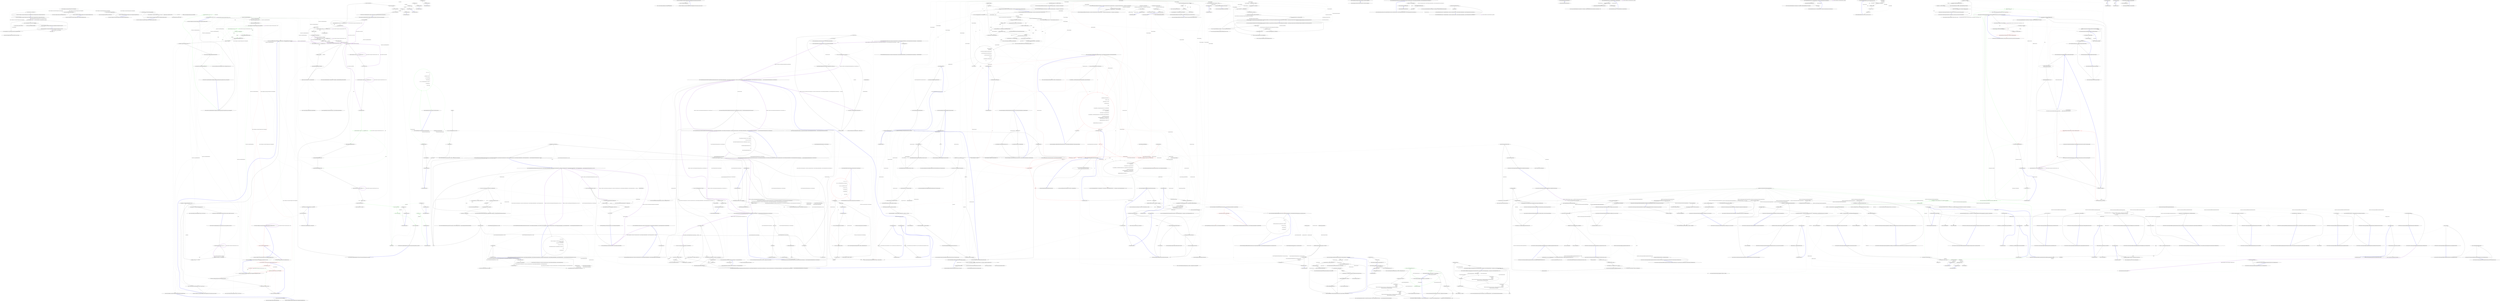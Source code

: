 digraph  {
n30 [label="Nancy.ViewEngines.SuperSimpleViewEngine.NancyViewEngineHost", span=""];
n0 [label="Entry Nancy.ViewEngines.SuperSimpleViewEngine.NancyViewEngineHost.NancyViewEngineHost(Nancy.ViewEngines.IRenderContext)", span="14-14", cluster="Nancy.ViewEngines.SuperSimpleViewEngine.NancyViewEngineHost.NancyViewEngineHost(Nancy.ViewEngines.IRenderContext)"];
n1 [label="this.renderContext = renderContext", span="16-16", cluster="Nancy.ViewEngines.SuperSimpleViewEngine.NancyViewEngineHost.NancyViewEngineHost(Nancy.ViewEngines.IRenderContext)"];
n2 [label="Exit Nancy.ViewEngines.SuperSimpleViewEngine.NancyViewEngineHost.NancyViewEngineHost(Nancy.ViewEngines.IRenderContext)", span="14-14", cluster="Nancy.ViewEngines.SuperSimpleViewEngine.NancyViewEngineHost.NancyViewEngineHost(Nancy.ViewEngines.IRenderContext)"];
n3 [label="Entry Nancy.ViewEngines.SuperSimpleViewEngine.NancyViewEngineHost.HtmlEncode(string)", span="24-24", cluster="Nancy.ViewEngines.SuperSimpleViewEngine.NancyViewEngineHost.HtmlEncode(string)"];
n4 [label="return this.renderContext.HtmlEncode(input);", span="26-26", cluster="Nancy.ViewEngines.SuperSimpleViewEngine.NancyViewEngineHost.HtmlEncode(string)"];
n5 [label="Exit Nancy.ViewEngines.SuperSimpleViewEngine.NancyViewEngineHost.HtmlEncode(string)", span="24-24", cluster="Nancy.ViewEngines.SuperSimpleViewEngine.NancyViewEngineHost.HtmlEncode(string)"];
n6 [label="Entry Nancy.ViewEngines.IRenderContext.HtmlEncode(string)", span="34-34", cluster="Nancy.ViewEngines.IRenderContext.HtmlEncode(string)"];
n7 [label="Entry Nancy.ViewEngines.SuperSimpleViewEngine.NancyViewEngineHost.GetTemplate(string, object)", span="35-35", cluster="Nancy.ViewEngines.SuperSimpleViewEngine.NancyViewEngineHost.GetTemplate(string, object)"];
n8 [label="var viewLocationResult = this.renderContext.LocateView(templateName, model)", span="37-37", cluster="Nancy.ViewEngines.SuperSimpleViewEngine.NancyViewEngineHost.GetTemplate(string, object)"];
n9 [label="viewLocationResult == null", span="39-39", cluster="Nancy.ViewEngines.SuperSimpleViewEngine.NancyViewEngineHost.GetTemplate(string, object)"];
n13 [label="Entry Nancy.ViewEngines.IRenderContext.LocateView(string, dynamic)", span="42-42", cluster="Nancy.ViewEngines.IRenderContext.LocateView(string, dynamic)"];
n11 [label="return viewLocationResult.Contents.Invoke().ReadToEnd();", span="44-44", cluster="Nancy.ViewEngines.SuperSimpleViewEngine.NancyViewEngineHost.GetTemplate(string, object)"];
n10 [label="return ''[ERR!]'';", span="41-41", cluster="Nancy.ViewEngines.SuperSimpleViewEngine.NancyViewEngineHost.GetTemplate(string, object)"];
n12 [label="Exit Nancy.ViewEngines.SuperSimpleViewEngine.NancyViewEngineHost.GetTemplate(string, object)", span="35-35", cluster="Nancy.ViewEngines.SuperSimpleViewEngine.NancyViewEngineHost.GetTemplate(string, object)"];
n14 [label="Entry System.Func<TResult>.Invoke()", span="0-0", cluster="System.Func<TResult>.Invoke()"];
n15 [label="Entry System.IO.TextReader.ReadToEnd()", span="0-0", cluster="System.IO.TextReader.ReadToEnd()"];
n16 [label="Entry Nancy.ViewEngines.SuperSimpleViewEngine.NancyViewEngineHost.GetUriString(string, params string[])", span="53-53", cluster="Nancy.ViewEngines.SuperSimpleViewEngine.NancyViewEngineHost.GetUriString(string, params string[])"];
n17 [label="throw new NotImplementedException();", span="55-55", cluster="Nancy.ViewEngines.SuperSimpleViewEngine.NancyViewEngineHost.GetUriString(string, params string[])"];
n18 [label="Exit Nancy.ViewEngines.SuperSimpleViewEngine.NancyViewEngineHost.GetUriString(string, params string[])", span="53-53", cluster="Nancy.ViewEngines.SuperSimpleViewEngine.NancyViewEngineHost.GetUriString(string, params string[])"];
n19 [label="Entry System.NotImplementedException.NotImplementedException()", span="0-0", cluster="System.NotImplementedException.NotImplementedException()"];
n20 [label="Entry Nancy.ViewEngines.SuperSimpleViewEngine.NancyViewEngineHost.ExpandPath(string)", span="63-63", cluster="Nancy.ViewEngines.SuperSimpleViewEngine.NancyViewEngineHost.ExpandPath(string)"];
n21 [label="return this.renderContext.ParsePath(path);", span="65-65", cluster="Nancy.ViewEngines.SuperSimpleViewEngine.NancyViewEngineHost.ExpandPath(string)"];
n22 [label="Exit Nancy.ViewEngines.SuperSimpleViewEngine.NancyViewEngineHost.ExpandPath(string)", span="63-63", cluster="Nancy.ViewEngines.SuperSimpleViewEngine.NancyViewEngineHost.ExpandPath(string)"];
n23 [label="Entry Nancy.ViewEngines.IRenderContext.ParsePath(string)", span="27-27", cluster="Nancy.ViewEngines.IRenderContext.ParsePath(string)"];
n24 [label="Entry Nancy.ViewEngines.SuperSimpleViewEngine.NancyViewEngineHost.AntiForgeryToken()", span="72-72", cluster="Nancy.ViewEngines.SuperSimpleViewEngine.NancyViewEngineHost.AntiForgeryToken()"];
n25 [label="var tokenKeyValue = this.renderContext.GetCsrfToken()", span="74-74", cluster="Nancy.ViewEngines.SuperSimpleViewEngine.NancyViewEngineHost.AntiForgeryToken()"];
n26 [label="return string.Format(''<input type=\''hidden\'' name=\''{0}\'' value=\''{1}\'''', tokenKeyValue.Key, tokenKeyValue.Value);", span="76-76", cluster="Nancy.ViewEngines.SuperSimpleViewEngine.NancyViewEngineHost.AntiForgeryToken()"];
n28 [label="Entry Nancy.ViewEngines.IRenderContext.GetCsrfToken()", span="50-50", cluster="Nancy.ViewEngines.IRenderContext.GetCsrfToken()"];
n27 [label="Exit Nancy.ViewEngines.SuperSimpleViewEngine.NancyViewEngineHost.AntiForgeryToken()", span="72-72", cluster="Nancy.ViewEngines.SuperSimpleViewEngine.NancyViewEngineHost.AntiForgeryToken()"];
n29 [label="Entry string.Format(string, object, object)", span="0-0", cluster="string.Format(string, object, object)"];
d73 [label="return (ctx, ct) =>\r\n            {\r\n                try\r\n                {\r\n                    syncDelegate.Invoke(ctx);\r\n\r\n                    return completeTask;\r\n                }\r\n                catch (Exception e)\r\n                {\r\n                    var tcs = new TaskCompletionSource<object>();\r\n\r\n                    tcs.SetException(e);\r\n\r\n                    return tcs.Task;\r\n                }\r\n            };", span="144-160", cluster="Nancy.AfterPipeline.Wrap(System.Action<Nancy.NancyContext>)", color=green, community=0];
d72 [label="Entry Nancy.AfterPipeline.Wrap(System.Action<Nancy.NancyContext>)", span="142-142", cluster="Nancy.AfterPipeline.Wrap(System.Action<Nancy.NancyContext>)"];
d74 [label="Exit Nancy.AfterPipeline.Wrap(System.Action<Nancy.NancyContext>)", span="142-142", cluster="Nancy.AfterPipeline.Wrap(System.Action<Nancy.NancyContext>)"];
d76 [label="syncDelegate.Invoke(ctx)", span="148-148", cluster="lambda expression"];
d80 [label="tcs.SetException(e)", span="156-156", cluster="lambda expression"];
d89 [label="System.Action<Nancy.NancyContext>", span=""];
d75 [label="Entry lambda expression", span="144-160", cluster="lambda expression"];
d77 [label="return completeTask;", span="150-150", cluster="lambda expression"];
d83 [label="Entry System.Action<T>.Invoke(T)", span="0-0", cluster="System.Action<T>.Invoke(T)"];
d79 [label="var tcs = new TaskCompletionSource<object>()", span="154-154", cluster="lambda expression"];
d81 [label="return tcs.Task;", span="158-158", cluster="lambda expression"];
d61 [label="Entry System.Threading.Tasks.TaskCompletionSource<TResult>.SetException(System.Exception)", span="0-0", cluster="System.Threading.Tasks.TaskCompletionSource<TResult>.SetException(System.Exception)"];
d82 [label="Exit lambda expression", span="144-160", cluster="lambda expression"];
d78 [label=Exception, span="152-152", cluster="lambda expression"];
d5 [label="Entry System.Threading.Tasks.TaskCompletionSource<TResult>.TaskCompletionSource()", span="0-0", cluster="System.Threading.Tasks.TaskCompletionSource<TResult>.TaskCompletionSource()"];
d55 [label="tcs.SetException(current.Exception)", span="103-103", cluster="Nancy.AfterPipeline.ExecuteTasksInternal(Nancy.NancyContext, System.Threading.CancellationToken, System.Collections.Generic.IEnumerator<System.Func<Nancy.NancyContext, System.Threading.CancellationToken, System.Threading.Tasks.Task>>, System.Threading.Tasks.TaskCompletionSource<object>)"];
d1 [label="var tcs = new TaskCompletionSource<object>()", span="13-13", cluster="Nancy.AfterPipeline.AfterPipeline()"];
d37 [label="var tcs = new TaskCompletionSource<object>()", span="63-63", cluster="Nancy.AfterPipeline.Invoke(Nancy.NancyContext, System.Threading.CancellationToken)"];
d46 [label="Entry Nancy.AfterPipeline.ExecuteTasksInternal(Nancy.NancyContext, System.Threading.CancellationToken, System.Collections.Generic.IEnumerator<System.Func<Nancy.NancyContext, System.Threading.CancellationToken, System.Threading.Tasks.Task>>, System.Threading.Tasks.TaskCompletionSource<object>)", span="79-79", cluster="Nancy.AfterPipeline.ExecuteTasksInternal(Nancy.NancyContext, System.Threading.CancellationToken, System.Collections.Generic.IEnumerator<System.Func<Nancy.NancyContext, System.Threading.CancellationToken, System.Threading.Tasks.Task>>, System.Threading.Tasks.TaskCompletionSource<object>)"];
d48 [label="var current = enumerator.Current.Invoke(context, cancellationToken)", span="83-83", cluster="Nancy.AfterPipeline.ExecuteTasksInternal(Nancy.NancyContext, System.Threading.CancellationToken, System.Collections.Generic.IEnumerator<System.Func<Nancy.NancyContext, System.Threading.CancellationToken, System.Threading.Tasks.Task>>, System.Threading.Tasks.TaskCompletionSource<object>)"];
d54 [label="current.IsFaulted", span="101-101", cluster="Nancy.AfterPipeline.ExecuteTasksInternal(Nancy.NancyContext, System.Threading.CancellationToken, System.Collections.Generic.IEnumerator<System.Func<Nancy.NancyContext, System.Threading.CancellationToken, System.Threading.Tasks.Task>>, System.Threading.Tasks.TaskCompletionSource<object>)"];
d58 [label="Exit Nancy.AfterPipeline.ExecuteTasksInternal(Nancy.NancyContext, System.Threading.CancellationToken, System.Collections.Generic.IEnumerator<System.Func<Nancy.NancyContext, System.Threading.CancellationToken, System.Threading.Tasks.Task>>, System.Threading.Tasks.TaskCompletionSource<object>)", span="79-79", cluster="Nancy.AfterPipeline.ExecuteTasksInternal(Nancy.NancyContext, System.Threading.CancellationToken, System.Collections.Generic.IEnumerator<System.Func<Nancy.NancyContext, System.Threading.CancellationToken, System.Threading.Tasks.Task>>, System.Threading.Tasks.TaskCompletionSource<object>)"];
d0 [label="Entry Nancy.AfterPipeline.AfterPipeline()", span="11-11", cluster="Nancy.AfterPipeline.AfterPipeline()"];
d2 [label="tcs.SetResult(new object())", span="14-14", cluster="Nancy.AfterPipeline.AfterPipeline()"];
d3 [label="completeTask = tcs.Task", span="15-15", cluster="Nancy.AfterPipeline.AfterPipeline()"];
d36 [label="Entry Nancy.AfterPipeline.Invoke(Nancy.NancyContext, System.Threading.CancellationToken)", span="61-61", cluster="Nancy.AfterPipeline.Invoke(Nancy.NancyContext, System.Threading.CancellationToken)"];
d38 [label="var enumerator = this.PipelineDelegates.GetEnumerator()", span="65-65", cluster="Nancy.AfterPipeline.Invoke(Nancy.NancyContext, System.Threading.CancellationToken)"];
d40 [label="ExecuteTasksInternal(context, cancellationToken, enumerator, tcs)", span="69-69", cluster="Nancy.AfterPipeline.Invoke(Nancy.NancyContext, System.Threading.CancellationToken)"];
d41 [label="tcs.SetResult(null)", span="73-73", cluster="Nancy.AfterPipeline.Invoke(Nancy.NancyContext, System.Threading.CancellationToken)"];
d42 [label="return tcs.Task;", span="76-76", cluster="Nancy.AfterPipeline.Invoke(Nancy.NancyContext, System.Threading.CancellationToken)"];
d62 [label="Entry Nancy.AfterPipeline.ExecuteTasksContinuation(Nancy.NancyContext, System.Threading.CancellationToken, System.Collections.Generic.IEnumerator<System.Func<Nancy.NancyContext, System.Threading.CancellationToken, System.Threading.Tasks.Task>>, System.Threading.Tasks.TaskCompletionSource<object>)", span="118-118", cluster="Nancy.AfterPipeline.ExecuteTasksContinuation(Nancy.NancyContext, System.Threading.CancellationToken, System.Collections.Generic.IEnumerator<System.Func<Nancy.NancyContext, System.Threading.CancellationToken, System.Threading.Tasks.Task>>, System.Threading.Tasks.TaskCompletionSource<object>)"];
d69 [label="ExecuteTasksInternal(context, cancellationToken, enumerator, tcs)", span="128-128", cluster="lambda expression"];
d47 [label=true, span="81-81", cluster="Nancy.AfterPipeline.ExecuteTasksInternal(Nancy.NancyContext, System.Threading.CancellationToken, System.Collections.Generic.IEnumerator<System.Func<Nancy.NancyContext, System.Threading.CancellationToken, System.Threading.Tasks.Task>>, System.Threading.Tasks.TaskCompletionSource<object>)"];
d53 [label="enumerator.MoveNext()", span="96-96", cluster="Nancy.AfterPipeline.ExecuteTasksInternal(Nancy.NancyContext, System.Threading.CancellationToken, System.Collections.Generic.IEnumerator<System.Func<Nancy.NancyContext, System.Threading.CancellationToken, System.Threading.Tasks.Task>>, System.Threading.Tasks.TaskCompletionSource<object>)"];
d56 [label="tcs.SetResult(null)", span="107-107", cluster="Nancy.AfterPipeline.ExecuteTasksInternal(Nancy.NancyContext, System.Threading.CancellationToken, System.Collections.Generic.IEnumerator<System.Func<Nancy.NancyContext, System.Threading.CancellationToken, System.Threading.Tasks.Task>>, System.Threading.Tasks.TaskCompletionSource<object>)"];
d57 [label="current.ContinueWith(ExecuteTasksContinuation(context, cancellationToken, enumerator, tcs), TaskContinuationOptions.ExecuteSynchronously)", span="113-113", cluster="Nancy.AfterPipeline.ExecuteTasksInternal(Nancy.NancyContext, System.Threading.CancellationToken, System.Collections.Generic.IEnumerator<System.Func<Nancy.NancyContext, System.Threading.CancellationToken, System.Threading.Tasks.Task>>, System.Threading.Tasks.TaskCompletionSource<object>)"];
d49 [label="current.Status == TaskStatus.Created", span="85-85", cluster="Nancy.AfterPipeline.ExecuteTasksInternal(Nancy.NancyContext, System.Threading.CancellationToken, System.Collections.Generic.IEnumerator<System.Func<Nancy.NancyContext, System.Threading.CancellationToken, System.Threading.Tasks.Task>>, System.Threading.Tasks.TaskCompletionSource<object>)"];
d59 [label="Entry System.Func<T1, T2, TResult>.Invoke(T1, T2)", span="0-0", cluster="System.Func<T1, T2, TResult>.Invoke(T1, T2)"];
d50 [label="current.Start()", span="87-87", cluster="Nancy.AfterPipeline.ExecuteTasksInternal(Nancy.NancyContext, System.Threading.CancellationToken, System.Collections.Generic.IEnumerator<System.Func<Nancy.NancyContext, System.Threading.CancellationToken, System.Threading.Tasks.Task>>, System.Threading.Tasks.TaskCompletionSource<object>)"];
d51 [label="current.IsCompleted || current.IsFaulted", span="90-90", cluster="Nancy.AfterPipeline.ExecuteTasksInternal(Nancy.NancyContext, System.Threading.CancellationToken, System.Collections.Generic.IEnumerator<System.Func<Nancy.NancyContext, System.Threading.CancellationToken, System.Threading.Tasks.Task>>, System.Threading.Tasks.TaskCompletionSource<object>)"];
d52 [label="var exception = current.Exception", span="94-94", cluster="Nancy.AfterPipeline.ExecuteTasksInternal(Nancy.NancyContext, System.Threading.CancellationToken, System.Collections.Generic.IEnumerator<System.Func<Nancy.NancyContext, System.Threading.CancellationToken, System.Threading.Tasks.Task>>, System.Threading.Tasks.TaskCompletionSource<object>)"];
d4 [label="Exit Nancy.AfterPipeline.AfterPipeline()", span="11-11", cluster="Nancy.AfterPipeline.AfterPipeline()"];
d6 [label="Entry object.Object()", span="0-0", cluster="object.Object()"];
d7 [label="Entry System.Threading.Tasks.TaskCompletionSource<TResult>.SetResult(TResult)", span="0-0", cluster="System.Threading.Tasks.TaskCompletionSource<TResult>.SetResult(TResult)"];
d12 [label="Entry Nancy.AfterPipeline.implicit operator System.Func<Nancy.NancyContext, System.Threading.CancellationToken, System.Threading.Tasks.Task>(Nancy.AfterPipeline)", span="27-27", cluster="Nancy.AfterPipeline.implicit operator System.Func<Nancy.NancyContext, System.Threading.CancellationToken, System.Threading.Tasks.Task>(Nancy.AfterPipeline)"];
d43 [label="Exit Nancy.AfterPipeline.Invoke(Nancy.NancyContext, System.Threading.CancellationToken)", span="61-61", cluster="Nancy.AfterPipeline.Invoke(Nancy.NancyContext, System.Threading.CancellationToken)"];
d84 [label="Nancy.AfterPipeline", span=""];
d39 [label="enumerator.MoveNext()", span="67-67", cluster="Nancy.AfterPipeline.Invoke(Nancy.NancyContext, System.Threading.CancellationToken)"];
d44 [label="Entry System.Collections.Generic.IEnumerable<T>.GetEnumerator()", span="0-0", cluster="System.Collections.Generic.IEnumerable<T>.GetEnumerator()"];
d65 [label="Exit Nancy.AfterPipeline.ExecuteTasksContinuation(Nancy.NancyContext, System.Threading.CancellationToken, System.Collections.Generic.IEnumerator<System.Func<Nancy.NancyContext, System.Threading.CancellationToken, System.Threading.Tasks.Task>>, System.Threading.Tasks.TaskCompletionSource<object>)", span="118-118", cluster="Nancy.AfterPipeline.ExecuteTasksContinuation(Nancy.NancyContext, System.Threading.CancellationToken, System.Collections.Generic.IEnumerator<System.Func<Nancy.NancyContext, System.Threading.CancellationToken, System.Threading.Tasks.Task>>, System.Threading.Tasks.TaskCompletionSource<object>)"];
d64 [label="return current =>\r\n            {\r\n                // Observe the exception, even though we ignore it, otherwise\r\n                // we will blow up later\r\n                var exception = current.Exception;\r\n\r\n                if (enumerator.MoveNext())\r\n                {\r\n                    ExecuteTasksInternal(context, cancellationToken, enumerator, tcs);\r\n                }\r\n                else\r\n                {\r\n                    tcs.SetResult(null);\r\n                }\r\n            };", span="120-134", cluster="Nancy.AfterPipeline.ExecuteTasksContinuation(Nancy.NancyContext, System.Threading.CancellationToken, System.Collections.Generic.IEnumerator<System.Func<Nancy.NancyContext, System.Threading.CancellationToken, System.Threading.Tasks.Task>>, System.Threading.Tasks.TaskCompletionSource<object>)"];
d68 [label="enumerator.MoveNext()", span="126-126", cluster="lambda expression"];
d70 [label="tcs.SetResult(null)", span="132-132", cluster="lambda expression"];
d85 [label="System.Collections.Generic.IEnumerator<System.Func<Nancy.NancyContext, System.Threading.CancellationToken, System.Threading.Tasks.Task>>", span=""];
d86 [label="Nancy.NancyContext", span=""];
d87 [label="System.Threading.CancellationToken", span=""];
d88 [label="System.Threading.Tasks.TaskCompletionSource<object>", span=""];
d71 [label="Exit lambda expression", span="120-134", cluster="lambda expression"];
d45 [label="Entry System.Collections.IEnumerator.MoveNext()", span="0-0", cluster="System.Collections.IEnumerator.MoveNext()"];
d63 [label="Entry System.Threading.Tasks.Task.ContinueWith(System.Action<System.Threading.Tasks.Task>, System.Threading.Tasks.TaskContinuationOptions)", span="0-0", cluster="System.Threading.Tasks.Task.ContinueWith(System.Action<System.Threading.Tasks.Task>, System.Threading.Tasks.TaskContinuationOptions)"];
d60 [label="Entry System.Threading.Tasks.Task.Start()", span="0-0", cluster="System.Threading.Tasks.Task.Start()"];
d14 [label="Exit Nancy.AfterPipeline.implicit operator System.Func<Nancy.NancyContext, System.Threading.CancellationToken, System.Threading.Tasks.Task>(Nancy.AfterPipeline)", span="27-27", cluster="Nancy.AfterPipeline.implicit operator System.Func<Nancy.NancyContext, System.Threading.CancellationToken, System.Threading.Tasks.Task>(Nancy.AfterPipeline)"];
d13 [label="return pipeline.Invoke;", span="29-29", cluster="Nancy.AfterPipeline.implicit operator System.Func<Nancy.NancyContext, System.Threading.CancellationToken, System.Threading.Tasks.Task>(Nancy.AfterPipeline)"];
d67 [label="var exception = current.Exception", span="124-124", cluster="lambda expression"];
d66 [label="Entry lambda expression", span="120-134", cluster="lambda expression"];
m0_89 [label="Entry Nancy.Tests.Unit.AfterPipelineFixture.Pipeline_containing_another_pipeline_will_invoke_items_in_both_pipelines()", span="90-90", cluster="Nancy.Tests.Unit.AfterPipelineFixture.Pipeline_containing_another_pipeline_will_invoke_items_in_both_pipelines()", file="AfterPipelineFixture.cs"];
m0_98 [label="pipeline += item1", span="100-100", cluster="Nancy.Tests.Unit.AfterPipelineFixture.Pipeline_containing_another_pipeline_will_invoke_items_in_both_pipelines()", file="AfterPipelineFixture.cs"];
m0_99 [label="pipeline += item2", span="101-101", cluster="Nancy.Tests.Unit.AfterPipelineFixture.Pipeline_containing_another_pipeline_will_invoke_items_in_both_pipelines()", file="AfterPipelineFixture.cs"];
m0_103 [label="pipeline.AddItemToEndOfPipeline(subPipeline)", span="106-106", cluster="Nancy.Tests.Unit.AfterPipelineFixture.Pipeline_containing_another_pipeline_will_invoke_items_in_both_pipelines()", file="AfterPipelineFixture.cs"];
m0_104 [label="pipeline.Invoke(CreateContext(), new CancellationToken())", span="107-107", cluster="Nancy.Tests.Unit.AfterPipelineFixture.Pipeline_containing_another_pipeline_will_invoke_items_in_both_pipelines()", file="AfterPipelineFixture.cs"];
m0_100 [label="var subPipeline = new AfterPipeline()", span="102-102", cluster="Nancy.Tests.Unit.AfterPipelineFixture.Pipeline_containing_another_pipeline_will_invoke_items_in_both_pipelines()", file="AfterPipelineFixture.cs"];
m0_105 [label="Assert.True(item1Called)", span="109-109", cluster="Nancy.Tests.Unit.AfterPipelineFixture.Pipeline_containing_another_pipeline_will_invoke_items_in_both_pipelines()", file="AfterPipelineFixture.cs"];
m0_106 [label="Assert.True(item2Called)", span="110-110", cluster="Nancy.Tests.Unit.AfterPipelineFixture.Pipeline_containing_another_pipeline_will_invoke_items_in_both_pipelines()", file="AfterPipelineFixture.cs"];
m0_107 [label="Assert.True(item3Called)", span="111-111", cluster="Nancy.Tests.Unit.AfterPipelineFixture.Pipeline_containing_another_pipeline_will_invoke_items_in_both_pipelines()", file="AfterPipelineFixture.cs"];
m0_108 [label="Assert.True(item4Called)", span="112-112", cluster="Nancy.Tests.Unit.AfterPipelineFixture.Pipeline_containing_another_pipeline_will_invoke_items_in_both_pipelines()", file="AfterPipelineFixture.cs"];
m0_91 [label="Action<NancyContext> item1 = (r) => { item1Called = true; }", span="93-93", cluster="Nancy.Tests.Unit.AfterPipelineFixture.Pipeline_containing_another_pipeline_will_invoke_items_in_both_pipelines()", file="AfterPipelineFixture.cs"];
m0_97 [label="Action<NancyContext> item4 = (r) => { item4Called = true; }", span="99-99", cluster="Nancy.Tests.Unit.AfterPipelineFixture.Pipeline_containing_another_pipeline_will_invoke_items_in_both_pipelines()", file="AfterPipelineFixture.cs"];
m0_93 [label="Action<NancyContext> item2 = (r) => { item2Called = true; }", span="95-95", cluster="Nancy.Tests.Unit.AfterPipelineFixture.Pipeline_containing_another_pipeline_will_invoke_items_in_both_pipelines()", file="AfterPipelineFixture.cs"];
m0_102 [label="subPipeline += item4", span="104-104", cluster="Nancy.Tests.Unit.AfterPipelineFixture.Pipeline_containing_another_pipeline_will_invoke_items_in_both_pipelines()", file="AfterPipelineFixture.cs"];
m0_90 [label="var item1Called = false", span="92-92", cluster="Nancy.Tests.Unit.AfterPipelineFixture.Pipeline_containing_another_pipeline_will_invoke_items_in_both_pipelines()", file="AfterPipelineFixture.cs"];
m0_92 [label="var item2Called = false", span="94-94", cluster="Nancy.Tests.Unit.AfterPipelineFixture.Pipeline_containing_another_pipeline_will_invoke_items_in_both_pipelines()", file="AfterPipelineFixture.cs"];
m0_96 [label="var item4Called = false", span="98-98", cluster="Nancy.Tests.Unit.AfterPipelineFixture.Pipeline_containing_another_pipeline_will_invoke_items_in_both_pipelines()", file="AfterPipelineFixture.cs"];
m0_101 [label="subPipeline += item3", span="103-103", cluster="Nancy.Tests.Unit.AfterPipelineFixture.Pipeline_containing_another_pipeline_will_invoke_items_in_both_pipelines()", file="AfterPipelineFixture.cs"];
m0_95 [label="Action<NancyContext> item3 = (r) => { item3Called = true; }", span="97-97", cluster="Nancy.Tests.Unit.AfterPipelineFixture.Pipeline_containing_another_pipeline_will_invoke_items_in_both_pipelines()", file="AfterPipelineFixture.cs"];
m0_94 [label="var item3Called = false", span="96-96", cluster="Nancy.Tests.Unit.AfterPipelineFixture.Pipeline_containing_another_pipeline_will_invoke_items_in_both_pipelines()", file="AfterPipelineFixture.cs"];
m0_109 [label="Exit Nancy.Tests.Unit.AfterPipelineFixture.Pipeline_containing_another_pipeline_will_invoke_items_in_both_pipelines()", span="90-90", cluster="Nancy.Tests.Unit.AfterPipelineFixture.Pipeline_containing_another_pipeline_will_invoke_items_in_both_pipelines()", file="AfterPipelineFixture.cs"];
m0_8 [label="var viewLocationResult = this.renderContext.LocateView(templateName, model)", span="37-37", cluster="Nancy.ViewEngines.SuperSimpleViewEngine.NancyViewEngineHost.GetTemplate(string, object)", file="AfterPipelineFixture.cs", color=red, community=0];
m0_9 [label="viewLocationResult == null", span="39-39", cluster="Nancy.ViewEngines.SuperSimpleViewEngine.NancyViewEngineHost.GetTemplate(string, object)", color=red, community=0, file="AfterPipelineFixture.cs"];
m0_10 [label="return ''[ERR!]'';", span="41-41", cluster="Nancy.ViewEngines.SuperSimpleViewEngine.NancyViewEngineHost.GetTemplate(string, object)", file="AfterPipelineFixture.cs", color=red, community=0];
m0_12 [label="Exit Nancy.ViewEngines.SuperSimpleViewEngine.NancyViewEngineHost.GetTemplate(string, object)", span="35-35", cluster="Nancy.ViewEngines.SuperSimpleViewEngine.NancyViewEngineHost.GetTemplate(string, object)", file="AfterPipelineFixture.cs"];
m0_14 [label="Entry System.Func<TResult>.Invoke()", span="0-0", cluster="System.Func<TResult>.Invoke()", file="AfterPipelineFixture.cs"];
m0_11 [label="return viewLocationResult.Contents.Invoke().ReadToEnd();", span="44-44", cluster="Nancy.ViewEngines.SuperSimpleViewEngine.NancyViewEngineHost.GetTemplate(string, object)", color=red, community=0, file="AfterPipelineFixture.cs"];
m0_13 [label="Entry Nancy.ViewEngines.IRenderContext.LocateView(string, dynamic)", span="42-42", cluster="Nancy.ViewEngines.IRenderContext.LocateView(string, dynamic)", file="AfterPipelineFixture.cs"];
m0_15 [label="Entry System.IO.TextReader.ReadToEnd()", span="0-0", cluster="System.IO.TextReader.ReadToEnd()", file="AfterPipelineFixture.cs"];
m0_20 [label="Entry Nancy.ViewEngines.SuperSimpleViewEngine.NancyViewEngineHost.ExpandPath(string)", span="63-63", cluster="Nancy.ViewEngines.SuperSimpleViewEngine.NancyViewEngineHost.ExpandPath(string)", file="AfterPipelineFixture.cs"];
m0_4 [label="return this.renderContext.HtmlEncode(input);", span="26-26", cluster="Nancy.ViewEngines.SuperSimpleViewEngine.NancyViewEngineHost.HtmlEncode(string)", file="AfterPipelineFixture.cs", color=red, community=0];
m0_5 [label="Exit Nancy.ViewEngines.SuperSimpleViewEngine.NancyViewEngineHost.HtmlEncode(string)", span="24-24", cluster="Nancy.ViewEngines.SuperSimpleViewEngine.NancyViewEngineHost.HtmlEncode(string)", file="AfterPipelineFixture.cs"];
m0_6 [label="Entry Nancy.ViewEngines.IRenderContext.HtmlEncode(string)", span="34-34", cluster="Nancy.ViewEngines.IRenderContext.HtmlEncode(string)", file="AfterPipelineFixture.cs"];
m0_23 [label="Entry Nancy.ViewEngines.IRenderContext.ParsePath(string)", span="27-27", cluster="Nancy.ViewEngines.IRenderContext.ParsePath(string)", file="AfterPipelineFixture.cs"];
m0_18 [label="Exit Nancy.ViewEngines.SuperSimpleViewEngine.NancyViewEngineHost.GetUriString(string, params string[])", span="53-53", cluster="Nancy.ViewEngines.SuperSimpleViewEngine.NancyViewEngineHost.GetUriString(string, params string[])", file="AfterPipelineFixture.cs"];
m0_111 [label="Entry System.Threading.CancellationToken.CancellationToken()", span="0-0", cluster="System.Threading.CancellationToken.CancellationToken()", file="AfterPipelineFixture.cs"];
m0_7 [label="Entry Nancy.ViewEngines.SuperSimpleViewEngine.NancyViewEngineHost.GetTemplate(string, object)", span="35-35", cluster="Nancy.ViewEngines.SuperSimpleViewEngine.NancyViewEngineHost.GetTemplate(string, object)", file="AfterPipelineFixture.cs"];
m0_49 [label="Entry Nancy.Tests.Unit.AfterPipelineFixture.When_cast_to_func_and_invoked_members_are_invoked()", span="55-55", cluster="Nancy.Tests.Unit.AfterPipelineFixture.When_cast_to_func_and_invoked_members_are_invoked()", file="AfterPipelineFixture.cs"];
m0_55 [label="Action<NancyContext> item3 = (r) => { item3Called = true; }", span="62-62", cluster="Nancy.Tests.Unit.AfterPipelineFixture.When_cast_to_func_and_invoked_members_are_invoked()", color=green, community=0, file="AfterPipelineFixture.cs"];
m0_54 [label="var item3Called = false", span="61-61", cluster="Nancy.Tests.Unit.AfterPipelineFixture.When_cast_to_func_and_invoked_members_are_invoked()", file="AfterPipelineFixture.cs"];
m0_56 [label="pipeline.AddItemToEndOfPipeline(item1)", span="63-63", cluster="Nancy.Tests.Unit.AfterPipelineFixture.When_cast_to_func_and_invoked_members_are_invoked()", file="AfterPipelineFixture.cs"];
m0_58 [label="pipeline.AddItemToEndOfPipeline(item3)", span="65-65", cluster="Nancy.Tests.Unit.AfterPipelineFixture.When_cast_to_func_and_invoked_members_are_invoked()", file="AfterPipelineFixture.cs"];
m0_62 [label="Assert.True(item1Called)", span="72-72", cluster="Nancy.Tests.Unit.AfterPipelineFixture.When_cast_to_func_and_invoked_members_are_invoked()", color=green, community=0, file="AfterPipelineFixture.cs"];
m0_61 [label="action.Invoke(CreateContext())", span="70-70", cluster="Nancy.Tests.Unit.AfterPipelineFixture.When_cast_to_func_and_invoked_members_are_invoked()", file="AfterPipelineFixture.cs"];
m0_63 [label="Assert.True(item2Called)", span="73-73", cluster="Nancy.Tests.Unit.AfterPipelineFixture.When_cast_to_func_and_invoked_members_are_invoked()", color=green, community=0, file="AfterPipelineFixture.cs"];
m0_64 [label="Assert.True(item3Called)", span="74-74", cluster="Nancy.Tests.Unit.AfterPipelineFixture.When_cast_to_func_and_invoked_members_are_invoked()", file="AfterPipelineFixture.cs"];
m0_57 [label="pipeline.AddItemToEndOfPipeline(item2)", span="64-64", cluster="Nancy.Tests.Unit.AfterPipelineFixture.When_cast_to_func_and_invoked_members_are_invoked()", file="AfterPipelineFixture.cs"];
m0_60 [label="pipeline += action", span="68-68", cluster="Nancy.Tests.Unit.AfterPipelineFixture.When_cast_to_func_and_invoked_members_are_invoked()", file="AfterPipelineFixture.cs"];
m0_50 [label="var item1Called = false", span="57-57", cluster="Nancy.Tests.Unit.AfterPipelineFixture.When_cast_to_func_and_invoked_members_are_invoked()", file="AfterPipelineFixture.cs"];
m0_53 [label="Action<NancyContext> item2 = (r) => { item2Called = true; }", span="60-60", cluster="Nancy.Tests.Unit.AfterPipelineFixture.When_cast_to_func_and_invoked_members_are_invoked()", file="AfterPipelineFixture.cs"];
m0_51 [label="Action<NancyContext> item1 = (r) => { item1Called = true; }", span="58-58", cluster="Nancy.Tests.Unit.AfterPipelineFixture.When_cast_to_func_and_invoked_members_are_invoked()", file="AfterPipelineFixture.cs"];
m0_59 [label="Action<NancyContext> action = context => { }", span="67-67", cluster="Nancy.Tests.Unit.AfterPipelineFixture.When_cast_to_func_and_invoked_members_are_invoked()", file="AfterPipelineFixture.cs"];
m0_52 [label="var item2Called = false", span="59-59", cluster="Nancy.Tests.Unit.AfterPipelineFixture.When_cast_to_func_and_invoked_members_are_invoked()", file="AfterPipelineFixture.cs"];
m0_65 [label="Exit Nancy.Tests.Unit.AfterPipelineFixture.When_cast_to_func_and_invoked_members_are_invoked()", span="55-55", cluster="Nancy.Tests.Unit.AfterPipelineFixture.When_cast_to_func_and_invoked_members_are_invoked()", file="AfterPipelineFixture.cs"];
m0_28 [label="pipeline.AddItemToEndOfPipeline(item1)", span="39-39", cluster="Nancy.Tests.Unit.AfterPipelineFixture.PlusEquals_with_another_pipeline_adds_those_pipeline_items_to_end_of_pipeline()", file="AfterPipelineFixture.cs"];
m0_110 [label="Entry Nancy.AsyncNamedPipelineBase<TAsyncDelegate, TSyncDelegate>.AddItemToEndOfPipeline(TAsyncDelegate)", span="87-87", cluster="Nancy.AsyncNamedPipelineBase<TAsyncDelegate, TSyncDelegate>.AddItemToEndOfPipeline(TAsyncDelegate)", file="AfterPipelineFixture.cs"];
m0_24 [label="Entry Nancy.ViewEngines.SuperSimpleViewEngine.NancyViewEngineHost.AntiForgeryToken()", span="72-72", cluster="Nancy.ViewEngines.SuperSimpleViewEngine.NancyViewEngineHost.AntiForgeryToken()", file="AfterPipelineFixture.cs"];
m0_25 [label="Entry Nancy.Tests.Unit.AfterPipelineFixture.PlusEquals_with_another_pipeline_adds_those_pipeline_items_to_end_of_pipeline()", span="35-35", cluster="Nancy.Tests.Unit.AfterPipelineFixture.PlusEquals_with_another_pipeline_adds_those_pipeline_items_to_end_of_pipeline()", file="AfterPipelineFixture.cs"];
m0_26 [label="Action<NancyContext> item1 = (r) => { }", span="37-37", cluster="Nancy.Tests.Unit.AfterPipelineFixture.PlusEquals_with_another_pipeline_adds_those_pipeline_items_to_end_of_pipeline()", file="AfterPipelineFixture.cs", color=green, community=0];
m0_27 [label="Action<NancyContext> item2 = (r) => { }", span="38-38", cluster="Nancy.Tests.Unit.AfterPipelineFixture.PlusEquals_with_another_pipeline_adds_those_pipeline_items_to_end_of_pipeline()", file="AfterPipelineFixture.cs"];
m0_79 [label="Entry Nancy.Tests.Unit.AfterPipelineFixture.When_cast_from_func_creates_a_pipeline_with_one_item()", span="78-78", cluster="Nancy.Tests.Unit.AfterPipelineFixture.When_cast_from_func_creates_a_pipeline_with_one_item()", file="AfterPipelineFixture.cs"];
m0_81 [label="AfterPipeline castPipeline = new AfterPipeline()", span="82-82", cluster="Nancy.Tests.Unit.AfterPipelineFixture.When_cast_from_func_creates_a_pipeline_with_one_item()", file="AfterPipelineFixture.cs"];
m0_84 [label="Assert.Same(item1, castPipeline.PipelineDelegates.First())", span="86-86", cluster="Nancy.Tests.Unit.AfterPipelineFixture.When_cast_from_func_creates_a_pipeline_with_one_item()", file="AfterPipelineFixture.cs"];
m0_80 [label="Action<NancyContext> item1 = (r) => { }", span="80-80", cluster="Nancy.Tests.Unit.AfterPipelineFixture.When_cast_from_func_creates_a_pipeline_with_one_item()", file="AfterPipelineFixture.cs"];
m0_82 [label="castPipeline += item1", span="83-83", cluster="Nancy.Tests.Unit.AfterPipelineFixture.When_cast_from_func_creates_a_pipeline_with_one_item()", file="AfterPipelineFixture.cs"];
m0_83 [label="Assert.Equal(1, castPipeline.PipelineDelegates.Count())", span="85-85", cluster="Nancy.Tests.Unit.AfterPipelineFixture.When_cast_from_func_creates_a_pipeline_with_one_item()", file="AfterPipelineFixture.cs"];
m0_85 [label="Exit Nancy.Tests.Unit.AfterPipelineFixture.When_cast_from_func_creates_a_pipeline_with_one_item()", span="78-78", cluster="Nancy.Tests.Unit.AfterPipelineFixture.When_cast_from_func_creates_a_pipeline_with_one_item()", file="AfterPipelineFixture.cs"];
m0_19 [label="Entry System.Collections.Generic.IEnumerable<TSource>.Last<TSource>()", span="0-0", cluster="System.Collections.Generic.IEnumerable<TSource>.Last<TSource>()", file="AfterPipelineFixture.cs"];
m0_21 [label="return this.renderContext.ParsePath(path);", span="65-65", cluster="Nancy.ViewEngines.SuperSimpleViewEngine.NancyViewEngineHost.ExpandPath(string)", file="AfterPipelineFixture.cs"];
m0_22 [label="Exit Nancy.ViewEngines.SuperSimpleViewEngine.NancyViewEngineHost.ExpandPath(string)", span="63-63", cluster="Nancy.ViewEngines.SuperSimpleViewEngine.NancyViewEngineHost.ExpandPath(string)", file="AfterPipelineFixture.cs"];
m0_66 [label="Entry System.Action<T>.Invoke(T)", span="0-0", cluster="System.Action<T>.Invoke(T)", file="AfterPipelineFixture.cs"];
m0_0 [label="Entry Nancy.Tests.Unit.AfterPipelineFixture.CreateContext()", span="11-11", cluster="Nancy.Tests.Unit.AfterPipelineFixture.CreateContext()", file="AfterPipelineFixture.cs"];
m0_1 [label="return new NancyContext();", span="13-13", cluster="Nancy.Tests.Unit.AfterPipelineFixture.CreateContext()", file="AfterPipelineFixture.cs"];
m0_2 [label="Exit Nancy.Tests.Unit.AfterPipelineFixture.CreateContext()", span="11-11", cluster="Nancy.Tests.Unit.AfterPipelineFixture.CreateContext()", file="AfterPipelineFixture.cs"];
m0_16 [label="Entry Nancy.AsyncNamedPipelineBase<TAsyncDelegate, TSyncDelegate>.AddItemToEndOfPipeline(TSyncDelegate)", span="96-96", cluster="Nancy.AsyncNamedPipelineBase<TAsyncDelegate, TSyncDelegate>.AddItemToEndOfPipeline(TSyncDelegate)", file="AfterPipelineFixture.cs"];
m0_17 [label="Entry System.Collections.Generic.IEnumerable<TSource>.Count<TSource>()", span="0-0", cluster="System.Collections.Generic.IEnumerable<TSource>.Count<TSource>()", file="AfterPipelineFixture.cs"];
m0_3 [label="Entry Nancy.ViewEngines.SuperSimpleViewEngine.NancyViewEngineHost.HtmlEncode(string)", span="24-24", cluster="Nancy.ViewEngines.SuperSimpleViewEngine.NancyViewEngineHost.HtmlEncode(string)", file="AfterPipelineFixture.cs"];
m0_86 [label="Entry System.Collections.Generic.IEnumerable<TSource>.First<TSource>()", span="0-0", cluster="System.Collections.Generic.IEnumerable<TSource>.First<TSource>()", file="AfterPipelineFixture.cs"];
m0_122 [label="Entry lambda expression", span="99-99", cluster="lambda expression", file="AfterPipelineFixture.cs"];
m0_69 [label="item1Called = true", span="58-58", cluster="lambda expression", file="AfterPipelineFixture.cs"];
m0_72 [label="item2Called = true", span="60-60", cluster="lambda expression", file="AfterPipelineFixture.cs"];
m0_75 [label="item3Called = true", span="62-62", cluster="lambda expression", color=green, community=0, file="AfterPipelineFixture.cs"];
m0_74 [label="Entry lambda expression", span="62-62", cluster="lambda expression", file="AfterPipelineFixture.cs"];
m0_76 [label="Exit lambda expression", span="62-62", cluster="lambda expression", file="AfterPipelineFixture.cs"];
m0_68 [label="Entry lambda expression", span="58-58", cluster="lambda expression", file="AfterPipelineFixture.cs"];
m0_70 [label="Exit lambda expression", span="58-58", cluster="lambda expression", file="AfterPipelineFixture.cs"];
m0_71 [label="Entry lambda expression", span="60-60", cluster="lambda expression", file="AfterPipelineFixture.cs"];
m0_73 [label="Exit lambda expression", span="60-60", cluster="lambda expression", file="AfterPipelineFixture.cs"];
m0_114 [label="item1Called = true", span="93-93", cluster="lambda expression", file="AfterPipelineFixture.cs"];
m0_117 [label="item2Called = true", span="95-95", cluster="lambda expression", file="AfterPipelineFixture.cs"];
m0_120 [label="item3Called = true", span="97-97", cluster="lambda expression", file="AfterPipelineFixture.cs"];
m0_123 [label="item4Called = true", span="99-99", cluster="lambda expression", file="AfterPipelineFixture.cs"];
m0_113 [label="Entry lambda expression", span="93-93", cluster="lambda expression", file="AfterPipelineFixture.cs"];
m0_115 [label="Exit lambda expression", span="93-93", cluster="lambda expression", file="AfterPipelineFixture.cs"];
m0_116 [label="Entry lambda expression", span="95-95", cluster="lambda expression", file="AfterPipelineFixture.cs"];
m0_118 [label="Exit lambda expression", span="95-95", cluster="lambda expression", file="AfterPipelineFixture.cs"];
m0_119 [label="Entry lambda expression", span="97-97", cluster="lambda expression", file="AfterPipelineFixture.cs"];
m0_121 [label="Exit lambda expression", span="97-97", cluster="lambda expression", file="AfterPipelineFixture.cs"];
m0_124 [label="Exit lambda expression", span="99-99", cluster="lambda expression", file="AfterPipelineFixture.cs"];
m0_112 [label="Entry Nancy.AfterPipeline.Invoke(Nancy.NancyContext, System.Threading.CancellationToken)", span="61-61", cluster="Nancy.AfterPipeline.Invoke(Nancy.NancyContext, System.Threading.CancellationToken)", file="AfterPipelineFixture.cs"];
m0_67 [label="Entry Unk.True", span="", cluster="Unk.True", file="AfterPipelineFixture.cs"];
m0_31 [label="Action<NancyContext> item4 = (r) => { }", span="42-42", cluster="Nancy.Tests.Unit.AfterPipelineFixture.PlusEquals_with_another_pipeline_adds_those_pipeline_items_to_end_of_pipeline()", color=green, community=0, file="AfterPipelineFixture.cs"];
m0_30 [label="Nancy.ViewEngines.SuperSimpleViewEngine.NancyViewEngineHost", span="", cluster="Nancy.Tests.Unit.AfterPipelineFixture.PlusEquals_with_another_pipeline_adds_those_pipeline_items_to_end_of_pipeline()", file="AfterPipelineFixture.cs"];
m0_32 [label="var pipeline2 = new AfterPipeline()", span="43-43", cluster="Nancy.Tests.Unit.AfterPipelineFixture.PlusEquals_with_another_pipeline_adds_those_pipeline_items_to_end_of_pipeline()", color=green, community=0, file="AfterPipelineFixture.cs"];
m0_34 [label="pipeline2.AddItemToEndOfPipeline(item4)", span="45-45", cluster="Nancy.Tests.Unit.AfterPipelineFixture.PlusEquals_with_another_pipeline_adds_those_pipeline_items_to_end_of_pipeline()", file="AfterPipelineFixture.cs"];
m0_38 [label="Assert.Same(item4, pipeline.PipelineDelegates.Last())", span="51-51", cluster="Nancy.Tests.Unit.AfterPipelineFixture.PlusEquals_with_another_pipeline_adds_those_pipeline_items_to_end_of_pipeline()", file="AfterPipelineFixture.cs"];
m0_33 [label="pipeline2.AddItemToEndOfPipeline(item3)", span="44-44", cluster="Nancy.Tests.Unit.AfterPipelineFixture.PlusEquals_with_another_pipeline_adds_those_pipeline_items_to_end_of_pipeline()", file="AfterPipelineFixture.cs"];
m0_35 [label="pipeline += pipeline2", span="47-47", cluster="Nancy.Tests.Unit.AfterPipelineFixture.PlusEquals_with_another_pipeline_adds_those_pipeline_items_to_end_of_pipeline()", file="AfterPipelineFixture.cs"];
m0_29 [label="pipeline.AddItemToEndOfPipeline(item2)", span="40-40", cluster="Nancy.Tests.Unit.AfterPipelineFixture.PlusEquals_with_another_pipeline_adds_those_pipeline_items_to_end_of_pipeline()", file="AfterPipelineFixture.cs"];
m0_36 [label="Assert.Equal(4, pipeline.PipelineItems.Count())", span="49-49", cluster="Nancy.Tests.Unit.AfterPipelineFixture.PlusEquals_with_another_pipeline_adds_those_pipeline_items_to_end_of_pipeline()", file="AfterPipelineFixture.cs"];
m0_37 [label="Assert.Same(item3, pipeline.PipelineDelegates.ElementAt(2))", span="50-50", cluster="Nancy.Tests.Unit.AfterPipelineFixture.PlusEquals_with_another_pipeline_adds_those_pipeline_items_to_end_of_pipeline()", file="AfterPipelineFixture.cs"];
m0_39 [label="Exit Nancy.Tests.Unit.AfterPipelineFixture.PlusEquals_with_another_pipeline_adds_those_pipeline_items_to_end_of_pipeline()", span="35-35", cluster="Nancy.Tests.Unit.AfterPipelineFixture.PlusEquals_with_another_pipeline_adds_those_pipeline_items_to_end_of_pipeline()", file="AfterPipelineFixture.cs"];
m0_40 [label="Entry System.Collections.Generic.IEnumerable<TSource>.ElementAt<TSource>(int)", span="0-0", cluster="System.Collections.Generic.IEnumerable<TSource>.ElementAt<TSource>(int)", file="AfterPipelineFixture.cs"];
m0_125 [label="Nancy.Tests.Unit.AfterPipelineFixture", span="", file="AfterPipelineFixture.cs"];
m1_63 [label="Entry System.Collections.Generic.List<T>.List()", span="0-0", cluster="System.Collections.Generic.List<T>.List()", file="AsyncNamedPipelineBase.cs"];
m1_172 [label="Entry Unk.MustHaveHappened", span="", cluster="Unk.MustHaveHappened", file="AsyncNamedPipelineBase.cs"];
m1_195 [label="Entry Nancy.Tests.Unit.Bootstrapper.NancyBootstrapperBaseFixture.GetBodyBytes(Nancy.Response)", span="352-352", cluster="Nancy.Tests.Unit.Bootstrapper.NancyBootstrapperBaseFixture.GetBodyBytes(Nancy.Response)", file="AsyncNamedPipelineBase.cs"];
m1_198 [label="var contentsStream = new MemoryStream()", span="354-354", cluster="Nancy.Tests.Unit.Bootstrapper.NancyBootstrapperBaseFixture.GetBodyBytes(Nancy.Response)", file="AsyncNamedPipelineBase.cs"];
m1_199 [label="response.Contents.Invoke(contentsStream)", span="356-356", cluster="Nancy.Tests.Unit.Bootstrapper.NancyBootstrapperBaseFixture.GetBodyBytes(Nancy.Response)", file="AsyncNamedPipelineBase.cs"];
m1_200 [label="return contentsStream.ToArray();", span="358-358", cluster="Nancy.Tests.Unit.Bootstrapper.NancyBootstrapperBaseFixture.GetBodyBytes(Nancy.Response)", file="AsyncNamedPipelineBase.cs"];
m1_201 [label="Exit Nancy.Tests.Unit.Bootstrapper.NancyBootstrapperBaseFixture.GetBodyBytes(Nancy.Response)", span="352-352", cluster="Nancy.Tests.Unit.Bootstrapper.NancyBootstrapperBaseFixture.GetBodyBytes(Nancy.Response)", file="AsyncNamedPipelineBase.cs"];
m1_107 [label="Entry Nancy.Tests.Unit.Bootstrapper.NancyBootstrapperBaseFixture.GetEngine_Calls_ConfigureApplicationContainer_With_Container_From_GetContainer()", span="254-254", cluster="Nancy.Tests.Unit.Bootstrapper.NancyBootstrapperBaseFixture.GetEngine_Calls_ConfigureApplicationContainer_With_Container_From_GetContainer()", file="AsyncNamedPipelineBase.cs"];
m1_108 [label="_Bootstrapper.GetEngine()", span="256-256", cluster="Nancy.Tests.Unit.Bootstrapper.NancyBootstrapperBaseFixture.GetEngine_Calls_ConfigureApplicationContainer_With_Container_From_GetContainer()", file="AsyncNamedPipelineBase.cs"];
m1_109 [label="_Bootstrapper.AppContainer.ShouldBeSameAs(_Bootstrapper.FakeContainer)", span="258-258", cluster="Nancy.Tests.Unit.Bootstrapper.NancyBootstrapperBaseFixture.GetEngine_Calls_ConfigureApplicationContainer_With_Container_From_GetContainer()", file="AsyncNamedPipelineBase.cs"];
m1_110 [label="Exit Nancy.Tests.Unit.Bootstrapper.NancyBootstrapperBaseFixture.GetEngine_Calls_ConfigureApplicationContainer_With_Container_From_GetContainer()", span="254-254", cluster="Nancy.Tests.Unit.Bootstrapper.NancyBootstrapperBaseFixture.GetEngine_Calls_ConfigureApplicationContainer_With_Container_From_GetContainer()", file="AsyncNamedPipelineBase.cs"];
m1_156 [label="Entry Nancy.Tests.Unit.Bootstrapper.NancyBootstrapperBaseFixture.GetEngine_sets_post_request_hook()", span="313-313", cluster="Nancy.Tests.Unit.Bootstrapper.NancyBootstrapperBaseFixture.GetEngine_sets_post_request_hook()", file="AsyncNamedPipelineBase.cs"];
m1_157 [label="_Bootstrapper.PostRequest += ctx => { }", span="315-315", cluster="Nancy.Tests.Unit.Bootstrapper.NancyBootstrapperBaseFixture.GetEngine_sets_post_request_hook()", file="AsyncNamedPipelineBase.cs"];
m1_158 [label="var result = _Bootstrapper.GetEngine()", span="317-317", cluster="Nancy.Tests.Unit.Bootstrapper.NancyBootstrapperBaseFixture.GetEngine_sets_post_request_hook()", file="AsyncNamedPipelineBase.cs"];
m1_159 [label="result.PostRequestHook.ShouldNotBeNull()", span="319-319", cluster="Nancy.Tests.Unit.Bootstrapper.NancyBootstrapperBaseFixture.GetEngine_sets_post_request_hook()", file="AsyncNamedPipelineBase.cs"];
m1_160 [label="Exit Nancy.Tests.Unit.Bootstrapper.NancyBootstrapperBaseFixture.GetEngine_sets_post_request_hook()", span="313-313", cluster="Nancy.Tests.Unit.Bootstrapper.NancyBootstrapperBaseFixture.GetEngine_sets_post_request_hook()", file="AsyncNamedPipelineBase.cs"];
m1_133 [label="Entry Nancy.Tests.Unit.Bootstrapper.NancyBootstrapperBaseFixture.Overridden_Modules_Is_Used_For_Getting_ModuleTypes()", span="283-283", cluster="Nancy.Tests.Unit.Bootstrapper.NancyBootstrapperBaseFixture.Overridden_Modules_Is_Used_For_Getting_ModuleTypes()", file="AsyncNamedPipelineBase.cs"];
m1_135 [label="bootstrapper.Initialise()", span="286-286", cluster="Nancy.Tests.Unit.Bootstrapper.NancyBootstrapperBaseFixture.Overridden_Modules_Is_Used_For_Getting_ModuleTypes()", file="AsyncNamedPipelineBase.cs"];
m1_134 [label="var bootstrapper = new FakeBootstrapperBaseGetModulesOverride()", span="285-285", cluster="Nancy.Tests.Unit.Bootstrapper.NancyBootstrapperBaseFixture.Overridden_Modules_Is_Used_For_Getting_ModuleTypes()", file="AsyncNamedPipelineBase.cs"];
m1_136 [label="bootstrapper.GetEngine()", span="287-287", cluster="Nancy.Tests.Unit.Bootstrapper.NancyBootstrapperBaseFixture.Overridden_Modules_Is_Used_For_Getting_ModuleTypes()", file="AsyncNamedPipelineBase.cs"];
m1_137 [label="bootstrapper.RegisterModulesRegistrationTypes.ShouldBeSameAs(bootstrapper.ModuleRegistrations)", span="289-289", cluster="Nancy.Tests.Unit.Bootstrapper.NancyBootstrapperBaseFixture.Overridden_Modules_Is_Used_For_Getting_ModuleTypes()", file="AsyncNamedPipelineBase.cs"];
m1_138 [label="Exit Nancy.Tests.Unit.Bootstrapper.NancyBootstrapperBaseFixture.Overridden_Modules_Is_Used_For_Getting_ModuleTypes()", span="283-283", cluster="Nancy.Tests.Unit.Bootstrapper.NancyBootstrapperBaseFixture.Overridden_Modules_Is_Used_For_Getting_ModuleTypes()", file="AsyncNamedPipelineBase.cs"];
m1_57 [label="Entry System.Collections.Generic.List<T>.List(System.Collections.Generic.IEnumerable<T>)", span="0-0", cluster="System.Collections.Generic.List<T>.List(System.Collections.Generic.IEnumerable<T>)", file="AsyncNamedPipelineBase.cs"];
m1_64 [label="Entry Nancy.Bootstrapper.ModuleRegistration.ModuleRegistration(System.Type, string)", span="11-11", cluster="Nancy.Bootstrapper.ModuleRegistration.ModuleRegistration(System.Type, string)", file="AsyncNamedPipelineBase.cs"];
m1_76 [label="Entry Nancy.Tests.Unit.Bootstrapper.FakeBootstrapperBaseGetModulesOverride.GetEngineInternal()", span="189-189", cluster="Nancy.Tests.Unit.Bootstrapper.FakeBootstrapperBaseGetModulesOverride.GetEngineInternal()", file="AsyncNamedPipelineBase.cs"];
m1_77 [label="return A.Fake<INancyEngine>();", span="191-191", cluster="Nancy.Tests.Unit.Bootstrapper.FakeBootstrapperBaseGetModulesOverride.GetEngineInternal()", file="AsyncNamedPipelineBase.cs"];
m1_78 [label="Exit Nancy.Tests.Unit.Bootstrapper.FakeBootstrapperBaseGetModulesOverride.GetEngineInternal()", span="189-189", cluster="Nancy.Tests.Unit.Bootstrapper.FakeBootstrapperBaseGetModulesOverride.GetEngineInternal()", file="AsyncNamedPipelineBase.cs"];
m1_27 [label="Entry System.Activator.CreateInstance(System.Type)", span="0-0", cluster="System.Activator.CreateInstance(System.Type)", file="AsyncNamedPipelineBase.cs"];
m1_106 [label="Entry object.ShouldBeSameAs(object)", span="115-115", cluster="object.ShouldBeSameAs(object)", file="AsyncNamedPipelineBase.cs"];
m1_65 [label="Entry object.GetType()", span="0-0", cluster="object.GetType()", file="AsyncNamedPipelineBase.cs"];
m1_79 [label="Entry Nancy.Tests.Unit.Bootstrapper.FakeBootstrapperBaseGetModulesOverride.GetModuleKeyGenerator()", span="194-194", cluster="Nancy.Tests.Unit.Bootstrapper.FakeBootstrapperBaseGetModulesOverride.GetModuleKeyGenerator()", file="AsyncNamedPipelineBase.cs"];
m1_80 [label="return new Fakes.FakeModuleKeyGenerator();", span="196-196", cluster="Nancy.Tests.Unit.Bootstrapper.FakeBootstrapperBaseGetModulesOverride.GetModuleKeyGenerator()", file="AsyncNamedPipelineBase.cs"];
m1_81 [label="Exit Nancy.Tests.Unit.Bootstrapper.FakeBootstrapperBaseGetModulesOverride.GetModuleKeyGenerator()", span="194-194", cluster="Nancy.Tests.Unit.Bootstrapper.FakeBootstrapperBaseGetModulesOverride.GetModuleKeyGenerator()", file="AsyncNamedPipelineBase.cs"];
m1_82 [label="Entry Nancy.Tests.Unit.Bootstrapper.FakeBootstrapperBaseGetModulesOverride.GetApplicationContainer()", span="199-199", cluster="Nancy.Tests.Unit.Bootstrapper.FakeBootstrapperBaseGetModulesOverride.GetApplicationContainer()", file="AsyncNamedPipelineBase.cs"];
m1_83 [label="return new object();", span="201-201", cluster="Nancy.Tests.Unit.Bootstrapper.FakeBootstrapperBaseGetModulesOverride.GetApplicationContainer()", file="AsyncNamedPipelineBase.cs"];
m1_84 [label="Exit Nancy.Tests.Unit.Bootstrapper.FakeBootstrapperBaseGetModulesOverride.GetApplicationContainer()", span="199-199", cluster="Nancy.Tests.Unit.Bootstrapper.FakeBootstrapperBaseGetModulesOverride.GetApplicationContainer()", file="AsyncNamedPipelineBase.cs"];
m1_176 [label="Entry Unk.Initialize", span="", cluster="Unk.Initialize", file="AsyncNamedPipelineBase.cs"];
m1_11 [label="Entry Nancy.Tests.Unit.Bootstrapper.FakeBootstrapperBaseImplementation.GetEngineInternal()", span="40-40", cluster="Nancy.Tests.Unit.Bootstrapper.FakeBootstrapperBaseImplementation.GetEngineInternal()", file="AsyncNamedPipelineBase.cs"];
m1_12 [label="return this.FakeNancyEngine;", span="42-42", cluster="Nancy.Tests.Unit.Bootstrapper.FakeBootstrapperBaseImplementation.GetEngineInternal()", file="AsyncNamedPipelineBase.cs"];
m1_13 [label="Exit Nancy.Tests.Unit.Bootstrapper.FakeBootstrapperBaseImplementation.GetEngineInternal()", span="40-40", cluster="Nancy.Tests.Unit.Bootstrapper.FakeBootstrapperBaseImplementation.GetEngineInternal()", file="AsyncNamedPipelineBase.cs"];
m1_54 [label="Entry Nancy.Tests.Unit.Bootstrapper.FakeBootstrapperBaseImplementation.RegisterModules(object, System.Collections.Generic.IEnumerable<Nancy.Bootstrapper.ModuleRegistration>)", span="112-112", cluster="Nancy.Tests.Unit.Bootstrapper.FakeBootstrapperBaseImplementation.RegisterModules(object, System.Collections.Generic.IEnumerable<Nancy.Bootstrapper.ModuleRegistration>)", file="AsyncNamedPipelineBase.cs"];
m1_55 [label="PassedModules = new List<ModuleRegistration>(moduleRegistrationTypes)", span="114-114", cluster="Nancy.Tests.Unit.Bootstrapper.FakeBootstrapperBaseImplementation.RegisterModules(object, System.Collections.Generic.IEnumerable<Nancy.Bootstrapper.ModuleRegistration>)", file="AsyncNamedPipelineBase.cs"];
m1_56 [label="Exit Nancy.Tests.Unit.Bootstrapper.FakeBootstrapperBaseImplementation.RegisterModules(object, System.Collections.Generic.IEnumerable<Nancy.Bootstrapper.ModuleRegistration>)", span="112-112", cluster="Nancy.Tests.Unit.Bootstrapper.FakeBootstrapperBaseImplementation.RegisterModules(object, System.Collections.Generic.IEnumerable<Nancy.Bootstrapper.ModuleRegistration>)", file="AsyncNamedPipelineBase.cs"];
m1_40 [label="Entry Unk.CreateInstance", span="", cluster="Unk.CreateInstance", file="AsyncNamedPipelineBase.cs"];
m1_148 [label="Entry Nancy.Tests.Unit.Bootstrapper.NancyBootstrapperBaseFixture.GetEngine_sets_pre_request_hook()", span="303-303", cluster="Nancy.Tests.Unit.Bootstrapper.NancyBootstrapperBaseFixture.GetEngine_sets_pre_request_hook()", file="AsyncNamedPipelineBase.cs"];
m1_149 [label="_Bootstrapper.PreRequest += ctx => null", span="305-305", cluster="Nancy.Tests.Unit.Bootstrapper.NancyBootstrapperBaseFixture.GetEngine_sets_pre_request_hook()", file="AsyncNamedPipelineBase.cs"];
m1_150 [label="var result = _Bootstrapper.GetEngine()", span="307-307", cluster="Nancy.Tests.Unit.Bootstrapper.NancyBootstrapperBaseFixture.GetEngine_sets_pre_request_hook()", file="AsyncNamedPipelineBase.cs"];
m1_151 [label="result.PreRequestHook.ShouldNotBeNull()", span="309-309", cluster="Nancy.Tests.Unit.Bootstrapper.NancyBootstrapperBaseFixture.GetEngine_sets_pre_request_hook()", file="AsyncNamedPipelineBase.cs"];
m1_152 [label="Exit Nancy.Tests.Unit.Bootstrapper.NancyBootstrapperBaseFixture.GetEngine_sets_pre_request_hook()", span="303-303", cluster="Nancy.Tests.Unit.Bootstrapper.NancyBootstrapperBaseFixture.GetEngine_sets_pre_request_hook()", file="AsyncNamedPipelineBase.cs"];
m1_180 [label="Entry Nancy.Tests.Unit.Bootstrapper.NancyBootstrapperBaseFixture.Should_allow_favicon_override()", span="336-336", cluster="Nancy.Tests.Unit.Bootstrapper.NancyBootstrapperBaseFixture.Should_allow_favicon_override()", file="AsyncNamedPipelineBase.cs"];
m1_182 [label="_Bootstrapper.Favicon = favicon", span="339-339", cluster="Nancy.Tests.Unit.Bootstrapper.NancyBootstrapperBaseFixture.Should_allow_favicon_override()", file="AsyncNamedPipelineBase.cs"];
m1_185 [label="_Bootstrapper.Initialise()", span="342-342", cluster="Nancy.Tests.Unit.Bootstrapper.NancyBootstrapperBaseFixture.Should_allow_favicon_override()", file="AsyncNamedPipelineBase.cs"];
m1_186 [label="var result = _Bootstrapper.PreRequest.Invoke(context)", span="344-344", cluster="Nancy.Tests.Unit.Bootstrapper.NancyBootstrapperBaseFixture.Should_allow_favicon_override()", file="AsyncNamedPipelineBase.cs"];
m1_190 [label="GetBodyBytes(result).SequenceEqual(favicon).ShouldBeTrue()", span="349-349", cluster="Nancy.Tests.Unit.Bootstrapper.NancyBootstrapperBaseFixture.Should_allow_favicon_override()", file="AsyncNamedPipelineBase.cs"];
m1_181 [label="var favicon = new byte[] { 1, 2, 3 }", span="338-338", cluster="Nancy.Tests.Unit.Bootstrapper.NancyBootstrapperBaseFixture.Should_allow_favicon_override()", file="AsyncNamedPipelineBase.cs"];
m1_183 [label="var favIconRequest = new FakeRequest(''GET'', ''/favicon.ico'')", span="340-340", cluster="Nancy.Tests.Unit.Bootstrapper.NancyBootstrapperBaseFixture.Should_allow_favicon_override()", file="AsyncNamedPipelineBase.cs"];
m1_184 [label="var context = new NancyContext { Request = favIconRequest }", span="341-341", cluster="Nancy.Tests.Unit.Bootstrapper.NancyBootstrapperBaseFixture.Should_allow_favicon_override()", file="AsyncNamedPipelineBase.cs"];
m1_187 [label="result.ShouldNotBeNull()", span="346-346", cluster="Nancy.Tests.Unit.Bootstrapper.NancyBootstrapperBaseFixture.Should_allow_favicon_override()", file="AsyncNamedPipelineBase.cs"];
m1_188 [label="result.ContentType.ShouldEqual(''image/vnd.microsoft.icon'')", span="347-347", cluster="Nancy.Tests.Unit.Bootstrapper.NancyBootstrapperBaseFixture.Should_allow_favicon_override()", file="AsyncNamedPipelineBase.cs"];
m1_189 [label="result.StatusCode = HttpStatusCode.OK", span="348-348", cluster="Nancy.Tests.Unit.Bootstrapper.NancyBootstrapperBaseFixture.Should_allow_favicon_override()", file="AsyncNamedPipelineBase.cs"];
m1_191 [label="Exit Nancy.Tests.Unit.Bootstrapper.NancyBootstrapperBaseFixture.Should_allow_favicon_override()", span="336-336", cluster="Nancy.Tests.Unit.Bootstrapper.NancyBootstrapperBaseFixture.Should_allow_favicon_override()", file="AsyncNamedPipelineBase.cs"];
m1_8 [label="Entry Unk.>", span="", cluster="Unk.>", file="AsyncNamedPipelineBase.cs"];
m1_96 [label="Entry Nancy.Tests.Unit.Bootstrapper.NancyBootstrapperBaseFixture.NancyBootstrapperBaseFixture()", span="239-239", cluster="Nancy.Tests.Unit.Bootstrapper.NancyBootstrapperBaseFixture.NancyBootstrapperBaseFixture()", file="AsyncNamedPipelineBase.cs"];
m1_97 [label="_Bootstrapper = new FakeBootstrapperBaseImplementation()", span="241-241", cluster="Nancy.Tests.Unit.Bootstrapper.NancyBootstrapperBaseFixture.NancyBootstrapperBaseFixture()", file="AsyncNamedPipelineBase.cs"];
m1_98 [label="_Bootstrapper.Initialise()", span="242-242", cluster="Nancy.Tests.Unit.Bootstrapper.NancyBootstrapperBaseFixture.NancyBootstrapperBaseFixture()", file="AsyncNamedPipelineBase.cs"];
m1_99 [label="Exit Nancy.Tests.Unit.Bootstrapper.NancyBootstrapperBaseFixture.NancyBootstrapperBaseFixture()", span="239-239", cluster="Nancy.Tests.Unit.Bootstrapper.NancyBootstrapperBaseFixture.NancyBootstrapperBaseFixture()", file="AsyncNamedPipelineBase.cs"];
m1_132 [label="Entry object.ShouldEqual(object)", span="80-80", cluster="object.ShouldEqual(object)", file="AsyncNamedPipelineBase.cs"];
m1_17 [label="Entry Nancy.Tests.Unit.Bootstrapper.FakeBootstrapperBaseImplementation.GetStartupTasks()", span="54-54", cluster="Nancy.Tests.Unit.Bootstrapper.FakeBootstrapperBaseImplementation.GetStartupTasks()", file="AsyncNamedPipelineBase.cs"];
m1_18 [label="return this.OverriddenStartupTasks ?? new IStartup[] { };", span="56-56", cluster="Nancy.Tests.Unit.Bootstrapper.FakeBootstrapperBaseImplementation.GetStartupTasks()", file="AsyncNamedPipelineBase.cs"];
m1_19 [label="Exit Nancy.Tests.Unit.Bootstrapper.FakeBootstrapperBaseImplementation.GetStartupTasks()", span="54-54", cluster="Nancy.Tests.Unit.Bootstrapper.FakeBootstrapperBaseImplementation.GetStartupTasks()", file="AsyncNamedPipelineBase.cs"];
m1_49 [label="Entry Nancy.Tests.Unit.Bootstrapper.FakeBootstrapperBaseImplementation.RegisterTypes(object, System.Collections.Generic.IEnumerable<Nancy.Bootstrapper.TypeRegistration>)", span="103-103", cluster="Nancy.Tests.Unit.Bootstrapper.FakeBootstrapperBaseImplementation.RegisterTypes(object, System.Collections.Generic.IEnumerable<Nancy.Bootstrapper.TypeRegistration>)", file="AsyncNamedPipelineBase.cs"];
m1_50 [label="this.TypeRegistrations = typeRegistrations", span="105-105", cluster="Nancy.Tests.Unit.Bootstrapper.FakeBootstrapperBaseImplementation.RegisterTypes(object, System.Collections.Generic.IEnumerable<Nancy.Bootstrapper.TypeRegistration>)", file="AsyncNamedPipelineBase.cs"];
m1_51 [label="Exit Nancy.Tests.Unit.Bootstrapper.FakeBootstrapperBaseImplementation.RegisterTypes(object, System.Collections.Generic.IEnumerable<Nancy.Bootstrapper.TypeRegistration>)", span="103-103", cluster="Nancy.Tests.Unit.Bootstrapper.FakeBootstrapperBaseImplementation.RegisterTypes(object, System.Collections.Generic.IEnumerable<Nancy.Bootstrapper.TypeRegistration>)", file="AsyncNamedPipelineBase.cs"];
m1_91 [label="Entry Nancy.Tests.Unit.Bootstrapper.FakeBootstrapperBaseGetModulesOverride.RegisterModules(object, System.Collections.Generic.IEnumerable<Nancy.Bootstrapper.ModuleRegistration>)", span="222-222", cluster="Nancy.Tests.Unit.Bootstrapper.FakeBootstrapperBaseGetModulesOverride.RegisterModules(object, System.Collections.Generic.IEnumerable<Nancy.Bootstrapper.ModuleRegistration>)", file="AsyncNamedPipelineBase.cs"];
m1_92 [label="this.RegisterModulesRegistrationTypes = moduleRegistrationTypes", span="224-224", cluster="Nancy.Tests.Unit.Bootstrapper.FakeBootstrapperBaseGetModulesOverride.RegisterModules(object, System.Collections.Generic.IEnumerable<Nancy.Bootstrapper.ModuleRegistration>)", file="AsyncNamedPipelineBase.cs"];
m1_93 [label="Exit Nancy.Tests.Unit.Bootstrapper.FakeBootstrapperBaseGetModulesOverride.RegisterModules(object, System.Collections.Generic.IEnumerable<Nancy.Bootstrapper.ModuleRegistration>)", span="222-222", cluster="Nancy.Tests.Unit.Bootstrapper.FakeBootstrapperBaseGetModulesOverride.RegisterModules(object, System.Collections.Generic.IEnumerable<Nancy.Bootstrapper.ModuleRegistration>)", file="AsyncNamedPipelineBase.cs"];
m1_10 [label="Entry Nancy.Tests.Fakes.FakeModuleKeyGenerator.FakeModuleKeyGenerator()", span="4-4", cluster="Nancy.Tests.Fakes.FakeModuleKeyGenerator.FakeModuleKeyGenerator()", file="AsyncNamedPipelineBase.cs"];
m1_118 [label="Entry Unk.ShouldNotBeNull", span="", cluster="Unk.ShouldNotBeNull", file="AsyncNamedPipelineBase.cs"];
m1_44 [label="Entry Nancy.Tests.Unit.Bootstrapper.FakeBootstrapperBaseImplementation.GetApplicationContainer()", span="88-88", cluster="Nancy.Tests.Unit.Bootstrapper.FakeBootstrapperBaseImplementation.GetApplicationContainer()", file="AsyncNamedPipelineBase.cs"];
m1_45 [label="return FakeContainer;", span="90-90", cluster="Nancy.Tests.Unit.Bootstrapper.FakeBootstrapperBaseImplementation.GetApplicationContainer()", file="AsyncNamedPipelineBase.cs"];
m1_46 [label="Exit Nancy.Tests.Unit.Bootstrapper.FakeBootstrapperBaseImplementation.GetApplicationContainer()", span="88-88", cluster="Nancy.Tests.Unit.Bootstrapper.FakeBootstrapperBaseImplementation.GetApplicationContainer()", file="AsyncNamedPipelineBase.cs"];
m1_163 [label="Entry Nancy.Tests.Unit.Bootstrapper.NancyBootstrapperBaseFixture.Should_invoke_startup_tasks()", span="323-323", cluster="Nancy.Tests.Unit.Bootstrapper.NancyBootstrapperBaseFixture.Should_invoke_startup_tasks()", file="AsyncNamedPipelineBase.cs"];
m1_166 [label="_Bootstrapper.OverriddenStartupTasks = new[] { startupMock, startupMock2 }", span="327-327", cluster="Nancy.Tests.Unit.Bootstrapper.NancyBootstrapperBaseFixture.Should_invoke_startup_tasks()", color=green, community=0, file="AsyncNamedPipelineBase.cs"];
m1_164 [label="var startupMock = A.Fake<IStartup>()", span="325-325", cluster="Nancy.Tests.Unit.Bootstrapper.NancyBootstrapperBaseFixture.Should_invoke_startup_tasks()", file="AsyncNamedPipelineBase.cs"];
m1_165 [label="var startupMock2 = A.Fake<IStartup>()", span="326-326", cluster="Nancy.Tests.Unit.Bootstrapper.NancyBootstrapperBaseFixture.Should_invoke_startup_tasks()", file="AsyncNamedPipelineBase.cs"];
m1_167 [label="_Bootstrapper.Initialise()", span="329-329", cluster="Nancy.Tests.Unit.Bootstrapper.NancyBootstrapperBaseFixture.Should_invoke_startup_tasks()", color=green, community=0, file="AsyncNamedPipelineBase.cs"];
m1_168 [label="A.CallTo(() => startupMock.Initialize()).MustHaveHappened(Repeated.Exactly.Once)", span="331-331", cluster="Nancy.Tests.Unit.Bootstrapper.NancyBootstrapperBaseFixture.Should_invoke_startup_tasks()", file="AsyncNamedPipelineBase.cs"];
m1_169 [label="A.CallTo(() => startupMock2.Initialize()).MustHaveHappened(Repeated.Exactly.Once)", span="332-332", cluster="Nancy.Tests.Unit.Bootstrapper.NancyBootstrapperBaseFixture.Should_invoke_startup_tasks()", file="AsyncNamedPipelineBase.cs"];
m1_170 [label="Exit Nancy.Tests.Unit.Bootstrapper.NancyBootstrapperBaseFixture.Should_invoke_startup_tasks()", span="323-323", cluster="Nancy.Tests.Unit.Bootstrapper.NancyBootstrapperBaseFixture.Should_invoke_startup_tasks()", file="AsyncNamedPipelineBase.cs"];
m1_31 [label="Entry Unk.Where", span="", cluster="Unk.Where", file="AsyncNamedPipelineBase.cs"];
m1_0 [label="Entry Nancy.Diagnostics.NullLog.WriteLog(System.Action<System.Text.StringBuilder>)", span="7-7", cluster="Nancy.Diagnostics.NullLog.WriteLog(System.Action<System.Text.StringBuilder>)", file="AsyncNamedPipelineBase.cs"];
m1_1 [label="Exit Nancy.Diagnostics.NullLog.WriteLog(System.Action<System.Text.StringBuilder>)", span="7-7", cluster="Nancy.Diagnostics.NullLog.WriteLog(System.Action<System.Text.StringBuilder>)", file="AsyncNamedPipelineBase.cs"];
m1_192 [label="Entry Nancy.Tests.Fakes.FakeRequest.FakeRequest(string, string)", span="8-8", cluster="Nancy.Tests.Fakes.FakeRequest.FakeRequest(string, string)", file="AsyncNamedPipelineBase.cs"];
m1_196 [label="Entry Unk.SequenceEqual", span="", cluster="Unk.SequenceEqual", file="AsyncNamedPipelineBase.cs"];
m1_197 [label="Entry bool.ShouldBeTrue()", span="70-70", cluster="bool.ShouldBeTrue()", file="AsyncNamedPipelineBase.cs"];
m1_20 [label="Entry Nancy.Tests.Unit.Bootstrapper.FakeBootstrapperBaseImplementation.GetAllModules(Nancy.NancyContext)", span="64-64", cluster="Nancy.Tests.Unit.Bootstrapper.FakeBootstrapperBaseImplementation.GetAllModules(Nancy.NancyContext)", file="AsyncNamedPipelineBase.cs"];
m1_21 [label="return this.PassedModules.Select(m => (NancyModule)Activator.CreateInstance(m.ModuleType));", span="66-66", cluster="Nancy.Tests.Unit.Bootstrapper.FakeBootstrapperBaseImplementation.GetAllModules(Nancy.NancyContext)", file="AsyncNamedPipelineBase.cs"];
m1_22 [label="Exit Nancy.Tests.Unit.Bootstrapper.FakeBootstrapperBaseImplementation.GetAllModules(Nancy.NancyContext)", span="64-64", cluster="Nancy.Tests.Unit.Bootstrapper.FakeBootstrapperBaseImplementation.GetAllModules(Nancy.NancyContext)", file="AsyncNamedPipelineBase.cs"];
m1_9 [label="Entry object.Object()", span="0-0", cluster="object.Object()", file="AsyncNamedPipelineBase.cs"];
m1_171 [label="Entry Unk.CallTo", span="", cluster="Unk.CallTo", file="AsyncNamedPipelineBase.cs"];
m1_105 [label="Entry Nancy.Bootstrapper.NancyBootstrapperBase<TContainer>.GetEngine()", span="300-300", cluster="Nancy.Bootstrapper.NancyBootstrapperBase<TContainer>.GetEngine()", file="AsyncNamedPipelineBase.cs"];
m1_3 [label="return string.Empty;", span="13-13", cluster="Nancy.Diagnostics.NullLog.ToString()", file="AsyncNamedPipelineBase.cs"];
m1_4 [label="Exit Nancy.Diagnostics.NullLog.ToString()", span="11-11", cluster="Nancy.Diagnostics.NullLog.ToString()", file="AsyncNamedPipelineBase.cs"];
m1_5 [label="FakeContainer = new object()", span="35-35", cluster="Nancy.Tests.Unit.Bootstrapper.FakeBootstrapperBaseImplementation.FakeBootstrapperBaseImplementation()", file="AsyncNamedPipelineBase.cs"];
m1_6 [label="Generator = new Fakes.FakeModuleKeyGenerator()", span="37-37", cluster="Nancy.Tests.Unit.Bootstrapper.FakeBootstrapperBaseImplementation.FakeBootstrapperBaseImplementation()", file="AsyncNamedPipelineBase.cs"];
m1_7 [label="Exit Nancy.Tests.Unit.Bootstrapper.FakeBootstrapperBaseImplementation.FakeBootstrapperBaseImplementation()", span="32-32", cluster="Nancy.Tests.Unit.Bootstrapper.FakeBootstrapperBaseImplementation.FakeBootstrapperBaseImplementation()", file="AsyncNamedPipelineBase.cs"];
m1_100 [label="Entry Nancy.Bootstrapper.NancyBootstrapperBase<TContainer>.Initialise()", span="205-205", cluster="Nancy.Bootstrapper.NancyBootstrapperBase<TContainer>.Initialise()", file="AsyncNamedPipelineBase.cs"];
m1_193 [label="Entry Nancy.NancyContext.NancyContext()", span="16-16", cluster="Nancy.NancyContext.NancyContext()", file="AsyncNamedPipelineBase.cs"];
m1_101 [label="Entry Nancy.Tests.Unit.Bootstrapper.NancyBootstrapperBaseFixture.GetEngine_Returns_Engine_From_GetEngineInternal()", span="246-246", cluster="Nancy.Tests.Unit.Bootstrapper.NancyBootstrapperBaseFixture.GetEngine_Returns_Engine_From_GetEngineInternal()", file="AsyncNamedPipelineBase.cs"];
m1_102 [label="var result = _Bootstrapper.GetEngine()", span="248-248", cluster="Nancy.Tests.Unit.Bootstrapper.NancyBootstrapperBaseFixture.GetEngine_Returns_Engine_From_GetEngineInternal()", file="AsyncNamedPipelineBase.cs"];
m1_103 [label="result.ShouldBeSameAs(_Bootstrapper.FakeNancyEngine)", span="250-250", cluster="Nancy.Tests.Unit.Bootstrapper.NancyBootstrapperBaseFixture.GetEngine_Returns_Engine_From_GetEngineInternal()", file="AsyncNamedPipelineBase.cs"];
m1_104 [label="Exit Nancy.Tests.Unit.Bootstrapper.NancyBootstrapperBaseFixture.GetEngine_Returns_Engine_From_GetEngineInternal()", span="246-246", cluster="Nancy.Tests.Unit.Bootstrapper.NancyBootstrapperBaseFixture.GetEngine_Returns_Engine_From_GetEngineInternal()", file="AsyncNamedPipelineBase.cs"];
m1_24 [label="Entry lambda expression", span="66-66", cluster="lambda expression", file="AsyncNamedPipelineBase.cs"];
m1_174 [label="startupMock.Initialize()", span="331-331", cluster="lambda expression", file="AsyncNamedPipelineBase.cs"];
m1_178 [label="startupMock2.Initialize()", span="332-332", cluster="lambda expression", file="AsyncNamedPipelineBase.cs"];
m1_173 [label="Entry lambda expression", span="331-331", cluster="lambda expression", file="AsyncNamedPipelineBase.cs"];
m1_119 [label="Entry lambda expression", span="267-267", cluster="lambda expression", file="AsyncNamedPipelineBase.cs"];
m1_122 [label="Entry lambda expression", span="268-268", cluster="lambda expression", file="AsyncNamedPipelineBase.cs"];
m1_145 [label="Entry lambda expression", span="297-297", cluster="lambda expression", file="AsyncNamedPipelineBase.cs"];
m1_175 [label="Exit lambda expression", span="331-331", cluster="lambda expression", file="AsyncNamedPipelineBase.cs"];
m1_177 [label="Entry lambda expression", span="332-332", cluster="lambda expression", file="AsyncNamedPipelineBase.cs"];
m1_179 [label="Exit lambda expression", span="332-332", cluster="lambda expression", file="AsyncNamedPipelineBase.cs"];
m1_121 [label="Exit lambda expression", span="267-267", cluster="lambda expression", file="AsyncNamedPipelineBase.cs"];
m1_120 [label="mr.ModuleType == typeof(Fakes.FakeNancyModuleWithBasePath)", span="267-267", cluster="lambda expression", file="AsyncNamedPipelineBase.cs"];
m1_124 [label="Exit lambda expression", span="268-268", cluster="lambda expression", file="AsyncNamedPipelineBase.cs"];
m1_123 [label="mr.ModuleType == typeof(Fakes.FakeNancyModuleWithoutBasePath)", span="268-268", cluster="lambda expression", file="AsyncNamedPipelineBase.cs"];
m1_147 [label="Exit lambda expression", span="297-297", cluster="lambda expression", file="AsyncNamedPipelineBase.cs"];
m1_146 [label="tr.RegistrationType == typeof(IModuleKeyGenerator)", span="297-297", cluster="lambda expression", file="AsyncNamedPipelineBase.cs"];
m1_33 [label="Entry lambda expression", span="78-78", cluster="lambda expression", file="AsyncNamedPipelineBase.cs"];
m1_37 [label="Entry lambda expression", span="79-79", cluster="lambda expression", file="AsyncNamedPipelineBase.cs"];
m1_34 [label="String.Equals(m.ModuleKey, moduleKey, StringComparison.InvariantCulture)", span="78-78", cluster="lambda expression", file="AsyncNamedPipelineBase.cs"];
m1_35 [label="Exit lambda expression", span="78-78", cluster="lambda expression", file="AsyncNamedPipelineBase.cs"];
m1_39 [label="Exit lambda expression", span="79-79", cluster="lambda expression", file="AsyncNamedPipelineBase.cs"];
m1_38 [label="(NancyModule)Activator.CreateInstance(m.ModuleType)", span="79-79", cluster="lambda expression", file="AsyncNamedPipelineBase.cs"];
m1_25 [label="(NancyModule)Activator.CreateInstance(m.ModuleType)", span="66-66", cluster="lambda expression", file="AsyncNamedPipelineBase.cs"];
m1_26 [label="Exit lambda expression", span="66-66", cluster="lambda expression", file="AsyncNamedPipelineBase.cs"];
m1_14 [label="Entry Nancy.Tests.Unit.Bootstrapper.FakeBootstrapperBaseImplementation.GetModuleKeyGenerator()", span="45-45", cluster="Nancy.Tests.Unit.Bootstrapper.FakeBootstrapperBaseImplementation.GetModuleKeyGenerator()", file="AsyncNamedPipelineBase.cs"];
m1_15 [label="return this.Generator;", span="47-47", cluster="Nancy.Tests.Unit.Bootstrapper.FakeBootstrapperBaseImplementation.GetModuleKeyGenerator()", file="AsyncNamedPipelineBase.cs"];
m1_16 [label="Exit Nancy.Tests.Unit.Bootstrapper.FakeBootstrapperBaseImplementation.GetModuleKeyGenerator()", span="45-45", cluster="Nancy.Tests.Unit.Bootstrapper.FakeBootstrapperBaseImplementation.GetModuleKeyGenerator()", file="AsyncNamedPipelineBase.cs"];
m1_32 [label="Entry Unk.FirstOrDefault", span="", cluster="Unk.FirstOrDefault", file="AsyncNamedPipelineBase.cs"];
m1_41 [label="Entry Nancy.Tests.Unit.Bootstrapper.FakeBootstrapperBaseImplementation.ConfigureApplicationContainer(object)", span="83-83", cluster="Nancy.Tests.Unit.Bootstrapper.FakeBootstrapperBaseImplementation.ConfigureApplicationContainer(object)", file="AsyncNamedPipelineBase.cs"];
m1_42 [label="this.AppContainer = existingContainer", span="85-85", cluster="Nancy.Tests.Unit.Bootstrapper.FakeBootstrapperBaseImplementation.ConfigureApplicationContainer(object)", file="AsyncNamedPipelineBase.cs"];
m1_43 [label="Exit Nancy.Tests.Unit.Bootstrapper.FakeBootstrapperBaseImplementation.ConfigureApplicationContainer(object)", span="83-83", cluster="Nancy.Tests.Unit.Bootstrapper.FakeBootstrapperBaseImplementation.ConfigureApplicationContainer(object)", file="AsyncNamedPipelineBase.cs"];
m1_131 [label="Entry System.Collections.Generic.IEnumerable<TSource>.Count<TSource>()", span="0-0", cluster="System.Collections.Generic.IEnumerable<TSource>.Count<TSource>()", file="AsyncNamedPipelineBase.cs"];
m1_194 [label="Entry Nancy.BeforePipeline.Invoke(Nancy.NancyContext)", span="56-56", cluster="Nancy.BeforePipeline.Invoke(Nancy.NancyContext)", file="AsyncNamedPipelineBase.cs"];
m1_23 [label="Entry Unk.Select", span="", cluster="Unk.Select", file="AsyncNamedPipelineBase.cs"];
m1_202 [label="Entry System.IO.MemoryStream.MemoryStream()", span="0-0", cluster="System.IO.MemoryStream.MemoryStream()", file="AsyncNamedPipelineBase.cs"];
m1_36 [label="Entry string.Equals(string, string, System.StringComparison)", span="0-0", cluster="string.Equals(string, string, System.StringComparison)", file="AsyncNamedPipelineBase.cs"];
m1_144 [label="Entry Unk.ShouldEqual", span="", cluster="Unk.ShouldEqual", file="AsyncNamedPipelineBase.cs"];
m1_28 [label="Entry Nancy.Tests.Unit.Bootstrapper.FakeBootstrapperBaseImplementation.GetModuleByKey(string, Nancy.NancyContext)", span="75-75", cluster="Nancy.Tests.Unit.Bootstrapper.FakeBootstrapperBaseImplementation.GetModuleByKey(string, Nancy.NancyContext)", file="AsyncNamedPipelineBase.cs"];
m1_29 [label="return\r\n                this.PassedModules.Where(m => String.Equals(m.ModuleKey, moduleKey, StringComparison.InvariantCulture))\r\n                    .Select(m => (NancyModule)Activator.CreateInstance(m.ModuleType))\r\n                    .FirstOrDefault();", span="77-80", cluster="Nancy.Tests.Unit.Bootstrapper.FakeBootstrapperBaseImplementation.GetModuleByKey(string, Nancy.NancyContext)", file="AsyncNamedPipelineBase.cs"];
m1_30 [label="Exit Nancy.Tests.Unit.Bootstrapper.FakeBootstrapperBaseImplementation.GetModuleByKey(string, Nancy.NancyContext)", span="75-75", cluster="Nancy.Tests.Unit.Bootstrapper.FakeBootstrapperBaseImplementation.GetModuleByKey(string, Nancy.NancyContext)", file="AsyncNamedPipelineBase.cs"];
m1_204 [label="Entry System.IO.MemoryStream.ToArray()", span="0-0", cluster="System.IO.MemoryStream.ToArray()", file="AsyncNamedPipelineBase.cs"];
m1_125 [label="Entry Nancy.Tests.Unit.Bootstrapper.NancyBootstrapperBaseFixture.GetEngine_Gets_ModuleRegistration_Keys_For_Each_Module_From_IModuleKeyGenerator_From_GetModuleKeyGenerator()", span="272-272", cluster="Nancy.Tests.Unit.Bootstrapper.NancyBootstrapperBaseFixture.GetEngine_Gets_ModuleRegistration_Keys_For_Each_Module_From_IModuleKeyGenerator_From_GetModuleKeyGenerator()", file="AsyncNamedPipelineBase.cs"];
m1_126 [label="_Bootstrapper.GetEngine()", span="274-274", cluster="Nancy.Tests.Unit.Bootstrapper.NancyBootstrapperBaseFixture.GetEngine_Gets_ModuleRegistration_Keys_For_Each_Module_From_IModuleKeyGenerator_From_GetModuleKeyGenerator()", file="AsyncNamedPipelineBase.cs"];
m1_127 [label="var totalKeyEntries = _Bootstrapper.PassedModules.Count()", span="276-276", cluster="Nancy.Tests.Unit.Bootstrapper.NancyBootstrapperBaseFixture.GetEngine_Gets_ModuleRegistration_Keys_For_Each_Module_From_IModuleKeyGenerator_From_GetModuleKeyGenerator()", file="AsyncNamedPipelineBase.cs"];
m1_128 [label="var called = (_Bootstrapper.Generator as Fakes.FakeModuleKeyGenerator).CallCount", span="277-277", cluster="Nancy.Tests.Unit.Bootstrapper.NancyBootstrapperBaseFixture.GetEngine_Gets_ModuleRegistration_Keys_For_Each_Module_From_IModuleKeyGenerator_From_GetModuleKeyGenerator()", file="AsyncNamedPipelineBase.cs"];
m1_129 [label="called.ShouldEqual(totalKeyEntries)", span="279-279", cluster="Nancy.Tests.Unit.Bootstrapper.NancyBootstrapperBaseFixture.GetEngine_Gets_ModuleRegistration_Keys_For_Each_Module_From_IModuleKeyGenerator_From_GetModuleKeyGenerator()", file="AsyncNamedPipelineBase.cs"];
m1_130 [label="Exit Nancy.Tests.Unit.Bootstrapper.NancyBootstrapperBaseFixture.GetEngine_Gets_ModuleRegistration_Keys_For_Each_Module_From_IModuleKeyGenerator_From_GetModuleKeyGenerator()", span="272-272", cluster="Nancy.Tests.Unit.Bootstrapper.NancyBootstrapperBaseFixture.GetEngine_Gets_ModuleRegistration_Keys_For_Each_Module_From_IModuleKeyGenerator_From_GetModuleKeyGenerator()", file="AsyncNamedPipelineBase.cs"];
m1_111 [label="Entry Nancy.Tests.Unit.Bootstrapper.NancyBootstrapperBaseFixture.GetEngine_Calls_RegisterModules_With_Assembly_Modules()", span="262-262", cluster="Nancy.Tests.Unit.Bootstrapper.NancyBootstrapperBaseFixture.GetEngine_Calls_RegisterModules_With_Assembly_Modules()", file="AsyncNamedPipelineBase.cs"];
m1_112 [label="_Bootstrapper.GetEngine()", span="264-264", cluster="Nancy.Tests.Unit.Bootstrapper.NancyBootstrapperBaseFixture.GetEngine_Calls_RegisterModules_With_Assembly_Modules()", file="AsyncNamedPipelineBase.cs"];
m1_113 [label="_Bootstrapper.PassedModules.ShouldNotBeNull()", span="266-266", cluster="Nancy.Tests.Unit.Bootstrapper.NancyBootstrapperBaseFixture.GetEngine_Calls_RegisterModules_With_Assembly_Modules()", file="AsyncNamedPipelineBase.cs"];
m1_114 [label="_Bootstrapper.PassedModules.Where(mr => mr.ModuleType == typeof(Fakes.FakeNancyModuleWithBasePath)).FirstOrDefault().ShouldNotBeNull()", span="267-267", cluster="Nancy.Tests.Unit.Bootstrapper.NancyBootstrapperBaseFixture.GetEngine_Calls_RegisterModules_With_Assembly_Modules()", file="AsyncNamedPipelineBase.cs"];
m1_115 [label="_Bootstrapper.PassedModules.Where(mr => mr.ModuleType == typeof(Fakes.FakeNancyModuleWithoutBasePath)).FirstOrDefault().ShouldNotBeNull()", span="268-268", cluster="Nancy.Tests.Unit.Bootstrapper.NancyBootstrapperBaseFixture.GetEngine_Calls_RegisterModules_With_Assembly_Modules()", file="AsyncNamedPipelineBase.cs"];
m1_116 [label="Exit Nancy.Tests.Unit.Bootstrapper.NancyBootstrapperBaseFixture.GetEngine_Calls_RegisterModules_With_Assembly_Modules()", span="262-262", cluster="Nancy.Tests.Unit.Bootstrapper.NancyBootstrapperBaseFixture.GetEngine_Calls_RegisterModules_With_Assembly_Modules()", file="AsyncNamedPipelineBase.cs"];
m1_60 [label="Entry Nancy.Tests.Unit.Bootstrapper.FakeBootstrapperBaseGetModulesOverride.FakeBootstrapperBaseGetModulesOverride()", span="154-154", cluster="Nancy.Tests.Unit.Bootstrapper.FakeBootstrapperBaseGetModulesOverride.FakeBootstrapperBaseGetModulesOverride()", file="AsyncNamedPipelineBase.cs"];
m1_61 [label="ModuleRegistrations = new List<ModuleRegistration>() { new ModuleRegistration(this.GetType(), ''FakeBootstrapperBaseGetModulesOverride'') }", span="156-156", cluster="Nancy.Tests.Unit.Bootstrapper.FakeBootstrapperBaseGetModulesOverride.FakeBootstrapperBaseGetModulesOverride()", file="AsyncNamedPipelineBase.cs"];
m1_62 [label="Exit Nancy.Tests.Unit.Bootstrapper.FakeBootstrapperBaseGetModulesOverride.FakeBootstrapperBaseGetModulesOverride()", span="154-154", cluster="Nancy.Tests.Unit.Bootstrapper.FakeBootstrapperBaseGetModulesOverride.FakeBootstrapperBaseGetModulesOverride()", file="AsyncNamedPipelineBase.cs"];
m1_142 [label="moduleKeyGeneratorEntry.ImplementationType.ShouldEqual(typeof(Fakes.FakeModuleKeyGenerator))", span="299-299", cluster="Nancy.Tests.Unit.Bootstrapper.NancyBootstrapperBaseFixture.RegisterTypes_Passes_In_User_Types_If_Custom_Config_Set()", file="AsyncNamedPipelineBase.cs"];
m1_140 [label="_Bootstrapper.GetEngine()", span="295-295", cluster="Nancy.Tests.Unit.Bootstrapper.NancyBootstrapperBaseFixture.RegisterTypes_Passes_In_User_Types_If_Custom_Config_Set()", file="AsyncNamedPipelineBase.cs"];
m1_141 [label="var moduleKeyGeneratorEntry = _Bootstrapper.TypeRegistrations.Where(tr => tr.RegistrationType == typeof(IModuleKeyGenerator)).FirstOrDefault()", span="297-297", cluster="Nancy.Tests.Unit.Bootstrapper.NancyBootstrapperBaseFixture.RegisterTypes_Passes_In_User_Types_If_Custom_Config_Set()", file="AsyncNamedPipelineBase.cs"];
m1_139 [label="Entry Nancy.Tests.Unit.Bootstrapper.NancyBootstrapperBaseFixture.RegisterTypes_Passes_In_User_Types_If_Custom_Config_Set()", span="293-293", cluster="Nancy.Tests.Unit.Bootstrapper.NancyBootstrapperBaseFixture.RegisterTypes_Passes_In_User_Types_If_Custom_Config_Set()", file="AsyncNamedPipelineBase.cs"];
m1_143 [label="Exit Nancy.Tests.Unit.Bootstrapper.NancyBootstrapperBaseFixture.RegisterTypes_Passes_In_User_Types_If_Custom_Config_Set()", span="293-293", cluster="Nancy.Tests.Unit.Bootstrapper.NancyBootstrapperBaseFixture.RegisterTypes_Passes_In_User_Types_If_Custom_Config_Set()", file="AsyncNamedPipelineBase.cs"];
m1_117 [label="Entry object.ShouldNotBeNull()", span="125-125", cluster="object.ShouldNotBeNull()", file="AsyncNamedPipelineBase.cs"];
m1_2 [label="Entry Nancy.Diagnostics.NullLog.ToString()", span="11-11", cluster="Nancy.Diagnostics.NullLog.ToString()", file="AsyncNamedPipelineBase.cs"];
m1_208 [label="Nancy.Tests.Unit.Bootstrapper.NancyBootstrapperBaseFixture", span="", file="AsyncNamedPipelineBase.cs"];
m1_209 [label=startupMock, span="", file="AsyncNamedPipelineBase.cs"];
m1_210 [label=startupMock2, span="", file="AsyncNamedPipelineBase.cs"];
m1_205 [label="Nancy.Tests.Unit.Bootstrapper.FakeBootstrapperBaseImplementation", span="", file="AsyncNamedPipelineBase.cs"];
m1_207 [label="Nancy.Tests.Unit.Bootstrapper.FakeBootstrapperBaseGetModulesOverride", span="", file="AsyncNamedPipelineBase.cs"];
m1_206 [label=string, span="", file="AsyncNamedPipelineBase.cs"];
m2_28 [label="Entry Nancy.BeforePipeline.Invoke(Nancy.NancyContext, System.Threading.CancellationToken)", span="52-52", cluster="Nancy.BeforePipeline.Invoke(Nancy.NancyContext, System.Threading.CancellationToken)", file="BeforePipeline.cs"];
m2_29 [label="var tcs = new TaskCompletionSource<Response>()", span="54-54", cluster="Nancy.BeforePipeline.Invoke(Nancy.NancyContext, System.Threading.CancellationToken)", file="BeforePipeline.cs"];
m2_32 [label="ExecuteTasksWithSingleResultInternal(context, cancellationToken, enumerator, tcs)", span="60-60", cluster="Nancy.BeforePipeline.Invoke(Nancy.NancyContext, System.Threading.CancellationToken)", file="BeforePipeline.cs"];
m2_30 [label="var enumerator = this.PipelineDelegates.GetEnumerator()", span="56-56", cluster="Nancy.BeforePipeline.Invoke(Nancy.NancyContext, System.Threading.CancellationToken)", file="BeforePipeline.cs"];
m2_33 [label="tcs.SetResult(null)", span="64-64", cluster="Nancy.BeforePipeline.Invoke(Nancy.NancyContext, System.Threading.CancellationToken)", file="BeforePipeline.cs"];
m2_34 [label="return tcs.Task;", span="67-67", cluster="Nancy.BeforePipeline.Invoke(Nancy.NancyContext, System.Threading.CancellationToken)", file="BeforePipeline.cs"];
m2_31 [label="enumerator.MoveNext()", span="58-58", cluster="Nancy.BeforePipeline.Invoke(Nancy.NancyContext, System.Threading.CancellationToken)", file="BeforePipeline.cs"];
m2_35 [label="Exit Nancy.BeforePipeline.Invoke(Nancy.NancyContext, System.Threading.CancellationToken)", span="52-52", cluster="Nancy.BeforePipeline.Invoke(Nancy.NancyContext, System.Threading.CancellationToken)", file="BeforePipeline.cs"];
m2_38 [label="Entry System.Collections.IEnumerator.MoveNext()", span="0-0", cluster="System.Collections.IEnumerator.MoveNext()", file="BeforePipeline.cs"];
m2_57 [label="Entry Nancy.BeforePipeline.ExecuteTasksWithSingleResultContinuation(Nancy.NancyContext, System.Threading.CancellationToken, System.Collections.Generic.IEnumerator<System.Func<Nancy.NancyContext, System.Threading.CancellationToken, System.Threading.Tasks.Task<Nancy.Response>>>, System.Threading.Tasks.TaskCompletionSource<Nancy.Response>)", span="114-114", cluster="Nancy.BeforePipeline.ExecuteTasksWithSingleResultContinuation(Nancy.NancyContext, System.Threading.CancellationToken, System.Collections.Generic.IEnumerator<System.Func<Nancy.NancyContext, System.Threading.CancellationToken, System.Threading.Tasks.Task<Nancy.Response>>>, System.Threading.Tasks.TaskCompletionSource<Nancy.Response>)", file="BeforePipeline.cs"];
m2_59 [label="return t =>\r\n            {\r\n                if (ContinueExecution(t.IsFaulted, t.Result, t.Exception))\r\n                {\r\n                    if (enumerator.MoveNext())\r\n                    {\r\n                        ExecuteTasksWithSingleResultInternal(context, cancellationToken, enumerator, tcs);\r\n                    }\r\n                    else\r\n                    {\r\n                        ExecuteTasksSingleResultFinished(null, tcs);\r\n                    }\r\n                }\r\n                else\r\n                {\r\n                    ExecuteTasksSingleResultFinished(t, tcs);\r\n                }\r\n            };", span="116-133", cluster="Nancy.BeforePipeline.ExecuteTasksWithSingleResultContinuation(Nancy.NancyContext, System.Threading.CancellationToken, System.Collections.Generic.IEnumerator<System.Func<Nancy.NancyContext, System.Threading.CancellationToken, System.Threading.Tasks.Task<Nancy.Response>>>, System.Threading.Tasks.TaskCompletionSource<Nancy.Response>)", file="BeforePipeline.cs"];
m2_60 [label="Exit Nancy.BeforePipeline.ExecuteTasksWithSingleResultContinuation(Nancy.NancyContext, System.Threading.CancellationToken, System.Collections.Generic.IEnumerator<System.Func<Nancy.NancyContext, System.Threading.CancellationToken, System.Threading.Tasks.Task<Nancy.Response>>>, System.Threading.Tasks.TaskCompletionSource<Nancy.Response>)", span="114-114", cluster="Nancy.BeforePipeline.ExecuteTasksWithSingleResultContinuation(Nancy.NancyContext, System.Threading.CancellationToken, System.Collections.Generic.IEnumerator<System.Func<Nancy.NancyContext, System.Threading.CancellationToken, System.Threading.Tasks.Task<Nancy.Response>>>, System.Threading.Tasks.TaskCompletionSource<Nancy.Response>)", file="BeforePipeline.cs"];
m2_7 [label="Entry Nancy.BeforePipeline.implicit operator Nancy.BeforePipeline(System.Func<Nancy.NancyContext, System.Threading.CancellationToken, System.Threading.Tasks.Task<Nancy.Response>>)", span="23-23", cluster="Nancy.BeforePipeline.implicit operator Nancy.BeforePipeline(System.Func<Nancy.NancyContext, System.Threading.CancellationToken, System.Threading.Tasks.Task<Nancy.Response>>)", file="BeforePipeline.cs"];
m2_8 [label="var pipeline = new BeforePipeline()", span="25-25", cluster="Nancy.BeforePipeline.implicit operator Nancy.BeforePipeline(System.Func<Nancy.NancyContext, System.Threading.CancellationToken, System.Threading.Tasks.Task<Nancy.Response>>)", file="BeforePipeline.cs"];
m2_9 [label="pipeline.AddItemToEndOfPipeline(func)", span="26-26", cluster="Nancy.BeforePipeline.implicit operator Nancy.BeforePipeline(System.Func<Nancy.NancyContext, System.Threading.CancellationToken, System.Threading.Tasks.Task<Nancy.Response>>)", file="BeforePipeline.cs"];
m2_10 [label="return pipeline;", span="27-27", cluster="Nancy.BeforePipeline.implicit operator Nancy.BeforePipeline(System.Func<Nancy.NancyContext, System.Threading.CancellationToken, System.Threading.Tasks.Task<Nancy.Response>>)", file="BeforePipeline.cs"];
m2_11 [label="Exit Nancy.BeforePipeline.implicit operator Nancy.BeforePipeline(System.Func<Nancy.NancyContext, System.Threading.CancellationToken, System.Threading.Tasks.Task<Nancy.Response>>)", span="23-23", cluster="Nancy.BeforePipeline.implicit operator Nancy.BeforePipeline(System.Func<Nancy.NancyContext, System.Threading.CancellationToken, System.Threading.Tasks.Task<Nancy.Response>>)", file="BeforePipeline.cs"];
m2_2 [label="Entry Nancy.BeforePipeline.BeforePipeline(int)", span="13-13", cluster="Nancy.BeforePipeline.BeforePipeline(int)", file="BeforePipeline.cs"];
m2_3 [label="Exit Nancy.BeforePipeline.BeforePipeline(int)", span="13-13", cluster="Nancy.BeforePipeline.BeforePipeline(int)", file="BeforePipeline.cs"];
m2_22 [label="Entry Nancy.BeforePipeline.operator +(Nancy.BeforePipeline, Nancy.BeforePipeline)", span="42-42", cluster="Nancy.BeforePipeline.operator +(Nancy.BeforePipeline, Nancy.BeforePipeline)", file="BeforePipeline.cs"];
m2_23 [label="pipelineToAdd.PipelineItems", span="44-44", cluster="Nancy.BeforePipeline.operator +(Nancy.BeforePipeline, Nancy.BeforePipeline)", file="BeforePipeline.cs"];
m2_24 [label="pipelineToAddTo.AddItemToEndOfPipeline(pipelineItem)", span="46-46", cluster="Nancy.BeforePipeline.operator +(Nancy.BeforePipeline, Nancy.BeforePipeline)", file="BeforePipeline.cs"];
m2_25 [label="return pipelineToAddTo;", span="49-49", cluster="Nancy.BeforePipeline.operator +(Nancy.BeforePipeline, Nancy.BeforePipeline)", file="BeforePipeline.cs"];
m2_26 [label="Exit Nancy.BeforePipeline.operator +(Nancy.BeforePipeline, Nancy.BeforePipeline)", span="42-42", cluster="Nancy.BeforePipeline.operator +(Nancy.BeforePipeline, Nancy.BeforePipeline)", file="BeforePipeline.cs"];
m2_13 [label="Entry Nancy.BeforePipeline.operator +(Nancy.BeforePipeline, System.Func<Nancy.NancyContext, System.Threading.CancellationToken, System.Threading.Tasks.Task<Nancy.Response>>)", span="30-30", cluster="Nancy.BeforePipeline.operator +(Nancy.BeforePipeline, System.Func<Nancy.NancyContext, System.Threading.CancellationToken, System.Threading.Tasks.Task<Nancy.Response>>)", file="BeforePipeline.cs"];
m2_14 [label="pipeline.AddItemToEndOfPipeline(func)", span="32-32", cluster="Nancy.BeforePipeline.operator +(Nancy.BeforePipeline, System.Func<Nancy.NancyContext, System.Threading.CancellationToken, System.Threading.Tasks.Task<Nancy.Response>>)", file="BeforePipeline.cs"];
m2_15 [label="return pipeline;", span="33-33", cluster="Nancy.BeforePipeline.operator +(Nancy.BeforePipeline, System.Func<Nancy.NancyContext, System.Threading.CancellationToken, System.Threading.Tasks.Task<Nancy.Response>>)", file="BeforePipeline.cs"];
m2_16 [label="Exit Nancy.BeforePipeline.operator +(Nancy.BeforePipeline, System.Func<Nancy.NancyContext, System.Threading.CancellationToken, System.Threading.Tasks.Task<Nancy.Response>>)", span="30-30", cluster="Nancy.BeforePipeline.operator +(Nancy.BeforePipeline, System.Func<Nancy.NancyContext, System.Threading.CancellationToken, System.Threading.Tasks.Task<Nancy.Response>>)", file="BeforePipeline.cs"];
m2_27 [label="Entry Nancy.AsyncNamedPipelineBase<TAsyncDelegate, TSyncDelegate>.AddItemToEndOfPipeline(Nancy.PipelineItem<TAsyncDelegate>, bool)", span="109-109", cluster="Nancy.AsyncNamedPipelineBase<TAsyncDelegate, TSyncDelegate>.AddItemToEndOfPipeline(Nancy.PipelineItem<TAsyncDelegate>, bool)", file="BeforePipeline.cs"];
m2_56 [label="Entry Nancy.BeforePipeline.ExecuteTasksSingleResultFinished(System.Threading.Tasks.Task<Nancy.Response>, System.Threading.Tasks.TaskCompletionSource<Nancy.Response>)", span="136-136", cluster="Nancy.BeforePipeline.ExecuteTasksSingleResultFinished(System.Threading.Tasks.Task<Nancy.Response>, System.Threading.Tasks.TaskCompletionSource<Nancy.Response>)", file="BeforePipeline.cs"];
m2_68 [label="task == null", span="138-138", cluster="Nancy.BeforePipeline.ExecuteTasksSingleResultFinished(System.Threading.Tasks.Task<Nancy.Response>, System.Threading.Tasks.TaskCompletionSource<Nancy.Response>)", file="BeforePipeline.cs"];
m2_69 [label="tcs.SetResult(default(Response))", span="140-140", cluster="Nancy.BeforePipeline.ExecuteTasksSingleResultFinished(System.Threading.Tasks.Task<Nancy.Response>, System.Threading.Tasks.TaskCompletionSource<Nancy.Response>)", file="BeforePipeline.cs"];
m2_71 [label="task.IsFaulted", span="144-144", cluster="Nancy.BeforePipeline.ExecuteTasksSingleResultFinished(System.Threading.Tasks.Task<Nancy.Response>, System.Threading.Tasks.TaskCompletionSource<Nancy.Response>)", file="BeforePipeline.cs"];
m2_72 [label="tcs.SetException(task.Exception)", span="146-146", cluster="Nancy.BeforePipeline.ExecuteTasksSingleResultFinished(System.Threading.Tasks.Task<Nancy.Response>, System.Threading.Tasks.TaskCompletionSource<Nancy.Response>)", file="BeforePipeline.cs"];
m2_73 [label="tcs.SetResult(task.Result)", span="150-150", cluster="Nancy.BeforePipeline.ExecuteTasksSingleResultFinished(System.Threading.Tasks.Task<Nancy.Response>, System.Threading.Tasks.TaskCompletionSource<Nancy.Response>)", file="BeforePipeline.cs"];
m2_70 [label="return;", span="141-141", cluster="Nancy.BeforePipeline.ExecuteTasksSingleResultFinished(System.Threading.Tasks.Task<Nancy.Response>, System.Threading.Tasks.TaskCompletionSource<Nancy.Response>)", file="BeforePipeline.cs"];
m2_74 [label="Exit Nancy.BeforePipeline.ExecuteTasksSingleResultFinished(System.Threading.Tasks.Task<Nancy.Response>, System.Threading.Tasks.TaskCompletionSource<Nancy.Response>)", span="136-136", cluster="Nancy.BeforePipeline.ExecuteTasksSingleResultFinished(System.Threading.Tasks.Task<Nancy.Response>, System.Threading.Tasks.TaskCompletionSource<Nancy.Response>)", file="BeforePipeline.cs"];
m2_0 [label="Entry Nancy.BeforePipeline.BeforePipeline()", span="9-9", cluster="Nancy.BeforePipeline.BeforePipeline()", file="BeforePipeline.cs"];
m2_1 [label="Exit Nancy.BeforePipeline.BeforePipeline()", span="9-9", cluster="Nancy.BeforePipeline.BeforePipeline()", file="BeforePipeline.cs"];
m2_89 [label="Entry System.Func<T, TResult>.Invoke(T)", span="0-0", cluster="System.Func<T, TResult>.Invoke(T)", file="BeforePipeline.cs"];
m2_12 [label="Entry Nancy.AsyncNamedPipelineBase<TAsyncDelegate, TSyncDelegate>.AddItemToEndOfPipeline(TAsyncDelegate)", span="87-87", cluster="Nancy.AsyncNamedPipelineBase<TAsyncDelegate, TSyncDelegate>.AddItemToEndOfPipeline(TAsyncDelegate)", file="BeforePipeline.cs"];
m2_4 [label="Entry Nancy.BeforePipeline.implicit operator System.Func<Nancy.NancyContext, System.Threading.CancellationToken, System.Threading.Tasks.Task<Nancy.Response>>(Nancy.BeforePipeline)", span="18-18", cluster="Nancy.BeforePipeline.implicit operator System.Func<Nancy.NancyContext, System.Threading.CancellationToken, System.Threading.Tasks.Task<Nancy.Response>>(Nancy.BeforePipeline)", file="BeforePipeline.cs"];
m2_5 [label="return pipeline.Invoke;", span="20-20", cluster="Nancy.BeforePipeline.implicit operator System.Func<Nancy.NancyContext, System.Threading.CancellationToken, System.Threading.Tasks.Task<Nancy.Response>>(Nancy.BeforePipeline)", file="BeforePipeline.cs"];
m2_6 [label="Exit Nancy.BeforePipeline.implicit operator System.Func<Nancy.NancyContext, System.Threading.CancellationToken, System.Threading.Tasks.Task<Nancy.Response>>(Nancy.BeforePipeline)", span="18-18", cluster="Nancy.BeforePipeline.implicit operator System.Func<Nancy.NancyContext, System.Threading.CancellationToken, System.Threading.Tasks.Task<Nancy.Response>>(Nancy.BeforePipeline)", file="BeforePipeline.cs"];
m2_78 [label="Entry Nancy.BeforePipeline.Wrap(System.Func<Nancy.NancyContext, Nancy.Response>)", span="164-164", cluster="Nancy.BeforePipeline.Wrap(System.Func<Nancy.NancyContext, Nancy.Response>)", file="BeforePipeline.cs"];
m2_79 [label="return (ctx, ct) =>\r\n            {\r\n                var tcs = new TaskCompletionSource<Response>();\r\n                try\r\n                {\r\n                    var result = syncDelegate.Invoke(ctx);\r\n\r\n                    tcs.SetResult(result);\r\n                }\r\n                catch (Exception e)\r\n                {\r\n                    tcs.SetException(e);\r\n                }\r\n\r\n                return tcs.Task;\r\n            };", span="166-181", cluster="Nancy.BeforePipeline.Wrap(System.Func<Nancy.NancyContext, Nancy.Response>)", color=red, community=1, file="BeforePipeline.cs"];
m2_80 [label="Exit Nancy.BeforePipeline.Wrap(System.Func<Nancy.NancyContext, Nancy.Response>)", span="164-164", cluster="Nancy.BeforePipeline.Wrap(System.Func<Nancy.NancyContext, Nancy.Response>)", file="BeforePipeline.cs"];
m2_39 [label="Entry Nancy.BeforePipeline.ExecuteTasksWithSingleResultInternal(Nancy.NancyContext, System.Threading.CancellationToken, System.Collections.Generic.IEnumerator<System.Func<Nancy.NancyContext, System.Threading.CancellationToken, System.Threading.Tasks.Task<Nancy.Response>>>, System.Threading.Tasks.TaskCompletionSource<Nancy.Response>)", span="70-70", cluster="Nancy.BeforePipeline.ExecuteTasksWithSingleResultInternal(Nancy.NancyContext, System.Threading.CancellationToken, System.Collections.Generic.IEnumerator<System.Func<Nancy.NancyContext, System.Threading.CancellationToken, System.Threading.Tasks.Task<Nancy.Response>>>, System.Threading.Tasks.TaskCompletionSource<Nancy.Response>)", file="BeforePipeline.cs"];
m2_41 [label=true, span="79-79", cluster="Nancy.BeforePipeline.ExecuteTasksWithSingleResultInternal(Nancy.NancyContext, System.Threading.CancellationToken, System.Collections.Generic.IEnumerator<System.Func<Nancy.NancyContext, System.Threading.CancellationToken, System.Threading.Tasks.Task<Nancy.Response>>>, System.Threading.Tasks.TaskCompletionSource<Nancy.Response>)", file="BeforePipeline.cs"];
m2_42 [label="var current = enumerator.Current.Invoke(context, cancellationToken)", span="81-81", cluster="Nancy.BeforePipeline.ExecuteTasksWithSingleResultInternal(Nancy.NancyContext, System.Threading.CancellationToken, System.Collections.Generic.IEnumerator<System.Func<Nancy.NancyContext, System.Threading.CancellationToken, System.Threading.Tasks.Task<Nancy.Response>>>, System.Threading.Tasks.TaskCompletionSource<Nancy.Response>)", file="BeforePipeline.cs"];
m2_48 [label="enumerator.MoveNext()", span="95-95", cluster="Nancy.BeforePipeline.ExecuteTasksWithSingleResultInternal(Nancy.NancyContext, System.Threading.CancellationToken, System.Collections.Generic.IEnumerator<System.Func<Nancy.NancyContext, System.Threading.CancellationToken, System.Threading.Tasks.Task<Nancy.Response>>>, System.Threading.Tasks.TaskCompletionSource<Nancy.Response>)", file="BeforePipeline.cs"];
m2_50 [label="ExecuteTasksSingleResultFinished(resultTask, tcs)", span="103-103", cluster="Nancy.BeforePipeline.ExecuteTasksWithSingleResultInternal(Nancy.NancyContext, System.Threading.CancellationToken, System.Collections.Generic.IEnumerator<System.Func<Nancy.NancyContext, System.Threading.CancellationToken, System.Threading.Tasks.Task<Nancy.Response>>>, System.Threading.Tasks.TaskCompletionSource<Nancy.Response>)", file="BeforePipeline.cs"];
m2_51 [label="current.ContinueWith(ExecuteTasksWithSingleResultContinuation(context, cancellationToken, enumerator, tcs), TaskContinuationOptions.ExecuteSynchronously)", span="109-109", cluster="Nancy.BeforePipeline.ExecuteTasksWithSingleResultInternal(Nancy.NancyContext, System.Threading.CancellationToken, System.Collections.Generic.IEnumerator<System.Func<Nancy.NancyContext, System.Threading.CancellationToken, System.Threading.Tasks.Task<Nancy.Response>>>, System.Threading.Tasks.TaskCompletionSource<Nancy.Response>)", file="BeforePipeline.cs"];
m2_43 [label="current.Status == TaskStatus.Created", span="83-83", cluster="Nancy.BeforePipeline.ExecuteTasksWithSingleResultInternal(Nancy.NancyContext, System.Threading.CancellationToken, System.Collections.Generic.IEnumerator<System.Func<Nancy.NancyContext, System.Threading.CancellationToken, System.Threading.Tasks.Task<Nancy.Response>>>, System.Threading.Tasks.TaskCompletionSource<Nancy.Response>)", file="BeforePipeline.cs"];
m2_44 [label="current.Start()", span="85-85", cluster="Nancy.BeforePipeline.ExecuteTasksWithSingleResultInternal(Nancy.NancyContext, System.Threading.CancellationToken, System.Collections.Generic.IEnumerator<System.Func<Nancy.NancyContext, System.Threading.CancellationToken, System.Threading.Tasks.Task<Nancy.Response>>>, System.Threading.Tasks.TaskCompletionSource<Nancy.Response>)", file="BeforePipeline.cs"];
m2_45 [label="current.IsCompleted || current.IsFaulted", span="88-88", cluster="Nancy.BeforePipeline.ExecuteTasksWithSingleResultInternal(Nancy.NancyContext, System.Threading.CancellationToken, System.Collections.Generic.IEnumerator<System.Func<Nancy.NancyContext, System.Threading.CancellationToken, System.Threading.Tasks.Task<Nancy.Response>>>, System.Threading.Tasks.TaskCompletionSource<Nancy.Response>)", file="BeforePipeline.cs"];
m2_46 [label="var resultTask = current", span="90-90", cluster="Nancy.BeforePipeline.ExecuteTasksWithSingleResultInternal(Nancy.NancyContext, System.Threading.CancellationToken, System.Collections.Generic.IEnumerator<System.Func<Nancy.NancyContext, System.Threading.CancellationToken, System.Threading.Tasks.Task<Nancy.Response>>>, System.Threading.Tasks.TaskCompletionSource<Nancy.Response>)", file="BeforePipeline.cs"];
m2_47 [label="ContinueExecution(current.IsFaulted, current.Result, current.Exception)", span="93-93", cluster="Nancy.BeforePipeline.ExecuteTasksWithSingleResultInternal(Nancy.NancyContext, System.Threading.CancellationToken, System.Collections.Generic.IEnumerator<System.Func<Nancy.NancyContext, System.Threading.CancellationToken, System.Threading.Tasks.Task<Nancy.Response>>>, System.Threading.Tasks.TaskCompletionSource<Nancy.Response>)", file="BeforePipeline.cs"];
m2_49 [label="resultTask = null", span="100-100", cluster="Nancy.BeforePipeline.ExecuteTasksWithSingleResultInternal(Nancy.NancyContext, System.Threading.CancellationToken, System.Collections.Generic.IEnumerator<System.Func<Nancy.NancyContext, System.Threading.CancellationToken, System.Threading.Tasks.Task<Nancy.Response>>>, System.Threading.Tasks.TaskCompletionSource<Nancy.Response>)", file="BeforePipeline.cs"];
m2_52 [label="Exit Nancy.BeforePipeline.ExecuteTasksWithSingleResultInternal(Nancy.NancyContext, System.Threading.CancellationToken, System.Collections.Generic.IEnumerator<System.Func<Nancy.NancyContext, System.Threading.CancellationToken, System.Threading.Tasks.Task<Nancy.Response>>>, System.Threading.Tasks.TaskCompletionSource<Nancy.Response>)", span="70-70", cluster="Nancy.BeforePipeline.ExecuteTasksWithSingleResultInternal(Nancy.NancyContext, System.Threading.CancellationToken, System.Collections.Generic.IEnumerator<System.Func<Nancy.NancyContext, System.Threading.CancellationToken, System.Threading.Tasks.Task<Nancy.Response>>>, System.Threading.Tasks.TaskCompletionSource<Nancy.Response>)", file="BeforePipeline.cs"];
m2_36 [label="Entry System.Threading.Tasks.TaskCompletionSource<TResult>.TaskCompletionSource()", span="0-0", cluster="System.Threading.Tasks.TaskCompletionSource<TResult>.TaskCompletionSource()", file="BeforePipeline.cs"];
m2_17 [label="Entry Nancy.BeforePipeline.operator +(Nancy.BeforePipeline, System.Func<Nancy.NancyContext, Nancy.Response>)", span="36-36", cluster="Nancy.BeforePipeline.operator +(Nancy.BeforePipeline, System.Func<Nancy.NancyContext, Nancy.Response>)", file="BeforePipeline.cs"];
m2_18 [label="pipeline.AddItemToEndOfPipeline(action)", span="38-38", cluster="Nancy.BeforePipeline.operator +(Nancy.BeforePipeline, System.Func<Nancy.NancyContext, Nancy.Response>)", file="BeforePipeline.cs"];
m2_19 [label="return pipeline;", span="39-39", cluster="Nancy.BeforePipeline.operator +(Nancy.BeforePipeline, System.Func<Nancy.NancyContext, Nancy.Response>)", file="BeforePipeline.cs"];
m2_20 [label="Exit Nancy.BeforePipeline.operator +(Nancy.BeforePipeline, System.Func<Nancy.NancyContext, Nancy.Response>)", span="36-36", cluster="Nancy.BeforePipeline.operator +(Nancy.BeforePipeline, System.Func<Nancy.NancyContext, Nancy.Response>)", file="BeforePipeline.cs"];
m2_58 [label="Entry System.Threading.Tasks.Task<TResult>.ContinueWith(System.Action<System.Threading.Tasks.Task<TResult>>, System.Threading.Tasks.TaskContinuationOptions)", span="0-0", cluster="System.Threading.Tasks.Task<TResult>.ContinueWith(System.Action<System.Threading.Tasks.Task<TResult>>, System.Threading.Tasks.TaskContinuationOptions)", file="BeforePipeline.cs"];
m2_81 [label="Entry lambda expression", span="166-181", cluster="lambda expression", file="BeforePipeline.cs"];
m2_63 [label="enumerator.MoveNext()", span="120-120", cluster="lambda expression", file="BeforePipeline.cs"];
m2_64 [label="ExecuteTasksWithSingleResultInternal(context, cancellationToken, enumerator, tcs)", span="122-122", cluster="lambda expression", file="BeforePipeline.cs"];
m2_65 [label="ExecuteTasksSingleResultFinished(null, tcs)", span="126-126", cluster="lambda expression", file="BeforePipeline.cs"];
m2_66 [label="ExecuteTasksSingleResultFinished(t, tcs)", span="131-131", cluster="lambda expression", file="BeforePipeline.cs"];
m2_62 [label="ContinueExecution(t.IsFaulted, t.Result, t.Exception)", span="118-118", cluster="lambda expression", file="BeforePipeline.cs"];
m2_61 [label="Entry lambda expression", span="116-133", cluster="lambda expression", file="BeforePipeline.cs"];
m2_67 [label="Exit lambda expression", span="116-133", cluster="lambda expression", file="BeforePipeline.cs"];
m2_83 [label="var result = syncDelegate.Invoke(ctx)", span="171-171", cluster="lambda expression", file="BeforePipeline.cs"];
m2_86 [label="tcs.SetException(e)", span="177-177", cluster="lambda expression", file="BeforePipeline.cs"];
m2_82 [label="var tcs = new TaskCompletionSource<Response>()", span="168-168", cluster="lambda expression", file="BeforePipeline.cs"];
m2_84 [label="tcs.SetResult(result)", span="173-173", cluster="lambda expression", file="BeforePipeline.cs"];
m2_87 [label="return tcs.Task;", span="180-180", cluster="lambda expression", file="BeforePipeline.cs"];
m2_85 [label=Exception, span="175-175", cluster="lambda expression", file="BeforePipeline.cs"];
m2_88 [label="Exit lambda expression", span="166-181", cluster="lambda expression", file="BeforePipeline.cs"];
m2_75 [label="Entry System.Threading.Tasks.TaskCompletionSource<TResult>.SetException(System.Exception)", span="0-0", cluster="System.Threading.Tasks.TaskCompletionSource<TResult>.SetException(System.Exception)", file="BeforePipeline.cs"];
m2_55 [label="Entry Nancy.BeforePipeline.ContinueExecution(bool, Nancy.Response, System.AggregateException)", span="154-154", cluster="Nancy.BeforePipeline.ContinueExecution(bool, Nancy.Response, System.AggregateException)", file="BeforePipeline.cs"];
m2_76 [label="return result == null;", span="156-156", cluster="Nancy.BeforePipeline.ContinueExecution(bool, Nancy.Response, System.AggregateException)", file="BeforePipeline.cs"];
m2_77 [label="Exit Nancy.BeforePipeline.ContinueExecution(bool, Nancy.Response, System.AggregateException)", span="154-154", cluster="Nancy.BeforePipeline.ContinueExecution(bool, Nancy.Response, System.AggregateException)", file="BeforePipeline.cs"];
m2_54 [label="Entry System.Threading.Tasks.Task.Start()", span="0-0", cluster="System.Threading.Tasks.Task.Start()", file="BeforePipeline.cs"];
m2_37 [label="Entry System.Collections.Generic.IEnumerable<T>.GetEnumerator()", span="0-0", cluster="System.Collections.Generic.IEnumerable<T>.GetEnumerator()", file="BeforePipeline.cs"];
m2_21 [label="Entry Nancy.AsyncNamedPipelineBase<TAsyncDelegate, TSyncDelegate>.AddItemToEndOfPipeline(TSyncDelegate)", span="96-96", cluster="Nancy.AsyncNamedPipelineBase<TAsyncDelegate, TSyncDelegate>.AddItemToEndOfPipeline(TSyncDelegate)", file="BeforePipeline.cs"];
m2_53 [label="Entry System.Func<T1, T2, TResult>.Invoke(T1, T2)", span="0-0", cluster="System.Func<T1, T2, TResult>.Invoke(T1, T2)", file="BeforePipeline.cs"];
m2_90 [label="Nancy.BeforePipeline", span="", file="BeforePipeline.cs"];
m2_91 [label="System.Collections.Generic.IEnumerator<System.Func<Nancy.NancyContext, System.Threading.CancellationToken, System.Threading.Tasks.Task<Nancy.Response>>>", span="", file="BeforePipeline.cs"];
m2_92 [label="Nancy.NancyContext", span="", file="BeforePipeline.cs"];
m2_93 [label="System.Threading.CancellationToken", span="", file="BeforePipeline.cs"];
m2_94 [label="System.Threading.Tasks.TaskCompletionSource<Nancy.Response>", span="", file="BeforePipeline.cs"];
m2_95 [label="System.Func<Nancy.NancyContext, Nancy.Response>", span="", file="BeforePipeline.cs"];
m4_15 [label="Entry System.ArgumentNullException.ArgumentNullException(string)", span="0-0", cluster="System.ArgumentNullException.ArgumentNullException(string)", file="NancyEngine.cs"];
m4_180 [label="Entry Nancy.BeforePipeline.Invoke(Nancy.NancyContext, System.Threading.CancellationToken)", span="52-52", cluster="Nancy.BeforePipeline.Invoke(Nancy.NancyContext, System.Threading.CancellationToken)", file="NancyEngine.cs"];
m4_101 [label="Entry Nancy.NancyEngine.UpdateTraceCookie(Nancy.NancyContext, System.Guid)", span="233-233", cluster="Nancy.NancyEngine.UpdateTraceCookie(Nancy.NancyContext, System.Guid)", file="NancyEngine.cs"];
m4_125 [label="var cookie = new NancyCookie(''__NCTRACE'', sessionGuid.ToString(), true) { Expires = DateTime.Now.AddMinutes(30) }", span="235-235", cluster="Nancy.NancyEngine.UpdateTraceCookie(Nancy.NancyContext, System.Guid)", file="NancyEngine.cs"];
m4_126 [label="ctx.Response.AddCookie(cookie)", span="236-236", cluster="Nancy.NancyEngine.UpdateTraceCookie(Nancy.NancyContext, System.Guid)", file="NancyEngine.cs"];
m4_127 [label="Exit Nancy.NancyEngine.UpdateTraceCookie(Nancy.NancyContext, System.Guid)", span="233-233", cluster="Nancy.NancyEngine.UpdateTraceCookie(Nancy.NancyContext, System.Guid)", file="NancyEngine.cs"];
m4_130 [label="Entry System.DateTime.AddMinutes(double)", span="0-0", cluster="System.DateTime.AddMinutes(double)", file="NancyEngine.cs"];
m4_145 [label="Entry Nancy.NancyEngine.InvokePreRequestHook(Nancy.NancyContext, System.Threading.CancellationToken, Nancy.BeforePipeline)", span="310-310", cluster="Nancy.NancyEngine.InvokePreRequestHook(Nancy.NancyContext, System.Threading.CancellationToken, Nancy.BeforePipeline)", file="NancyEngine.cs"];
m4_175 [label="pipeline == null", span="312-312", cluster="Nancy.NancyEngine.InvokePreRequestHook(Nancy.NancyContext, System.Threading.CancellationToken, Nancy.BeforePipeline)", file="NancyEngine.cs"];
m4_177 [label="return pipeline.Invoke(context, cancellationToken);", span="317-317", cluster="Nancy.NancyEngine.InvokePreRequestHook(Nancy.NancyContext, System.Threading.CancellationToken, Nancy.BeforePipeline)", file="NancyEngine.cs"];
m4_176 [label="return TaskHelpers.GetCompletedTask<Response>(null);", span="314-314", cluster="Nancy.NancyEngine.InvokePreRequestHook(Nancy.NancyContext, System.Threading.CancellationToken, Nancy.BeforePipeline)", file="NancyEngine.cs"];
m4_178 [label="Exit Nancy.NancyEngine.InvokePreRequestHook(Nancy.NancyContext, System.Threading.CancellationToken, Nancy.BeforePipeline)", span="310-310", cluster="Nancy.NancyEngine.InvokePreRequestHook(Nancy.NancyContext, System.Threading.CancellationToken, Nancy.BeforePipeline)", file="NancyEngine.cs"];
m4_14 [label="Entry System.ArgumentNullException.ArgumentNullException(string, string)", span="0-0", cluster="System.ArgumentNullException.ArgumentNullException(string, string)", file="NancyEngine.cs"];
m4_38 [label="Entry System.Threading.Tasks.Task<T>.WhenCompleted<T>(System.Action<System.Threading.Tasks.Task<T>>, System.Action<System.Threading.Tasks.Task<T>>, bool)", span="22-22", cluster="System.Threading.Tasks.Task<T>.WhenCompleted<T>(System.Action<System.Threading.Tasks.Task<T>>, System.Action<System.Threading.Tasks.Task<T>>, bool)", file="NancyEngine.cs"];
m4_99 [label="Entry Unk.ToDictionary", span="", cluster="Unk.ToDictionary", file="NancyEngine.cs"];
m4_76 [label="Entry Nancy.NancyEngine.CheckStatusCodeHandler(Nancy.NancyContext)", span="239-239", cluster="Nancy.NancyEngine.CheckStatusCodeHandler(Nancy.NancyContext)", file="NancyEngine.cs"];
m4_132 [label="context.Response == null", span="241-241", cluster="Nancy.NancyEngine.CheckStatusCodeHandler(Nancy.NancyContext)", file="NancyEngine.cs"];
m4_135 [label="statusCodeHandler.HandlesStatusCode(context.Response.StatusCode, context)", span="248-248", cluster="Nancy.NancyEngine.CheckStatusCodeHandler(Nancy.NancyContext)", file="NancyEngine.cs"];
m4_136 [label="statusCodeHandler.Handle(context.Response.StatusCode, context)", span="250-250", cluster="Nancy.NancyEngine.CheckStatusCodeHandler(Nancy.NancyContext)", file="NancyEngine.cs"];
m4_133 [label="return;", span="243-243", cluster="Nancy.NancyEngine.CheckStatusCodeHandler(Nancy.NancyContext)", file="NancyEngine.cs"];
m4_134 [label="this.statusCodeHandlers", span="246-246", cluster="Nancy.NancyEngine.CheckStatusCodeHandler(Nancy.NancyContext)", file="NancyEngine.cs"];
m4_137 [label="Exit Nancy.NancyEngine.CheckStatusCodeHandler(Nancy.NancyContext)", span="239-239", cluster="Nancy.NancyEngine.CheckStatusCodeHandler(Nancy.NancyContext)", file="NancyEngine.cs"];
m4_69 [label="Entry System.Threading.CancellationToken.CancellationToken()", span="0-0", cluster="System.Threading.CancellationToken.CancellationToken()", file="NancyEngine.cs"];
m4_139 [label="Entry Nancy.ErrorHandling.IStatusCodeHandler.Handle(Nancy.HttpStatusCode, Nancy.NancyContext)", span="20-20", cluster="Nancy.ErrorHandling.IStatusCodeHandler.Handle(Nancy.HttpStatusCode, Nancy.NancyContext)", file="NancyEngine.cs"];
m4_100 [label="Entry Nancy.Diagnostics.IRequestTracing.AddRequestDiagnosticToSession(System.Guid, Nancy.NancyContext)", span="9-9", cluster="Nancy.Diagnostics.IRequestTracing.AddRequestDiagnosticToSession(System.Guid, Nancy.NancyContext)", file="NancyEngine.cs"];
m4_98 [label="Entry object.GetType()", span="0-0", cluster="object.GetType()", file="NancyEngine.cs"];
m4_179 [label="Entry Nancy.Helpers.TaskHelpers.GetCompletedTask<T>(T)", span="15-15", cluster="Nancy.Helpers.TaskHelpers.GetCompletedTask<T>(T)", file="NancyEngine.cs"];
m4_162 [label="Entry System.Threading.Tasks.Task.WhenCompleted(System.Action<System.Threading.Tasks.Task>, System.Action<System.Threading.Tasks.Task>, bool)", span="53-53", cluster="System.Threading.Tasks.Task.WhenCompleted(System.Action<System.Threading.Tasks.Task>, System.Action<System.Threading.Tasks.Task>, bool)", file="NancyEngine.cs"];
m4_35 [label="Entry System.Exception.Exception(string)", span="0-0", cluster="System.Exception.Exception(string)", file="NancyEngine.cs"];
m4_128 [label="Entry Nancy.Cookies.NancyCookie.NancyCookie(string, string, bool)", span="15-15", cluster="Nancy.Cookies.NancyCookie.NancyCookie(string, string, bool)", file="NancyEngine.cs"];
m4_23 [label="Entry Nancy.NancyEngine.HandleRequest(Nancy.Request, System.Action<Nancy.NancyContext>, System.Action<System.Exception>)", span="88-88", cluster="Nancy.NancyEngine.HandleRequest(Nancy.Request, System.Action<Nancy.NancyContext>, System.Action<System.Exception>)", file="NancyEngine.cs"];
m4_24 [label="this.HandleRequest(request, null, onComplete, onError)", span="90-90", cluster="Nancy.NancyEngine.HandleRequest(Nancy.Request, System.Action<Nancy.NancyContext>, System.Action<System.Exception>)", file="NancyEngine.cs"];
m4_25 [label="Exit Nancy.NancyEngine.HandleRequest(Nancy.Request, System.Action<Nancy.NancyContext>, System.Action<System.Exception>)", span="88-88", cluster="Nancy.NancyEngine.HandleRequest(Nancy.Request, System.Action<Nancy.NancyContext>, System.Action<System.Exception>)", file="NancyEngine.cs"];
m4_66 [label="Entry System.Func<T, TResult>.Invoke(T)", span="0-0", cluster="System.Func<T, TResult>.Invoke(T)", file="NancyEngine.cs"];
m4_96 [label="Entry Nancy.NancyEngine.EnableTracing(Nancy.NancyContext)", span="205-205", cluster="Nancy.NancyEngine.EnableTracing(Nancy.NancyContext)", file="NancyEngine.cs"];
m4_108 [label="return StaticConfiguration.EnableRequestTracing &&\r\n                   !ctx.Items.ContainsKey(DiagnosticsHook.ItemsKey);", span="207-208", cluster="Nancy.NancyEngine.EnableTracing(Nancy.NancyContext)", file="NancyEngine.cs"];
m4_109 [label="Exit Nancy.NancyEngine.EnableTracing(Nancy.NancyContext)", span="205-205", cluster="Nancy.NancyEngine.EnableTracing(Nancy.NancyContext)", file="NancyEngine.cs"];
m4_65 [label="Entry Nancy.INancyContextFactory.Create(Nancy.Request)", span="11-11", cluster="Nancy.INancyContextFactory.Create(Nancy.Request)", file="NancyEngine.cs"];
m4_174 [label="Entry Nancy.NancyEngine.InvokeOnErrorHook(Nancy.NancyContext, Nancy.ErrorPipeline, System.Exception)", span="325-325", cluster="Nancy.NancyEngine.InvokeOnErrorHook(Nancy.NancyContext, Nancy.ErrorPipeline, System.Exception)", file="NancyEngine.cs"];
m4_184 [label="pipeline == null", span="329-329", cluster="Nancy.NancyEngine.InvokeOnErrorHook(Nancy.NancyContext, Nancy.ErrorPipeline, System.Exception)", file="NancyEngine.cs"];
m4_185 [label="throw new RequestExecutionException(ex);", span="331-331", cluster="Nancy.NancyEngine.InvokeOnErrorHook(Nancy.NancyContext, Nancy.ErrorPipeline, System.Exception)", file="NancyEngine.cs"];
m4_186 [label="var onErrorResponse = pipeline.Invoke(context, ex)", span="334-334", cluster="Nancy.NancyEngine.InvokeOnErrorHook(Nancy.NancyContext, Nancy.ErrorPipeline, System.Exception)", file="NancyEngine.cs"];
m4_188 [label="throw new RequestExecutionException(ex);", span="338-338", cluster="Nancy.NancyEngine.InvokeOnErrorHook(Nancy.NancyContext, Nancy.ErrorPipeline, System.Exception)", file="NancyEngine.cs"];
m4_189 [label="context.Response = onErrorResponse", span="341-341", cluster="Nancy.NancyEngine.InvokeOnErrorHook(Nancy.NancyContext, Nancy.ErrorPipeline, System.Exception)", file="NancyEngine.cs"];
m4_191 [label="context.Response = new Response { StatusCode = HttpStatusCode.InternalServerError }", span="345-345", cluster="Nancy.NancyEngine.InvokeOnErrorHook(Nancy.NancyContext, Nancy.ErrorPipeline, System.Exception)", file="NancyEngine.cs"];
m4_192 [label="context.Items[ERROR_KEY] = e.ToString()", span="346-346", cluster="Nancy.NancyEngine.InvokeOnErrorHook(Nancy.NancyContext, Nancy.ErrorPipeline, System.Exception)", file="NancyEngine.cs"];
m4_193 [label="context.Items[ERROR_EXCEPTION] = e", span="347-347", cluster="Nancy.NancyEngine.InvokeOnErrorHook(Nancy.NancyContext, Nancy.ErrorPipeline, System.Exception)", file="NancyEngine.cs"];
m4_187 [label="onErrorResponse == null", span="336-336", cluster="Nancy.NancyEngine.InvokeOnErrorHook(Nancy.NancyContext, Nancy.ErrorPipeline, System.Exception)", file="NancyEngine.cs"];
m4_190 [label=Exception, span="343-343", cluster="Nancy.NancyEngine.InvokeOnErrorHook(Nancy.NancyContext, Nancy.ErrorPipeline, System.Exception)", file="NancyEngine.cs"];
m4_194 [label="Exit Nancy.NancyEngine.InvokeOnErrorHook(Nancy.NancyContext, Nancy.ErrorPipeline, System.Exception)", span="325-325", cluster="Nancy.NancyEngine.InvokeOnErrorHook(Nancy.NancyContext, Nancy.ErrorPipeline, System.Exception)", file="NancyEngine.cs"];
m4_42 [label="Entry System.Action<T>.Invoke(T)", span="0-0", cluster="System.Action<T>.Invoke(T)", file="NancyEngine.cs"];
m4_196 [label="Entry Nancy.ErrorPipeline.Invoke(Nancy.NancyContext, System.Exception)", span="67-67", cluster="Nancy.ErrorPipeline.Invoke(Nancy.NancyContext, System.Exception)", file="NancyEngine.cs"];
m4_129 [label="Entry System.Guid.ToString()", span="0-0", cluster="System.Guid.ToString()", file="NancyEngine.cs"];
m4_70 [label="Entry Nancy.NancyEngine.InvokeRequestLifeCycle(Nancy.NancyContext, System.Threading.CancellationToken, Nancy.Bootstrapper.IPipelines)", span="255-255", cluster="Nancy.NancyEngine.InvokeRequestLifeCycle(Nancy.NancyContext, System.Threading.CancellationToken, Nancy.Bootstrapper.IPipelines)", file="NancyEngine.cs"];
m4_140 [label="var tcs = new TaskCompletionSource<NancyContext>()", span="257-257", cluster="Nancy.NancyEngine.InvokeRequestLifeCycle(Nancy.NancyContext, System.Threading.CancellationToken, Nancy.Bootstrapper.IPipelines)", file="NancyEngine.cs"];
m4_141 [label="var preHookTask = InvokePreRequestHook(context, cancellationToken, pipelines.BeforeRequest)", span="259-259", cluster="Nancy.NancyEngine.InvokeRequestLifeCycle(Nancy.NancyContext, System.Threading.CancellationToken, Nancy.Bootstrapper.IPipelines)", file="NancyEngine.cs"];
m4_142 [label="preHookTask.WhenCompleted(t =>\r\n                {\r\n                    if (t.Result != null)\r\n                    {\r\n                        context.Response = t.Result;\r\n\r\n                        tcs.SetResult(context);\r\n\r\n                        return;\r\n                    }\r\n\r\n                    var dispatchTask = this.dispatcher.Dispatch(context, cancellationToken);\r\n\r\n                    dispatchTask.WhenCompleted(\r\n                        completedTask =>\r\n                        {\r\n                            context.Response = completedTask.Result;\r\n\r\n                            var postHookTask = InvokePostRequestHook(context, cancellationToken, pipelines.AfterRequest);\r\n\r\n                            postHookTask.WhenCompleted(\r\n                                completedPostHookTask => tcs.SetResult(context),\r\n                                HandleFaultedTask(context, pipelines, tcs));\r\n                        },\r\n                        HandleFaultedTask(context, pipelines, tcs));\r\n\r\n                },\r\n                HandleFaultedTask(context, pipelines, tcs))", span="261-288", cluster="Nancy.NancyEngine.InvokeRequestLifeCycle(Nancy.NancyContext, System.Threading.CancellationToken, Nancy.Bootstrapper.IPipelines)", color=red, community=0, file="NancyEngine.cs"];
m4_143 [label="return tcs.Task;", span="290-290", cluster="Nancy.NancyEngine.InvokeRequestLifeCycle(Nancy.NancyContext, System.Threading.CancellationToken, Nancy.Bootstrapper.IPipelines)", file="NancyEngine.cs"];
m4_144 [label="Exit Nancy.NancyEngine.InvokeRequestLifeCycle(Nancy.NancyContext, System.Threading.CancellationToken, Nancy.Bootstrapper.IPipelines)", span="255-255", cluster="Nancy.NancyEngine.InvokeRequestLifeCycle(Nancy.NancyContext, System.Threading.CancellationToken, Nancy.Bootstrapper.IPipelines)", file="NancyEngine.cs"];
m4_123 [label="Entry System.Guid.TryParse(string, out System.Guid)", span="0-0", cluster="System.Guid.TryParse(string, out System.Guid)", file="NancyEngine.cs"];
m4_34 [label="Entry System.Threading.Tasks.Task.Wait()", span="0-0", cluster="System.Threading.Tasks.Task.Wait()", file="NancyEngine.cs"];
m4_161 [label="Entry Nancy.NancyEngine.InvokePostRequestHook(Nancy.NancyContext, System.Threading.CancellationToken, Nancy.AfterPipeline)", span="320-320", cluster="Nancy.NancyEngine.InvokePostRequestHook(Nancy.NancyContext, System.Threading.CancellationToken, Nancy.AfterPipeline)", file="NancyEngine.cs"];
m4_181 [label="return pipeline.Invoke(context, cancellationToken);", span="322-322", cluster="Nancy.NancyEngine.InvokePostRequestHook(Nancy.NancyContext, System.Threading.CancellationToken, Nancy.AfterPipeline)", color=red, community=0, file="NancyEngine.cs"];
m4_182 [label="Exit Nancy.NancyEngine.InvokePostRequestHook(Nancy.NancyContext, System.Threading.CancellationToken, Nancy.AfterPipeline)", span="320-320", cluster="Nancy.NancyEngine.InvokePostRequestHook(Nancy.NancyContext, System.Threading.CancellationToken, Nancy.AfterPipeline)", file="NancyEngine.cs"];
m4_195 [label="Entry Nancy.RequestExecutionException.RequestExecutionException(System.Exception)", span="15-15", cluster="Nancy.RequestExecutionException.RequestExecutionException(System.Exception)", file="NancyEngine.cs"];
m4_64 [label="Entry System.Threading.Tasks.TaskCompletionSource<TResult>.TaskCompletionSource()", span="0-0", cluster="System.Threading.Tasks.TaskCompletionSource<TResult>.TaskCompletionSource()", file="NancyEngine.cs"];
m4_122 [label="Entry Nancy.Diagnostics.IRequestTracing.CreateSession()", span="7-7", cluster="Nancy.Diagnostics.IRequestTracing.CreateSession()", file="NancyEngine.cs"];
m4_124 [label="Entry Nancy.Diagnostics.IRequestTracing.IsValidSessionId(System.Guid)", span="15-15", cluster="Nancy.Diagnostics.IRequestTracing.IsValidSessionId(System.Guid)", file="NancyEngine.cs"];
m4_110 [label="Entry System.Collections.Generic.IDictionary<TKey, TValue>.ContainsKey(TKey)", span="0-0", cluster="System.Collections.Generic.IDictionary<TKey, TValue>.ContainsKey(TKey)", file="NancyEngine.cs"];
m4_146 [label="Entry Nancy.NancyEngine.HandleFaultedTask(Nancy.NancyContext, Nancy.Bootstrapper.IPipelines, System.Threading.Tasks.TaskCompletionSource<Nancy.NancyContext>)", span="293-293", cluster="Nancy.NancyEngine.HandleFaultedTask(Nancy.NancyContext, Nancy.Bootstrapper.IPipelines, System.Threading.Tasks.TaskCompletionSource<Nancy.NancyContext>)", file="NancyEngine.cs"];
m4_166 [label="return t =>\r\n                {\r\n                    try\r\n                    {\r\n                        InvokeOnErrorHook(context, pipelines.OnError, t.Exception);\r\n\r\n                        tcs.SetResult(context);\r\n                    }\r\n                    catch (Exception e)\r\n                    {\r\n                        tcs.SetException(e);\r\n                    }\r\n                };", span="295-307", cluster="Nancy.NancyEngine.HandleFaultedTask(Nancy.NancyContext, Nancy.Bootstrapper.IPipelines, System.Threading.Tasks.TaskCompletionSource<Nancy.NancyContext>)", file="NancyEngine.cs"];
m4_167 [label="Exit Nancy.NancyEngine.HandleFaultedTask(Nancy.NancyContext, Nancy.Bootstrapper.IPipelines, System.Threading.Tasks.TaskCompletionSource<Nancy.NancyContext>)", span="293-293", cluster="Nancy.NancyEngine.HandleFaultedTask(Nancy.NancyContext, Nancy.Bootstrapper.IPipelines, System.Threading.Tasks.TaskCompletionSource<Nancy.NancyContext>)", file="NancyEngine.cs"];
m4_33 [label="Entry Nancy.NancyEngine.HandleRequestInternal(Nancy.Request, System.Func<Nancy.NancyContext, Nancy.NancyContext>)", span="126-126", cluster="Nancy.NancyEngine.HandleRequestInternal(Nancy.Request, System.Func<Nancy.NancyContext, Nancy.NancyContext>)", file="NancyEngine.cs"];
m4_46 [label="var tcs = new TaskCompletionSource<NancyContext>()", span="130-130", cluster="Nancy.NancyEngine.HandleRequestInternal(Nancy.Request, System.Func<Nancy.NancyContext, Nancy.NancyContext>)", file="NancyEngine.cs"];
m4_47 [label="request == null", span="132-132", cluster="Nancy.NancyEngine.HandleRequestInternal(Nancy.Request, System.Func<Nancy.NancyContext, Nancy.NancyContext>)", file="NancyEngine.cs"];
m4_49 [label="var context = this.contextFactory.Create(request)", span="137-137", cluster="Nancy.NancyEngine.HandleRequestInternal(Nancy.Request, System.Func<Nancy.NancyContext, Nancy.NancyContext>)", file="NancyEngine.cs"];
m4_50 [label="preRequest != null", span="139-139", cluster="Nancy.NancyEngine.HandleRequestInternal(Nancy.Request, System.Func<Nancy.NancyContext, Nancy.NancyContext>)", file="NancyEngine.cs"];
m4_51 [label="context = preRequest(context)", span="141-141", cluster="Nancy.NancyEngine.HandleRequestInternal(Nancy.Request, System.Func<Nancy.NancyContext, Nancy.NancyContext>)", file="NancyEngine.cs"];
m4_55 [label="tcs.SetResult(context)", span="148-148", cluster="Nancy.NancyEngine.HandleRequestInternal(Nancy.Request, System.Func<Nancy.NancyContext, Nancy.NancyContext>)", file="NancyEngine.cs"];
m4_56 [label="return tcs.Task;", span="149-149", cluster="Nancy.NancyEngine.HandleRequestInternal(Nancy.Request, System.Func<Nancy.NancyContext, Nancy.NancyContext>)", file="NancyEngine.cs"];
m4_61 [label="task.WhenCompleted(\r\n                completeTask =>\r\n                {\r\n                    this.CheckStatusCodeHandler(completeTask.Result);\r\n\r\n                    this.SaveTraceInformation(completeTask.Result);\r\n\r\n                    tcs.SetResult(completeTask.Result);\r\n                },\r\n                errorTask =>\r\n                {\r\n                    tcs.SetException(errorTask.Exception);\r\n                },\r\n                true)", span="161-174", cluster="Nancy.NancyEngine.HandleRequestInternal(Nancy.Request, System.Func<Nancy.NancyContext, Nancy.NancyContext>)", file="NancyEngine.cs"];
m4_62 [label="return tcs.Task;", span="176-176", cluster="Nancy.NancyEngine.HandleRequestInternal(Nancy.Request, System.Func<Nancy.NancyContext, Nancy.NancyContext>)", file="NancyEngine.cs"];
m4_48 [label="throw new ArgumentNullException(''request'', ''The request parameter cannot be null.'');", span="134-134", cluster="Nancy.NancyEngine.HandleRequestInternal(Nancy.Request, System.Func<Nancy.NancyContext, Nancy.NancyContext>)", file="NancyEngine.cs"];
m4_52 [label="var staticContentResponse = this.staticContentProvider.GetContent(context)", span="144-144", cluster="Nancy.NancyEngine.HandleRequestInternal(Nancy.Request, System.Func<Nancy.NancyContext, Nancy.NancyContext>)", file="NancyEngine.cs"];
m4_54 [label="context.Response = staticContentResponse", span="147-147", cluster="Nancy.NancyEngine.HandleRequestInternal(Nancy.Request, System.Func<Nancy.NancyContext, Nancy.NancyContext>)", file="NancyEngine.cs"];
m4_57 [label="var pipelines =\r\n                this.RequestPipelinesFactory.Invoke(context)", span="152-153", cluster="Nancy.NancyEngine.HandleRequestInternal(Nancy.Request, System.Func<Nancy.NancyContext, Nancy.NancyContext>)", file="NancyEngine.cs"];
m4_59 [label="context.Items[''CANCELLATION_TOKEN''] = cancellationToken", span="157-157", cluster="Nancy.NancyEngine.HandleRequestInternal(Nancy.Request, System.Func<Nancy.NancyContext, Nancy.NancyContext>)", file="NancyEngine.cs"];
m4_60 [label="var task = this.InvokeRequestLifeCycle(context, cancellationToken, pipelines)", span="159-159", cluster="Nancy.NancyEngine.HandleRequestInternal(Nancy.Request, System.Func<Nancy.NancyContext, Nancy.NancyContext>)", file="NancyEngine.cs"];
m4_53 [label="staticContentResponse != null", span="145-145", cluster="Nancy.NancyEngine.HandleRequestInternal(Nancy.Request, System.Func<Nancy.NancyContext, Nancy.NancyContext>)", file="NancyEngine.cs"];
m4_58 [label="var cancellationToken = new CancellationToken()", span="156-156", cluster="Nancy.NancyEngine.HandleRequestInternal(Nancy.Request, System.Func<Nancy.NancyContext, Nancy.NancyContext>)", file="NancyEngine.cs"];
m4_63 [label="Exit Nancy.NancyEngine.HandleRequestInternal(Nancy.Request, System.Func<Nancy.NancyContext, Nancy.NancyContext>)", span="126-126", cluster="Nancy.NancyEngine.HandleRequestInternal(Nancy.Request, System.Func<Nancy.NancyContext, Nancy.NancyContext>)", file="NancyEngine.cs"];
m4_168 [label="Entry lambda expression", span="295-307", cluster="lambda expression", file="NancyEngine.cs"];
m4_20 [label="Entry lambda expression", span="79-79", cluster="lambda expression", file="NancyEngine.cs"];
m4_21 [label=context, span="79-79", cluster="lambda expression", file="NancyEngine.cs"];
m4_22 [label="Exit lambda expression", span="79-79", cluster="lambda expression", file="NancyEngine.cs"];
m4_40 [label="onComplete(t.Result)", span="123-123", cluster="lambda expression", file="NancyEngine.cs"];
m4_44 [label="onError(t.Exception)", span="123-123", cluster="lambda expression", file="NancyEngine.cs"];
m4_39 [label="Entry lambda expression", span="123-123", cluster="lambda expression", file="NancyEngine.cs"];
m4_43 [label="Entry lambda expression", span="123-123", cluster="lambda expression", file="NancyEngine.cs"];
m4_41 [label="Exit lambda expression", span="123-123", cluster="lambda expression", file="NancyEngine.cs"];
m4_45 [label="Exit lambda expression", span="123-123", cluster="lambda expression", file="NancyEngine.cs"];
m4_74 [label="tcs.SetResult(completeTask.Result)", span="168-168", cluster="lambda expression", file="NancyEngine.cs"];
m4_79 [label="tcs.SetException(errorTask.Exception)", span="172-172", cluster="lambda expression", file="NancyEngine.cs"];
m4_71 [label="Entry lambda expression", span="162-169", cluster="lambda expression", file="NancyEngine.cs"];
m4_78 [label="Entry lambda expression", span="170-173", cluster="lambda expression", file="NancyEngine.cs"];
m4_72 [label="this.CheckStatusCodeHandler(completeTask.Result)", span="164-164", cluster="lambda expression", file="NancyEngine.cs"];
m4_73 [label="this.SaveTraceInformation(completeTask.Result)", span="166-166", cluster="lambda expression", file="NancyEngine.cs"];
m4_75 [label="Exit lambda expression", span="162-169", cluster="lambda expression", file="NancyEngine.cs"];
m4_80 [label="Exit lambda expression", span="170-173", cluster="lambda expression", file="NancyEngine.cs"];
m4_102 [label="Entry lambda expression", span="197-197", cluster="lambda expression", file="NancyEngine.cs"];
m4_105 [label="Entry lambda expression", span="197-197", cluster="lambda expression", file="NancyEngine.cs"];
m4_103 [label="kv.Key", span="197-197", cluster="lambda expression", file="NancyEngine.cs"];
m4_104 [label="Exit lambda expression", span="197-197", cluster="lambda expression", file="NancyEngine.cs"];
m4_106 [label="kv.Value", span="197-197", cluster="lambda expression", file="NancyEngine.cs"];
m4_107 [label="Exit lambda expression", span="197-197", cluster="lambda expression", file="NancyEngine.cs"];
m4_149 [label="context.Response = t.Result", span="265-265", cluster="lambda expression", color=red, community=0, file="NancyEngine.cs"];
m4_150 [label="tcs.SetResult(context)", span="267-267", cluster="lambda expression", color=red, community=0, file="NancyEngine.cs"];
m4_152 [label="var dispatchTask = this.dispatcher.Dispatch(context, cancellationToken)", span="272-272", cluster="lambda expression", color=red, community=0, file="NancyEngine.cs"];
m4_153 [label="dispatchTask.WhenCompleted(\r\n                        completedTask =>\r\n                        {\r\n                            context.Response = completedTask.Result;\r\n\r\n                            var postHookTask = InvokePostRequestHook(context, cancellationToken, pipelines.AfterRequest);\r\n\r\n                            postHookTask.WhenCompleted(\r\n                                completedPostHookTask => tcs.SetResult(context),\r\n                                HandleFaultedTask(context, pipelines, tcs));\r\n                        },\r\n                        HandleFaultedTask(context, pipelines, tcs))", span="274-285", cluster="lambda expression", file="NancyEngine.cs"];
m4_157 [label="context.Response = completedTask.Result", span="277-277", cluster="lambda expression", file="NancyEngine.cs"];
m4_158 [label="var postHookTask = InvokePostRequestHook(context, cancellationToken, pipelines.AfterRequest)", span="279-279", cluster="lambda expression", file="NancyEngine.cs"];
m4_159 [label="postHookTask.WhenCompleted(\r\n                                completedPostHookTask => tcs.SetResult(context),\r\n                                HandleFaultedTask(context, pipelines, tcs))", span="281-283", cluster="lambda expression", file="NancyEngine.cs"];
m4_164 [label="tcs.SetResult(context)", span="282-282", cluster="lambda expression", file="NancyEngine.cs"];
m4_147 [label="Entry lambda expression", span="261-287", cluster="lambda expression", file="NancyEngine.cs"];
m4_148 [label="t.Result != null", span="263-263", cluster="lambda expression", color=red, community=0, file="NancyEngine.cs"];
m4_151 [label="return;", span="269-269", cluster="lambda expression", color=red, community=0, file="NancyEngine.cs"];
m4_154 [label="Exit lambda expression", span="261-287", cluster="lambda expression", file="NancyEngine.cs"];
m4_156 [label="Entry lambda expression", span="275-284", cluster="lambda expression", file="NancyEngine.cs"];
m4_160 [label="Exit lambda expression", span="275-284", cluster="lambda expression", file="NancyEngine.cs"];
m4_163 [label="Entry lambda expression", span="282-282", cluster="lambda expression", file="NancyEngine.cs"];
m4_165 [label="Exit lambda expression", span="282-282", cluster="lambda expression", file="NancyEngine.cs"];
m4_169 [label="InvokeOnErrorHook(context, pipelines.OnError, t.Exception)", span="299-299", cluster="lambda expression", file="NancyEngine.cs"];
m4_170 [label="tcs.SetResult(context)", span="301-301", cluster="lambda expression", file="NancyEngine.cs"];
m4_172 [label="tcs.SetException(e)", span="305-305", cluster="lambda expression", file="NancyEngine.cs"];
m4_171 [label=Exception, span="303-303", cluster="lambda expression", file="NancyEngine.cs"];
m4_173 [label="Exit lambda expression", span="295-307", cluster="lambda expression", file="NancyEngine.cs"];
m4_81 [label="Entry System.Threading.Tasks.TaskCompletionSource<TResult>.SetException(System.Exception)", span="0-0", cluster="System.Threading.Tasks.TaskCompletionSource<TResult>.SetException(System.Exception)", file="NancyEngine.cs"];
m4_26 [label="Entry Nancy.NancyEngine.HandleRequest(Nancy.Request, System.Func<Nancy.NancyContext, Nancy.NancyContext>, System.Action<Nancy.NancyContext>, System.Action<System.Exception>)", span="120-120", cluster="Nancy.NancyEngine.HandleRequest(Nancy.Request, System.Func<Nancy.NancyContext, Nancy.NancyContext>, System.Action<Nancy.NancyContext>, System.Action<System.Exception>)", file="NancyEngine.cs"];
m4_36 [label="this.HandleRequestInternal(request, preRequest)\r\n                .WhenCompleted(t => onComplete(t.Result), t => onError(t.Exception))", span="122-123", cluster="Nancy.NancyEngine.HandleRequest(Nancy.Request, System.Func<Nancy.NancyContext, Nancy.NancyContext>, System.Action<Nancy.NancyContext>, System.Action<System.Exception>)", file="NancyEngine.cs"];
m4_37 [label="Exit Nancy.NancyEngine.HandleRequest(Nancy.Request, System.Func<Nancy.NancyContext, Nancy.NancyContext>, System.Action<Nancy.NancyContext>, System.Action<System.Exception>)", span="120-120", cluster="Nancy.NancyEngine.HandleRequest(Nancy.Request, System.Func<Nancy.NancyContext, Nancy.NancyContext>, System.Action<Nancy.NancyContext>, System.Action<System.Exception>)", file="NancyEngine.cs"];
m4_77 [label="Entry Nancy.NancyEngine.SaveTraceInformation(Nancy.NancyContext)", span="179-179", cluster="Nancy.NancyEngine.SaveTraceInformation(Nancy.NancyContext)", file="NancyEngine.cs"];
m4_82 [label="!this.EnableTracing(ctx)", span="181-181", cluster="Nancy.NancyEngine.SaveTraceInformation(Nancy.NancyContext)", file="NancyEngine.cs"];
m4_84 [label="ctx.Request == null || ctx.Response == null", span="186-186", cluster="Nancy.NancyEngine.SaveTraceInformation(Nancy.NancyContext)", file="NancyEngine.cs"];
m4_86 [label="var sessionGuid = this.GetDiagnosticsSessionGuid(ctx)", span="191-191", cluster="Nancy.NancyEngine.SaveTraceInformation(Nancy.NancyContext)", file="NancyEngine.cs"];
m4_87 [label="ctx.Trace.ResponseType = ctx.Response.GetType()", span="193-193", cluster="Nancy.NancyEngine.SaveTraceInformation(Nancy.NancyContext)", file="NancyEngine.cs"];
m4_88 [label="ctx.Trace.StatusCode = ctx.Response.StatusCode", span="194-194", cluster="Nancy.NancyEngine.SaveTraceInformation(Nancy.NancyContext)", file="NancyEngine.cs"];
m4_89 [label="ctx.Trace.RequestContentType = ctx.Request.Headers.ContentType", span="195-195", cluster="Nancy.NancyEngine.SaveTraceInformation(Nancy.NancyContext)", file="NancyEngine.cs"];
m4_90 [label="ctx.Trace.ResponseContentType = ctx.Response.ContentType", span="196-196", cluster="Nancy.NancyEngine.SaveTraceInformation(Nancy.NancyContext)", file="NancyEngine.cs"];
m4_91 [label="ctx.Trace.RequestHeaders = ctx.Request.Headers.ToDictionary(kv => kv.Key, kv => kv.Value)", span="197-197", cluster="Nancy.NancyEngine.SaveTraceInformation(Nancy.NancyContext)", file="NancyEngine.cs"];
m4_92 [label="ctx.Trace.ResponseHeaders = ctx.Response.Headers", span="198-198", cluster="Nancy.NancyEngine.SaveTraceInformation(Nancy.NancyContext)", file="NancyEngine.cs"];
m4_93 [label="this.requestTracing.AddRequestDiagnosticToSession(sessionGuid, ctx)", span="200-200", cluster="Nancy.NancyEngine.SaveTraceInformation(Nancy.NancyContext)", file="NancyEngine.cs"];
m4_94 [label="this.UpdateTraceCookie(ctx, sessionGuid)", span="202-202", cluster="Nancy.NancyEngine.SaveTraceInformation(Nancy.NancyContext)", file="NancyEngine.cs"];
m4_83 [label="return;", span="183-183", cluster="Nancy.NancyEngine.SaveTraceInformation(Nancy.NancyContext)", file="NancyEngine.cs"];
m4_85 [label="return;", span="188-188", cluster="Nancy.NancyEngine.SaveTraceInformation(Nancy.NancyContext)", file="NancyEngine.cs"];
m4_95 [label="Exit Nancy.NancyEngine.SaveTraceInformation(Nancy.NancyContext)", span="179-179", cluster="Nancy.NancyEngine.SaveTraceInformation(Nancy.NancyContext)", file="NancyEngine.cs"];
m4_121 [label="Entry System.Collections.Generic.IDictionary<TKey, TValue>.TryGetValue(TKey, out TValue)", span="0-0", cluster="System.Collections.Generic.IDictionary<TKey, TValue>.TryGetValue(TKey, out TValue)", file="NancyEngine.cs"];
m4_19 [label="Entry Nancy.NancyEngine.HandleRequest(Nancy.Request, System.Func<Nancy.NancyContext, Nancy.NancyContext>)", span="99-99", cluster="Nancy.NancyEngine.HandleRequest(Nancy.Request, System.Func<Nancy.NancyContext, Nancy.NancyContext>)", file="NancyEngine.cs"];
m4_27 [label="var task = this.HandleRequestInternal(request, preRequest)", span="101-101", cluster="Nancy.NancyEngine.HandleRequest(Nancy.Request, System.Func<Nancy.NancyContext, Nancy.NancyContext>)", file="NancyEngine.cs"];
m4_28 [label="task.Wait()", span="103-103", cluster="Nancy.NancyEngine.HandleRequest(Nancy.Request, System.Func<Nancy.NancyContext, Nancy.NancyContext>)", file="NancyEngine.cs"];
m4_29 [label="task.IsFaulted", span="105-105", cluster="Nancy.NancyEngine.HandleRequest(Nancy.Request, System.Func<Nancy.NancyContext, Nancy.NancyContext>)", file="NancyEngine.cs"];
m4_30 [label="throw task.Exception ?? new Exception(''Request task faulted'');", span="107-107", cluster="Nancy.NancyEngine.HandleRequest(Nancy.Request, System.Func<Nancy.NancyContext, Nancy.NancyContext>)", file="NancyEngine.cs"];
m4_31 [label="return task.Result;", span="110-110", cluster="Nancy.NancyEngine.HandleRequest(Nancy.Request, System.Func<Nancy.NancyContext, Nancy.NancyContext>)", file="NancyEngine.cs"];
m4_32 [label="Exit Nancy.NancyEngine.HandleRequest(Nancy.Request, System.Func<Nancy.NancyContext, Nancy.NancyContext>)", span="99-99", cluster="Nancy.NancyEngine.HandleRequest(Nancy.Request, System.Func<Nancy.NancyContext, Nancy.NancyContext>)", file="NancyEngine.cs"];
m4_131 [label="Entry Nancy.Response.AddCookie(Nancy.Cookies.INancyCookie)", span="72-72", cluster="Nancy.Response.AddCookie(Nancy.Cookies.INancyCookie)", file="NancyEngine.cs"];
m4_183 [label="Entry Nancy.AfterPipeline.Invoke(Nancy.NancyContext, System.Threading.CancellationToken)", span="61-61", cluster="Nancy.AfterPipeline.Invoke(Nancy.NancyContext, System.Threading.CancellationToken)", file="NancyEngine.cs"];
m4_97 [label="Entry Nancy.NancyEngine.GetDiagnosticsSessionGuid(Nancy.NancyContext)", span="211-211", cluster="Nancy.NancyEngine.GetDiagnosticsSessionGuid(Nancy.NancyContext)", file="NancyEngine.cs"];
m4_111 [label="string sessionId", span="213-213", cluster="Nancy.NancyEngine.GetDiagnosticsSessionGuid(Nancy.NancyContext)", file="NancyEngine.cs"];
m4_112 [label="!ctx.Request.Cookies.TryGetValue(''__NCTRACE'', out sessionId)", span="214-214", cluster="Nancy.NancyEngine.GetDiagnosticsSessionGuid(Nancy.NancyContext)", file="NancyEngine.cs"];
m4_113 [label="return this.requestTracing.CreateSession();", span="216-216", cluster="Nancy.NancyEngine.GetDiagnosticsSessionGuid(Nancy.NancyContext)", file="NancyEngine.cs"];
m4_114 [label="Guid sessionGuid", span="219-219", cluster="Nancy.NancyEngine.GetDiagnosticsSessionGuid(Nancy.NancyContext)", file="NancyEngine.cs"];
m4_115 [label="!Guid.TryParse(sessionId, out sessionGuid)", span="220-220", cluster="Nancy.NancyEngine.GetDiagnosticsSessionGuid(Nancy.NancyContext)", file="NancyEngine.cs"];
m4_116 [label="return this.requestTracing.CreateSession();", span="222-222", cluster="Nancy.NancyEngine.GetDiagnosticsSessionGuid(Nancy.NancyContext)", file="NancyEngine.cs"];
m4_117 [label="!this.requestTracing.IsValidSessionId(sessionGuid)", span="225-225", cluster="Nancy.NancyEngine.GetDiagnosticsSessionGuid(Nancy.NancyContext)", file="NancyEngine.cs"];
m4_119 [label="return sessionGuid;", span="230-230", cluster="Nancy.NancyEngine.GetDiagnosticsSessionGuid(Nancy.NancyContext)", file="NancyEngine.cs"];
m4_118 [label="return this.requestTracing.CreateSession();", span="227-227", cluster="Nancy.NancyEngine.GetDiagnosticsSessionGuid(Nancy.NancyContext)", file="NancyEngine.cs"];
m4_120 [label="Exit Nancy.NancyEngine.GetDiagnosticsSessionGuid(Nancy.NancyContext)", span="211-211", cluster="Nancy.NancyEngine.GetDiagnosticsSessionGuid(Nancy.NancyContext)", file="NancyEngine.cs"];
m4_155 [label="Entry Nancy.Routing.IRequestDispatcher.Dispatch(Nancy.NancyContext, System.Threading.CancellationToken)", span="15-15", cluster="Nancy.Routing.IRequestDispatcher.Dispatch(Nancy.NancyContext, System.Threading.CancellationToken)", file="NancyEngine.cs"];
m4_198 [label="Entry System.Exception.ToString()", span="0-0", cluster="System.Exception.ToString()", file="NancyEngine.cs"];
m4_16 [label="Entry Nancy.NancyEngine.HandleRequest(Nancy.Request)", span="77-77", cluster="Nancy.NancyEngine.HandleRequest(Nancy.Request)", file="NancyEngine.cs"];
m4_17 [label="return this.HandleRequest(request, context => context);", span="79-79", cluster="Nancy.NancyEngine.HandleRequest(Nancy.Request)", file="NancyEngine.cs"];
m4_18 [label="Exit Nancy.NancyEngine.HandleRequest(Nancy.Request)", span="77-77", cluster="Nancy.NancyEngine.HandleRequest(Nancy.Request)", file="NancyEngine.cs"];
m4_197 [label="Entry Nancy.Response.Response()", span="20-20", cluster="Nancy.Response.Response()", file="NancyEngine.cs"];
m4_138 [label="Entry Nancy.ErrorHandling.IStatusCodeHandler.HandlesStatusCode(Nancy.HttpStatusCode, Nancy.NancyContext)", span="13-13", cluster="Nancy.ErrorHandling.IStatusCodeHandler.HandlesStatusCode(Nancy.HttpStatusCode, Nancy.NancyContext)", file="NancyEngine.cs"];
m4_0 [label="Entry Nancy.NancyEngine.NancyEngine(Nancy.Routing.IRequestDispatcher, Nancy.INancyContextFactory, System.Collections.Generic.IEnumerable<Nancy.ErrorHandling.IStatusCodeHandler>, Nancy.Diagnostics.IRequestTracing, Nancy.Diagnostics.DiagnosticsConfiguration, Nancy.IStaticContentProvider)", span="41-41", cluster="Nancy.NancyEngine.NancyEngine(Nancy.Routing.IRequestDispatcher, Nancy.INancyContextFactory, System.Collections.Generic.IEnumerable<Nancy.ErrorHandling.IStatusCodeHandler>, Nancy.Diagnostics.IRequestTracing, Nancy.Diagnostics.DiagnosticsConfiguration, Nancy.IStaticContentProvider)", file="NancyEngine.cs"];
m4_1 [label="dispatcher == null", span="43-43", cluster="Nancy.NancyEngine.NancyEngine(Nancy.Routing.IRequestDispatcher, Nancy.INancyContextFactory, System.Collections.Generic.IEnumerable<Nancy.ErrorHandling.IStatusCodeHandler>, Nancy.Diagnostics.IRequestTracing, Nancy.Diagnostics.DiagnosticsConfiguration, Nancy.IStaticContentProvider)", file="NancyEngine.cs"];
m4_3 [label="contextFactory == null", span="48-48", cluster="Nancy.NancyEngine.NancyEngine(Nancy.Routing.IRequestDispatcher, Nancy.INancyContextFactory, System.Collections.Generic.IEnumerable<Nancy.ErrorHandling.IStatusCodeHandler>, Nancy.Diagnostics.IRequestTracing, Nancy.Diagnostics.DiagnosticsConfiguration, Nancy.IStaticContentProvider)", file="NancyEngine.cs"];
m4_5 [label="statusCodeHandlers == null", span="53-53", cluster="Nancy.NancyEngine.NancyEngine(Nancy.Routing.IRequestDispatcher, Nancy.INancyContextFactory, System.Collections.Generic.IEnumerable<Nancy.ErrorHandling.IStatusCodeHandler>, Nancy.Diagnostics.IRequestTracing, Nancy.Diagnostics.DiagnosticsConfiguration, Nancy.IStaticContentProvider)", file="NancyEngine.cs"];
m4_7 [label="this.dispatcher = dispatcher", span="58-58", cluster="Nancy.NancyEngine.NancyEngine(Nancy.Routing.IRequestDispatcher, Nancy.INancyContextFactory, System.Collections.Generic.IEnumerable<Nancy.ErrorHandling.IStatusCodeHandler>, Nancy.Diagnostics.IRequestTracing, Nancy.Diagnostics.DiagnosticsConfiguration, Nancy.IStaticContentProvider)", file="NancyEngine.cs"];
m4_8 [label="this.contextFactory = contextFactory", span="59-59", cluster="Nancy.NancyEngine.NancyEngine(Nancy.Routing.IRequestDispatcher, Nancy.INancyContextFactory, System.Collections.Generic.IEnumerable<Nancy.ErrorHandling.IStatusCodeHandler>, Nancy.Diagnostics.IRequestTracing, Nancy.Diagnostics.DiagnosticsConfiguration, Nancy.IStaticContentProvider)", file="NancyEngine.cs"];
m4_9 [label="this.statusCodeHandlers = statusCodeHandlers", span="60-60", cluster="Nancy.NancyEngine.NancyEngine(Nancy.Routing.IRequestDispatcher, Nancy.INancyContextFactory, System.Collections.Generic.IEnumerable<Nancy.ErrorHandling.IStatusCodeHandler>, Nancy.Diagnostics.IRequestTracing, Nancy.Diagnostics.DiagnosticsConfiguration, Nancy.IStaticContentProvider)", file="NancyEngine.cs"];
m4_10 [label="this.requestTracing = requestTracing", span="61-61", cluster="Nancy.NancyEngine.NancyEngine(Nancy.Routing.IRequestDispatcher, Nancy.INancyContextFactory, System.Collections.Generic.IEnumerable<Nancy.ErrorHandling.IStatusCodeHandler>, Nancy.Diagnostics.IRequestTracing, Nancy.Diagnostics.DiagnosticsConfiguration, Nancy.IStaticContentProvider)", file="NancyEngine.cs"];
m4_11 [label="this.diagnosticsConfiguration = diagnosticsConfiguration", span="62-62", cluster="Nancy.NancyEngine.NancyEngine(Nancy.Routing.IRequestDispatcher, Nancy.INancyContextFactory, System.Collections.Generic.IEnumerable<Nancy.ErrorHandling.IStatusCodeHandler>, Nancy.Diagnostics.IRequestTracing, Nancy.Diagnostics.DiagnosticsConfiguration, Nancy.IStaticContentProvider)", file="NancyEngine.cs"];
m4_12 [label="this.staticContentProvider = staticContentProvider", span="63-63", cluster="Nancy.NancyEngine.NancyEngine(Nancy.Routing.IRequestDispatcher, Nancy.INancyContextFactory, System.Collections.Generic.IEnumerable<Nancy.ErrorHandling.IStatusCodeHandler>, Nancy.Diagnostics.IRequestTracing, Nancy.Diagnostics.DiagnosticsConfiguration, Nancy.IStaticContentProvider)", file="NancyEngine.cs"];
m4_2 [label="throw new ArgumentNullException(''dispatcher'', ''The resolver parameter cannot be null.'');", span="45-45", cluster="Nancy.NancyEngine.NancyEngine(Nancy.Routing.IRequestDispatcher, Nancy.INancyContextFactory, System.Collections.Generic.IEnumerable<Nancy.ErrorHandling.IStatusCodeHandler>, Nancy.Diagnostics.IRequestTracing, Nancy.Diagnostics.DiagnosticsConfiguration, Nancy.IStaticContentProvider)", file="NancyEngine.cs"];
m4_4 [label="throw new ArgumentNullException(''contextFactory'');", span="50-50", cluster="Nancy.NancyEngine.NancyEngine(Nancy.Routing.IRequestDispatcher, Nancy.INancyContextFactory, System.Collections.Generic.IEnumerable<Nancy.ErrorHandling.IStatusCodeHandler>, Nancy.Diagnostics.IRequestTracing, Nancy.Diagnostics.DiagnosticsConfiguration, Nancy.IStaticContentProvider)", file="NancyEngine.cs"];
m4_6 [label="throw new ArgumentNullException(''statusCodeHandlers'');", span="55-55", cluster="Nancy.NancyEngine.NancyEngine(Nancy.Routing.IRequestDispatcher, Nancy.INancyContextFactory, System.Collections.Generic.IEnumerable<Nancy.ErrorHandling.IStatusCodeHandler>, Nancy.Diagnostics.IRequestTracing, Nancy.Diagnostics.DiagnosticsConfiguration, Nancy.IStaticContentProvider)", file="NancyEngine.cs"];
m4_13 [label="Exit Nancy.NancyEngine.NancyEngine(Nancy.Routing.IRequestDispatcher, Nancy.INancyContextFactory, System.Collections.Generic.IEnumerable<Nancy.ErrorHandling.IStatusCodeHandler>, Nancy.Diagnostics.IRequestTracing, Nancy.Diagnostics.DiagnosticsConfiguration, Nancy.IStaticContentProvider)", span="41-41", cluster="Nancy.NancyEngine.NancyEngine(Nancy.Routing.IRequestDispatcher, Nancy.INancyContextFactory, System.Collections.Generic.IEnumerable<Nancy.ErrorHandling.IStatusCodeHandler>, Nancy.Diagnostics.IRequestTracing, Nancy.Diagnostics.DiagnosticsConfiguration, Nancy.IStaticContentProvider)", file="NancyEngine.cs"];
m4_67 [label="Entry Nancy.IStaticContentProvider.GetContent(Nancy.NancyContext)", span="12-12", cluster="Nancy.IStaticContentProvider.GetContent(Nancy.NancyContext)", file="NancyEngine.cs"];
m4_199 [label="Nancy.NancyEngine", span="", file="NancyEngine.cs"];
m4_200 [label="System.Action<Nancy.NancyContext>", span="", file="NancyEngine.cs"];
m4_201 [label="System.Action<System.Exception>", span="", file="NancyEngine.cs"];
m4_202 [label=tcs, span="", file="NancyEngine.cs"];
m4_203 [label="Nancy.NancyContext", span="", file="NancyEngine.cs"];
m4_204 [label=tcs, span="", file="NancyEngine.cs"];
m4_205 [label="System.Threading.CancellationToken", span="", file="NancyEngine.cs"];
m4_206 [label="Nancy.Bootstrapper.IPipelines", span="", file="NancyEngine.cs"];
m4_207 [label="Nancy.NancyContext", span="", file="NancyEngine.cs"];
m4_208 [label="Nancy.Bootstrapper.IPipelines", span="", file="NancyEngine.cs"];
m4_209 [label="System.Threading.Tasks.TaskCompletionSource<Nancy.NancyContext>", span="", file="NancyEngine.cs"];
m5_0 [label="Entry Nancy.HttpFile.HttpFile(string, string, System.IO.Stream, string)", span="9-9", cluster="Nancy.HttpFile.HttpFile(string, string, System.IO.Stream, string)", file="NancyEngineFixture.cs"];
m5_1 [label="this.ContentType = contentType", span="11-11", cluster="Nancy.HttpFile.HttpFile(string, string, System.IO.Stream, string)", file="NancyEngineFixture.cs"];
m5_2 [label="this.Name = name", span="12-12", cluster="Nancy.HttpFile.HttpFile(string, string, System.IO.Stream, string)", file="NancyEngineFixture.cs"];
m5_3 [label="this.Value = value", span="13-13", cluster="Nancy.HttpFile.HttpFile(string, string, System.IO.Stream, string)", file="NancyEngineFixture.cs"];
m5_4 [label="this.Key = key", span="14-14", cluster="Nancy.HttpFile.HttpFile(string, string, System.IO.Stream, string)", file="NancyEngineFixture.cs"];
m5_5 [label="Exit Nancy.HttpFile.HttpFile(string, string, System.IO.Stream, string)", span="9-9", cluster="Nancy.HttpFile.HttpFile(string, string, System.IO.Stream, string)", file="NancyEngineFixture.cs"];
m5_6 [label="Nancy.HttpFile", span="", file="NancyEngineFixture.cs"];
m6_22 [label="configurationSection == null", span="52-52", cluster="Nancy.Hosting.Aspnet.NancyHttpRequestHandler.GetConfigurationBootstrapperType()", file="PipelinesFixture.cs", color=green, community=0];
m6_17 [label="existing.AfterRequest.AddItemToEndOfPipeline(hook)", span="46-46", cluster="Nancy.Tests.Unit.Bootstrapper.PipelinesFixture.Should_clone_after_request_hooks_when_created_with_existing_pipeline()", file="PipelinesFixture.cs"];
m6_21 [label="Entry Nancy.AsyncNamedPipelineBase<TAsyncDelegate, TSyncDelegate>.AddItemToEndOfPipeline(TSyncDelegate)", span="96-96", cluster="Nancy.AsyncNamedPipelineBase<TAsyncDelegate, TSyncDelegate>.AddItemToEndOfPipeline(TSyncDelegate)", file="PipelinesFixture.cs"];
m6_23 [label="Entry System.Collections.Generic.IEnumerable<TSource>.First<TSource>()", span="0-0", cluster="System.Collections.Generic.IEnumerable<TSource>.First<TSource>()", file="PipelinesFixture.cs"];
m6_24 [label="Entry object.ShouldBeSameAs(object)", span="130-130", cluster="object.ShouldBeSameAs(object)", file="PipelinesFixture.cs"];
m6_28 [label="Entry System.Collections.Generic.IDictionary<TKey, TValue>.Add(TKey, TValue)", span="0-0", cluster="System.Collections.Generic.IDictionary<TKey, TValue>.Add(TKey, TValue)", color=green, community=0, file="PipelinesFixture.cs"];
m6_25 [label="Entry lambda expression", span="43-43", cluster="lambda expression", file="PipelinesFixture.cs"];
m6_26 [label="ctx.Items.Add(''foo'', 1)", span="43-43", cluster="lambda expression", file="PipelinesFixture.cs"];
m6_27 [label="Exit lambda expression", span="43-43", cluster="lambda expression", file="PipelinesFixture.cs"];
m6_29 [label="Entry Nancy.Tests.Unit.Bootstrapper.PipelinesFixture.Should_clone_before_request_hooks_when_created_with_existing_pipeline()", span="56-56", cluster="Nancy.Tests.Unit.Bootstrapper.PipelinesFixture.Should_clone_before_request_hooks_when_created_with_existing_pipeline()", file="PipelinesFixture.cs"];
m6_31 [label="var existing = new Pipelines()", span="61-61", cluster="Nancy.Tests.Unit.Bootstrapper.PipelinesFixture.Should_clone_before_request_hooks_when_created_with_existing_pipeline()", file="PipelinesFixture.cs"];
m6_20 [label="Exit Nancy.Tests.Unit.Bootstrapper.PipelinesFixture.Should_clone_after_request_hooks_when_created_with_existing_pipeline()", span="40-40", cluster="Nancy.Tests.Unit.Bootstrapper.PipelinesFixture.Should_clone_after_request_hooks_when_created_with_existing_pipeline()", file="PipelinesFixture.cs"];
m6_32 [label="existing.BeforeRequest.AddItemToEndOfPipeline(hook)", span="62-62", cluster="Nancy.Tests.Unit.Bootstrapper.PipelinesFixture.Should_clone_before_request_hooks_when_created_with_existing_pipeline()", file="PipelinesFixture.cs"];
m6_4 [label="Exit Nancy.Hosting.Aspnet.NancyHttpRequestHandler.NancyHttpRequestHandler()", span="17-17", cluster="Nancy.Hosting.Aspnet.NancyHttpRequestHandler.NancyHttpRequestHandler()", file="PipelinesFixture.cs"];
m6_6 [label="Entry Nancy.Bootstrapper.INancyBootstrapper.Initialise()", span="12-12", cluster="Nancy.Bootstrapper.INancyBootstrapper.Initialise()", file="PipelinesFixture.cs"];
m6_7 [label="Entry Nancy.Bootstrapper.INancyBootstrapper.GetEngine()", span="18-18", cluster="Nancy.Bootstrapper.INancyBootstrapper.GetEngine()", file="PipelinesFixture.cs"];
m6_8 [label="return GetConfigurationBootstrapper() ?? NancyBootstrapperLocator.Bootstrapper;", span="28-28", cluster="Nancy.Hosting.Aspnet.NancyHttpRequestHandler.GetBootstrapper()", file="PipelinesFixture.cs"];
m6_9 [label="Exit Nancy.Hosting.Aspnet.NancyHttpRequestHandler.GetBootstrapper()", span="26-26", cluster="Nancy.Hosting.Aspnet.NancyHttpRequestHandler.GetBootstrapper()", file="PipelinesFixture.cs"];
m6_39 [label="Entry Nancy.Tests.Unit.Bootstrapper.PipelinesFixture.Should_clone_error_hooks_when_created_with_existing_pipeline()", span="72-72", cluster="Nancy.Tests.Unit.Bootstrapper.PipelinesFixture.Should_clone_error_hooks_when_created_with_existing_pipeline()", file="PipelinesFixture.cs"];
m6_40 [label="Func<NancyContext, Exception, Response> hook = (ctx, ex) => null", span="75-75", cluster="Nancy.Tests.Unit.Bootstrapper.PipelinesFixture.Should_clone_error_hooks_when_created_with_existing_pipeline()", file="PipelinesFixture.cs"];
m6_41 [label="var existing = new Pipelines()", span="77-77", cluster="Nancy.Tests.Unit.Bootstrapper.PipelinesFixture.Should_clone_error_hooks_when_created_with_existing_pipeline()", file="PipelinesFixture.cs"];
m6_42 [label="existing.OnError.AddItemToEndOfPipeline(hook)", span="78-78", cluster="Nancy.Tests.Unit.Bootstrapper.PipelinesFixture.Should_clone_error_hooks_when_created_with_existing_pipeline()", file="PipelinesFixture.cs"];
m6_44 [label="pipelines.OnError.PipelineItems.First().Delegate.ShouldBeSameAs(hook)", span="84-84", cluster="Nancy.Tests.Unit.Bootstrapper.PipelinesFixture.Should_clone_error_hooks_when_created_with_existing_pipeline()", file="PipelinesFixture.cs"];
m6_43 [label="var pipelines = new Pipelines(existing)", span="81-81", cluster="Nancy.Tests.Unit.Bootstrapper.PipelinesFixture.Should_clone_error_hooks_when_created_with_existing_pipeline()", file="PipelinesFixture.cs"];
m6_45 [label="Exit Nancy.Tests.Unit.Bootstrapper.PipelinesFixture.Should_clone_error_hooks_when_created_with_existing_pipeline()", span="72-72", cluster="Nancy.Tests.Unit.Bootstrapper.PipelinesFixture.Should_clone_error_hooks_when_created_with_existing_pipeline()", file="PipelinesFixture.cs"];
m6_19 [label="pipelines.AfterRequest.PipelineItems.First().Delegate.ShouldBeSameAs(hook)", span="52-52", cluster="Nancy.Tests.Unit.Bootstrapper.PipelinesFixture.Should_clone_after_request_hooks_when_created_with_existing_pipeline()", file="PipelinesFixture.cs", color=red, community=0];
m6_0 [label="Entry Nancy.Hosting.Aspnet.NancyHttpRequestHandler.NancyHttpRequestHandler()", span="17-17", cluster="Nancy.Hosting.Aspnet.NancyHttpRequestHandler.NancyHttpRequestHandler()", file="PipelinesFixture.cs"];
m6_1 [label="var bootstrapper = GetBootstrapper()", span="19-19", cluster="Nancy.Hosting.Aspnet.NancyHttpRequestHandler.NancyHttpRequestHandler()", file="PipelinesFixture.cs"];
m6_2 [label="bootstrapper.Initialise()", span="21-21", cluster="Nancy.Hosting.Aspnet.NancyHttpRequestHandler.NancyHttpRequestHandler()", file="PipelinesFixture.cs"];
m6_3 [label="engine = bootstrapper.GetEngine()", span="23-23", cluster="Nancy.Hosting.Aspnet.NancyHttpRequestHandler.NancyHttpRequestHandler()", file="PipelinesFixture.cs"];
m6_30 [label="Func<NancyContext, Response> hook = ctx => null", span="59-59", cluster="Nancy.Tests.Unit.Bootstrapper.PipelinesFixture.Should_clone_before_request_hooks_when_created_with_existing_pipeline()", file="PipelinesFixture.cs"];
m6_10 [label="Entry Nancy.Hosting.Aspnet.NancyHttpRequestHandler.GetConfigurationBootstrapper()", span="31-31", cluster="Nancy.Hosting.Aspnet.NancyHttpRequestHandler.GetConfigurationBootstrapper()", file="PipelinesFixture.cs"];
m6_11 [label="var configurationBootstrapperType = \r\n                GetConfigurationBootstrapperType()", span="33-34", cluster="Nancy.Hosting.Aspnet.NancyHttpRequestHandler.GetConfigurationBootstrapper()", file="PipelinesFixture.cs"];
m6_12 [label="configurationBootstrapperType != null", span="36-36", cluster="Nancy.Hosting.Aspnet.NancyHttpRequestHandler.GetConfigurationBootstrapper()", file="PipelinesFixture.cs"];
m6_13 [label="var bootstrapperType =\r\n                    Type.GetType(string.Concat(configurationBootstrapperType.Name, '', '', configurationBootstrapperType.Assembly))", span="38-39", cluster="Nancy.Hosting.Aspnet.NancyHttpRequestHandler.GetConfigurationBootstrapper()", file="PipelinesFixture.cs"];
m6_34 [label="pipelines.BeforeRequest.PipelineItems.First().Delegate.ShouldBeSameAs(hook)", span="68-68", cluster="Nancy.Tests.Unit.Bootstrapper.PipelinesFixture.Should_clone_before_request_hooks_when_created_with_existing_pipeline()", color=red, community=0, file="PipelinesFixture.cs"];
m6_33 [label="var pipelines = new Pipelines(existing)", span="65-65", cluster="Nancy.Tests.Unit.Bootstrapper.PipelinesFixture.Should_clone_before_request_hooks_when_created_with_existing_pipeline()", file="PipelinesFixture.cs"];
m6_35 [label="Exit Nancy.Tests.Unit.Bootstrapper.PipelinesFixture.Should_clone_before_request_hooks_when_created_with_existing_pipeline()", span="56-56", cluster="Nancy.Tests.Unit.Bootstrapper.PipelinesFixture.Should_clone_before_request_hooks_when_created_with_existing_pipeline()", file="PipelinesFixture.cs"];
m6_46 [label="Entry Nancy.NamedPipelineBase<TDelegate>.AddItemToEndOfPipeline(TDelegate)", span="67-67", cluster="Nancy.NamedPipelineBase<TDelegate>.AddItemToEndOfPipeline(TDelegate)", file="PipelinesFixture.cs"];
m6_15 [label="Action<NancyContext> hook = ctx => ctx.Items.Add(''foo'', 1)", span="43-43", cluster="Nancy.Tests.Unit.Bootstrapper.PipelinesFixture.Should_clone_after_request_hooks_when_created_with_existing_pipeline()", file="PipelinesFixture.cs"];
m6_14 [label="Entry Nancy.Tests.Unit.Bootstrapper.PipelinesFixture.Should_clone_after_request_hooks_when_created_with_existing_pipeline()", span="40-40", cluster="Nancy.Tests.Unit.Bootstrapper.PipelinesFixture.Should_clone_after_request_hooks_when_created_with_existing_pipeline()", file="PipelinesFixture.cs"];
m6_16 [label="var existing = new Pipelines()", span="45-45", cluster="Nancy.Tests.Unit.Bootstrapper.PipelinesFixture.Should_clone_after_request_hooks_when_created_with_existing_pipeline()", file="PipelinesFixture.cs"];
m6_18 [label="Entry string.Concat(string, string, string)", span="0-0", cluster="string.Concat(string, string, string)", file="PipelinesFixture.cs"];
m6_47 [label="Entry lambda expression", span="75-75", cluster="lambda expression", file="PipelinesFixture.cs"];
m6_36 [label="Entry lambda expression", span="59-59", cluster="lambda expression", file="PipelinesFixture.cs"];
m6_37 [label=null, span="59-59", cluster="lambda expression", file="PipelinesFixture.cs"];
m6_38 [label="Exit lambda expression", span="59-59", cluster="lambda expression", file="PipelinesFixture.cs"];
m6_48 [label=null, span="75-75", cluster="lambda expression", file="PipelinesFixture.cs"];
m6_49 [label="Exit lambda expression", span="75-75", cluster="lambda expression", file="PipelinesFixture.cs"];
m6_5 [label="Entry object.ShouldNotBeNull()", span="140-140", cluster="object.ShouldNotBeNull()", file="PipelinesFixture.cs"];
m7_38 [label="Entry System.Threading.Tasks.Task.ContinueWith(System.Action<System.Threading.Tasks.Task>, System.Threading.Tasks.TaskContinuationOptions)", span="0-0", cluster="System.Threading.Tasks.Task.ContinueWith(System.Action<System.Threading.Tasks.Task>, System.Threading.Tasks.TaskContinuationOptions)", file="TaskHelpers.cs"];
m7_13 [label="Entry Nancy.Helpers.TaskHelpers.GetFaultedTask<T>(System.Exception)", span="22-22", cluster="Nancy.Helpers.TaskHelpers.GetFaultedTask<T>(System.Exception)", file="TaskHelpers.cs"];
m7_14 [label="var tcs = new TaskCompletionSource<T>()", span="24-24", cluster="Nancy.Helpers.TaskHelpers.GetFaultedTask<T>(System.Exception)", file="TaskHelpers.cs", color=green, community=0];
m7_16 [label="return tcs.Task;", span="26-26", cluster="Nancy.Helpers.TaskHelpers.GetFaultedTask<T>(System.Exception)", file="TaskHelpers.cs", color=green, community=0];
m7_17 [label="Exit Nancy.Helpers.TaskHelpers.GetFaultedTask<T>(System.Exception)", span="22-22", cluster="Nancy.Helpers.TaskHelpers.GetFaultedTask<T>(System.Exception)", file="TaskHelpers.cs"];
m7_19 [label="onComplete.Invoke(task)", span="34-34", cluster="Nancy.Helpers.TaskHelpers.WhenCompleted<T>(System.Threading.Tasks.Task<T>, System.Action<System.Threading.Tasks.Task<T>>, System.Action<System.Threading.Tasks.Task<T>>, bool)", file="TaskHelpers.cs"];
m7_22 [label="task.ContinueWith(\r\n                onComplete,\r\n                execSync ?\r\n                    TaskContinuationOptions.ExecuteSynchronously | TaskContinuationOptions.OnlyOnRanToCompletion :\r\n                    TaskContinuationOptions.OnlyOnRanToCompletion)", span="40-44", cluster="Nancy.Helpers.TaskHelpers.WhenCompleted<T>(System.Threading.Tasks.Task<T>, System.Action<System.Threading.Tasks.Task<T>>, System.Action<System.Threading.Tasks.Task<T>>, bool)", file="TaskHelpers.cs"];
m7_23 [label="task.ContinueWith(\r\n                onFaulted,\r\n                execSync ?\r\n                    TaskContinuationOptions.ExecuteSynchronously | TaskContinuationOptions.OnlyOnFaulted :\r\n                    TaskContinuationOptions.OnlyOnFaulted)", span="46-50", cluster="Nancy.Helpers.TaskHelpers.WhenCompleted<T>(System.Threading.Tasks.Task<T>, System.Action<System.Threading.Tasks.Task<T>>, System.Action<System.Threading.Tasks.Task<T>>, bool)", file="TaskHelpers.cs"];
m7_15 [label="tcs.SetException(exception)", span="25-25", cluster="Nancy.Helpers.TaskHelpers.GetFaultedTask<T>(System.Exception)", file="TaskHelpers.cs", color=green, community=0];
m7_21 [label="Debug.WriteLine(''Slow Path'')", span="38-38", cluster="Nancy.Helpers.TaskHelpers.WhenCompleted<T>(System.Threading.Tasks.Task<T>, System.Action<System.Threading.Tasks.Task<T>>, System.Action<System.Threading.Tasks.Task<T>>, bool)", file="TaskHelpers.cs"];
m7_18 [label="Entry System.Threading.Tasks.TaskCompletionSource<TResult>.SetException(System.Exception)", span="0-0", cluster="System.Threading.Tasks.TaskCompletionSource<TResult>.SetException(System.Exception)", file="TaskHelpers.cs"];
m7_20 [label="return;", span="35-35", cluster="Nancy.Helpers.TaskHelpers.WhenCompleted<T>(System.Threading.Tasks.Task<T>, System.Action<System.Threading.Tasks.Task<T>>, System.Action<System.Threading.Tasks.Task<T>>, bool)", file="TaskHelpers.cs"];
m7_24 [label="Exit Nancy.Helpers.TaskHelpers.WhenCompleted<T>(System.Threading.Tasks.Task<T>, System.Action<System.Threading.Tasks.Task<T>>, System.Action<System.Threading.Tasks.Task<T>>, bool)", span="22-22", cluster="Nancy.Helpers.TaskHelpers.WhenCompleted<T>(System.Threading.Tasks.Task<T>, System.Action<System.Threading.Tasks.Task<T>>, System.Action<System.Threading.Tasks.Task<T>>, bool)", file="TaskHelpers.cs"];
m7_11 [label="Entry System.Threading.Tasks.TaskCompletionSource<TResult>.TaskCompletionSource()", span="0-0", cluster="System.Threading.Tasks.TaskCompletionSource<TResult>.TaskCompletionSource()", file="TaskHelpers.cs"];
m7_4 [label="Entry Nancy.Helpers.TaskHelpers.GetCompletedTask()", span="10-10", cluster="Nancy.Helpers.TaskHelpers.GetCompletedTask()", file="TaskHelpers.cs"];
m7_5 [label="return CompletedTask.Value;", span="12-12", cluster="Nancy.Helpers.TaskHelpers.GetCompletedTask()", file="TaskHelpers.cs"];
m7_6 [label="Exit Nancy.Helpers.TaskHelpers.GetCompletedTask()", span="10-10", cluster="Nancy.Helpers.TaskHelpers.GetCompletedTask()", file="TaskHelpers.cs"];
m7_28 [label="Entry Nancy.Helpers.TaskHelpers.WhenCompleted(System.Threading.Tasks.Task, System.Action<System.Threading.Tasks.Task>, System.Action<System.Threading.Tasks.Task>, bool)", span="53-53", cluster="Nancy.Helpers.TaskHelpers.WhenCompleted(System.Threading.Tasks.Task, System.Action<System.Threading.Tasks.Task>, System.Action<System.Threading.Tasks.Task>, bool)", file="TaskHelpers.cs"];
m7_29 [label="task.IsCompleted", span="56-56", cluster="Nancy.Helpers.TaskHelpers.WhenCompleted(System.Threading.Tasks.Task, System.Action<System.Threading.Tasks.Task>, System.Action<System.Threading.Tasks.Task>, bool)", file="TaskHelpers.cs"];
m7_30 [label="task.IsFaulted", span="58-58", cluster="Nancy.Helpers.TaskHelpers.WhenCompleted(System.Threading.Tasks.Task, System.Action<System.Threading.Tasks.Task>, System.Action<System.Threading.Tasks.Task>, bool)", file="TaskHelpers.cs"];
m7_31 [label="onFaulted.Invoke(task)", span="60-60", cluster="Nancy.Helpers.TaskHelpers.WhenCompleted(System.Threading.Tasks.Task, System.Action<System.Threading.Tasks.Task>, System.Action<System.Threading.Tasks.Task>, bool)", file="TaskHelpers.cs"];
m7_33 [label="onComplete.Invoke(task)", span="64-64", cluster="Nancy.Helpers.TaskHelpers.WhenCompleted(System.Threading.Tasks.Task, System.Action<System.Threading.Tasks.Task>, System.Action<System.Threading.Tasks.Task>, bool)", file="TaskHelpers.cs"];
m7_35 [label="task.ContinueWith(\r\n                onComplete,\r\n                execSync ?\r\n                    TaskContinuationOptions.ExecuteSynchronously | TaskContinuationOptions.OnlyOnRanToCompletion :\r\n                    TaskContinuationOptions.OnlyOnRanToCompletion)", span="69-73", cluster="Nancy.Helpers.TaskHelpers.WhenCompleted(System.Threading.Tasks.Task, System.Action<System.Threading.Tasks.Task>, System.Action<System.Threading.Tasks.Task>, bool)", file="TaskHelpers.cs"];
m7_36 [label="task.ContinueWith(\r\n                onFaulted,\r\n                execSync ?\r\n                    TaskContinuationOptions.ExecuteSynchronously | TaskContinuationOptions.OnlyOnFaulted :\r\n                    TaskContinuationOptions.OnlyOnFaulted)", span="75-79", cluster="Nancy.Helpers.TaskHelpers.WhenCompleted(System.Threading.Tasks.Task, System.Action<System.Threading.Tasks.Task>, System.Action<System.Threading.Tasks.Task>, bool)", file="TaskHelpers.cs"];
m7_32 [label="return;", span="61-61", cluster="Nancy.Helpers.TaskHelpers.WhenCompleted(System.Threading.Tasks.Task, System.Action<System.Threading.Tasks.Task>, System.Action<System.Threading.Tasks.Task>, bool)", file="TaskHelpers.cs"];
m7_34 [label="return;", span="65-65", cluster="Nancy.Helpers.TaskHelpers.WhenCompleted(System.Threading.Tasks.Task, System.Action<System.Threading.Tasks.Task>, System.Action<System.Threading.Tasks.Task>, bool)", file="TaskHelpers.cs"];
m7_37 [label="Exit Nancy.Helpers.TaskHelpers.WhenCompleted(System.Threading.Tasks.Task, System.Action<System.Threading.Tasks.Task>, System.Action<System.Threading.Tasks.Task>, bool)", span="53-53", cluster="Nancy.Helpers.TaskHelpers.WhenCompleted(System.Threading.Tasks.Task, System.Action<System.Threading.Tasks.Task>, System.Action<System.Threading.Tasks.Task>, bool)", file="TaskHelpers.cs"];
m7_3 [label="Entry Nancy.Helpers.TaskHelpers.GetCompletedTask<T>(T)", span="15-15", cluster="Nancy.Helpers.TaskHelpers.GetCompletedTask<T>(T)", file="TaskHelpers.cs"];
m7_7 [label="var tcs = new TaskCompletionSource<T>()", span="17-17", cluster="Nancy.Helpers.TaskHelpers.GetCompletedTask<T>(T)", file="TaskHelpers.cs"];
m7_8 [label="tcs.SetResult(result)", span="18-18", cluster="Nancy.Helpers.TaskHelpers.GetCompletedTask<T>(T)", file="TaskHelpers.cs"];
m7_9 [label="return tcs.Task;", span="19-19", cluster="Nancy.Helpers.TaskHelpers.GetCompletedTask<T>(T)", file="TaskHelpers.cs"];
m7_10 [label="Exit Nancy.Helpers.TaskHelpers.GetCompletedTask<T>(T)", span="15-15", cluster="Nancy.Helpers.TaskHelpers.GetCompletedTask<T>(T)", file="TaskHelpers.cs"];
m7_26 [label="Entry System.Action<T>.Invoke(T)", span="0-0", cluster="System.Action<T>.Invoke(T)", file="TaskHelpers.cs"];
m7_25 [label="Entry System.Diagnostics.Debug.WriteLine(string)", span="0-0", cluster="System.Diagnostics.Debug.WriteLine(string)", file="TaskHelpers.cs"];
m7_0 [label="Entry lambda expression", span="8-8", cluster="lambda expression", file="TaskHelpers.cs"];
m7_1 [label="GetCompletedTask<object>(null)", span="8-8", cluster="lambda expression", file="TaskHelpers.cs"];
m7_2 [label="Exit lambda expression", span="8-8", cluster="lambda expression", file="TaskHelpers.cs"];
m7_27 [label="Entry System.Threading.Tasks.Task<TResult>.ContinueWith(System.Action<System.Threading.Tasks.Task<TResult>>, System.Threading.Tasks.TaskContinuationOptions)", span="0-0", cluster="System.Threading.Tasks.Task<TResult>.ContinueWith(System.Action<System.Threading.Tasks.Task<TResult>>, System.Threading.Tasks.TaskContinuationOptions)", file="TaskHelpers.cs"];
n30 -> n1  [key=1, style=dashed, color=darkseagreen4, label="Nancy.ViewEngines.SuperSimpleViewEngine.NancyViewEngineHost"];
n30 -> n4  [key=1, style=dashed, color=darkseagreen4, label="Nancy.ViewEngines.SuperSimpleViewEngine.NancyViewEngineHost"];
n30 -> n8  [key=1, style=dashed, color=darkseagreen4, label="Nancy.ViewEngines.SuperSimpleViewEngine.NancyViewEngineHost"];
n30 -> n21  [key=1, style=dashed, color=darkseagreen4, label="Nancy.ViewEngines.SuperSimpleViewEngine.NancyViewEngineHost"];
n30 -> n25  [key=1, style=dashed, color=darkseagreen4, label="Nancy.ViewEngines.SuperSimpleViewEngine.NancyViewEngineHost"];
n0 -> n1  [key=0, style=solid];
n0 -> n9  [key=3, color=darkorchid, style=bold, label="Field variable Nancy.IResourceAssemblyProvider resourceAssemblyProvider"];
n1 -> n2  [key=0, style=solid];
n2 -> n0  [key=0, style=bold, color=blue];
n3 -> n4  [key=0, style=solid];
n4 -> n5  [key=0, style=solid];
n4 -> n6  [key=2, style=dotted];
n5 -> n3  [key=0, style=bold, color=blue];
n7 -> n8  [key=0, style=solid];
n7 -> n10  [key=3, color=darkorchid, style=bold, label="method methodReturn string GetTemplate"];
n8 -> n9  [key=0, style=solid];
n8 -> n13  [key=2, style=dotted];
n8 -> n11  [key=1, style=dashed, color=darkseagreen4, label=viewLocationResult];
n9 -> n10  [key=0, style=solid];
n9 -> n11  [key=0, style=solid];
n9 -> n9  [key=3, color=darkorchid, style=bold, label="method methodReturn Nancy.AfterPipeline op_Addition"];
n11 -> n12  [key=0, style=solid];
n11 -> n14  [key=2, style=dotted];
n11 -> n15  [key=2, style=dotted];
n10 -> n12  [key=0, style=solid];
n12 -> n7  [key=0, style=bold, color=blue];
n16 -> n17  [key=0, style=solid];
n17 -> n18  [key=0, style=solid];
n17 -> n19  [key=2, style=dotted];
n18 -> n16  [key=0, style=bold, color=blue];
n20 -> n21  [key=0, style=solid];
n21 -> n22  [key=0, style=solid];
n21 -> n23  [key=2, style=dotted];
n22 -> n20  [key=0, style=bold, color=blue];
n24 -> n25  [key=0, style=solid];
n25 -> n26  [key=0, style=solid];
n25 -> n28  [key=2, style=dotted];
n26 -> n27  [key=0, style=solid];
n26 -> n29  [key=2, style=dotted];
n26 -> n26  [key=1, style=dashed, color=darkseagreen4, label=tokenKeyValue];
n27 -> n24  [key=0, style=bold, color=blue];
d73 -> d74  [key=0, style=solid, color=green];
d73 -> d76  [key=1, style=dashed, color=green, label="Nancy.NancyContext"];
d73 -> d80  [key=1, style=dashed, color=green, label=e];
d72 -> d73  [key=0, style=solid, color=green];
d72 -> d76  [key=1, style=dashed, color=darkseagreen4, label="System.Action<Nancy.NancyContext>"];
d74 -> d72  [key=0, style=bold, color=blue];
d76 -> d77  [key=0, style=solid];
d76 -> d83  [key=2, style=dotted];
d80 -> d81  [key=0, style=solid];
d80 -> d61  [key=2, style=dotted];
d89 -> d76  [key=1, style=dashed, color=darkseagreen4, label="System.Action<Nancy.NancyContext>"];
d75 -> d76  [key=0, style=solid];
d77 -> d82  [key=0, style=solid];
d79 -> d80  [key=0, style=solid];
d79 -> d5  [key=2, style=dotted];
d79 -> d81  [key=1, style=dashed, color=darkseagreen4, label=tcs];
d81 -> d82  [key=0, style=solid];
d82 -> d75  [key=0, style=bold, color=blue];
d78 -> d79  [key=0, style=solid];
d55 -> d61  [key=2, style=dotted];
d55 -> d58  [key=0, style=solid];
d1 -> d5  [key=2, style=dotted];
d1 -> d2  [key=0, style=solid];
d1 -> d3  [key=1, style=dashed, color=darkseagreen4, label=tcs];
d37 -> d5  [key=2, style=dotted];
d37 -> d38  [key=0, style=solid];
d37 -> d40  [key=1, style=dashed, color=darkseagreen4, label=tcs];
d37 -> d41  [key=1, style=dashed, color=darkseagreen4, label=tcs];
d37 -> d42  [key=1, style=dashed, color=darkseagreen4, label=tcs];
d46 -> d55  [key=1, style=dashed, color=darkseagreen4, label="System.Threading.Tasks.TaskCompletionSource<object>"];
d46 -> d37  [key=3, color=darkorchid, style=bold, label="Parameter variable System.Threading.Tasks.TaskCompletionSource<object> tcs"];
d46 -> d47  [key=0, style=solid];
d46 -> d48  [key=1, style=dashed, color=darkseagreen4, label="Nancy.NancyContext"];
d46 -> d53  [key=1, style=dashed, color=darkseagreen4, label="System.Collections.Generic.IEnumerator<System.Func<Nancy.NancyContext, System.Threading.CancellationToken, System.Threading.Tasks.Task>>"];
d46 -> d56  [key=1, style=dashed, color=darkseagreen4, label="System.Threading.Tasks.TaskCompletionSource<object>"];
d46 -> d57  [key=1, style=dashed, color=darkseagreen4, label="Nancy.NancyContext"];
d46 -> d36  [key=3, color=darkorchid, style=bold, label="Parameter variable System.Threading.CancellationToken cancellationToken"];
d46 -> d62  [key=3, color=darkorchid, style=bold, label="Parameter variable System.Threading.Tasks.TaskCompletionSource<object> tcs"];
d46 -> d38  [key=3, color=darkorchid, style=bold, label="Parameter variable System.Collections.Generic.IEnumerator<System.Func<Nancy.NancyContext, System.Threading.CancellationToken, System.Threading.Tasks.Task>> enumerator"];
d48 -> d55  [key=1, style=dashed, color=darkseagreen4, label=current];
d48 -> d49  [key=0, style=solid];
d48 -> d59  [key=2, style=dotted];
d48 -> d50  [key=1, style=dashed, color=darkseagreen4, label=current];
d48 -> d51  [key=1, style=dashed, color=darkseagreen4, label=current];
d48 -> d52  [key=1, style=dashed, color=darkseagreen4, label=current];
d48 -> d54  [key=1, style=dashed, color=darkseagreen4, label=current];
d48 -> d57  [key=1, style=dashed, color=darkseagreen4, label=current];
d54 -> d55  [key=0, style=solid];
d54 -> d56  [key=0, style=solid];
d58 -> d46  [key=0, style=bold, color=blue];
d0 -> d1  [key=0, style=solid];
d2 -> d3  [key=0, style=solid];
d2 -> d6  [key=2, style=dotted];
d2 -> d7  [key=2, style=dotted];
d3 -> d4  [key=0, style=solid];
d36 -> d37  [key=0, style=solid];
d36 -> d40  [key=1, style=dashed, color=darkseagreen4, label="Nancy.NancyContext"];
d38 -> d39  [key=0, style=solid];
d38 -> d44  [key=2, style=dotted];
d38 -> d40  [key=1, style=dashed, color=darkseagreen4, label=enumerator];
d40 -> d46  [key=2, style=dotted];
d40 -> d42  [key=0, style=solid];
d41 -> d42  [key=0, style=solid];
d41 -> d7  [key=2, style=dotted];
d42 -> d43  [key=0, style=solid];
d62 -> d46  [key=3, color=darkorchid, style=bold, label="Parameter variable System.Threading.Tasks.TaskCompletionSource<object> tcs"];
d62 -> d64  [key=0, style=solid];
d62 -> d68  [key=1, style=dashed, color=darkseagreen4, label="System.Collections.Generic.IEnumerator<System.Func<Nancy.NancyContext, System.Threading.CancellationToken, System.Threading.Tasks.Task>>"];
d62 -> d69  [key=1, style=dashed, color=darkseagreen4, label="Nancy.NancyContext"];
d62 -> d70  [key=1, style=dashed, color=darkseagreen4, label="System.Threading.Tasks.TaskCompletionSource<object>"];
d69 -> d46  [key=2, style=dotted];
d69 -> d71  [key=0, style=solid];
d47 -> d48  [key=0, style=solid];
d47 -> d58  [key=0, style=solid];
d53 -> d54  [key=0, style=solid];
d53 -> d47  [key=0, style=solid];
d53 -> d45  [key=2, style=dotted];
d56 -> d58  [key=0, style=solid];
d56 -> d7  [key=2, style=dotted];
d57 -> d58  [key=0, style=solid];
d57 -> d62  [key=2, style=dotted];
d57 -> d63  [key=2, style=dotted];
d49 -> d50  [key=0, style=solid];
d49 -> d51  [key=0, style=solid];
d50 -> d51  [key=0, style=solid];
d50 -> d60  [key=2, style=dotted];
d51 -> d57  [key=0, style=solid];
d51 -> d52  [key=0, style=solid];
d52 -> d53  [key=0, style=solid];
d4 -> d0  [key=0, style=bold, color=blue];
d12 -> d36  [key=3, color=darkorchid, style=bold, label="method methodReturn System.Func<Nancy.NancyContext, System.Threading.CancellationToken, System.Threading.Tasks.Task> op_Implicit"];
d12 -> d13  [key=0, style=solid];
d43 -> d36  [key=0, style=bold, color=blue];
d84 -> d38  [key=1, style=dashed, color=darkseagreen4, label="Nancy.AfterPipeline"];
d39 -> d40  [key=0, style=solid];
d39 -> d41  [key=0, style=solid];
d39 -> d45  [key=2, style=dotted];
d65 -> d62  [key=0, style=bold, color=blue];
d64 -> d65  [key=0, style=solid];
d64 -> d67  [key=1, style=dashed, color=darkseagreen4, label="System.Threading.Tasks.Task"];
d68 -> d69  [key=0, style=solid];
d68 -> d70  [key=0, style=solid];
d68 -> d45  [key=2, style=dotted];
d70 -> d7  [key=2, style=dotted];
d70 -> d71  [key=0, style=solid];
d85 -> d69  [key=1, style=dashed, color=darkseagreen4, label="System.Collections.Generic.IEnumerator<System.Func<Nancy.NancyContext, System.Threading.CancellationToken, System.Threading.Tasks.Task>>"];
d85 -> d68  [key=1, style=dashed, color=darkseagreen4, label="System.Collections.Generic.IEnumerator<System.Func<Nancy.NancyContext, System.Threading.CancellationToken, System.Threading.Tasks.Task>>"];
d86 -> d69  [key=1, style=dashed, color=darkseagreen4, label="Nancy.NancyContext"];
d87 -> d69  [key=1, style=dashed, color=darkseagreen4, label="System.Threading.CancellationToken"];
d88 -> d69  [key=1, style=dashed, color=darkseagreen4, label="System.Threading.Tasks.TaskCompletionSource<object>"];
d88 -> d70  [key=1, style=dashed, color=darkseagreen4, label="System.Threading.Tasks.TaskCompletionSource<object>"];
d71 -> d66  [key=0, style=bold, color=blue];
d14 -> d12  [key=0, style=bold, color=blue];
d13 -> d14  [key=0, style=solid];
d67 -> d68  [key=0, style=solid];
d66 -> d67  [key=0, style=solid];
m0_89 -> m0_90  [key=0, style=solid];
m0_98 -> m0_99  [key=0, style=solid];
m0_99 -> m0_100  [key=0, style=solid];
m0_103 -> m0_104  [key=0, style=solid];
m0_103 -> m0_110  [key=2, style=dotted];
m0_104 -> m0_105  [key=0, style=solid];
m0_104 -> m0_0  [key=2, style=dotted];
m0_104 -> m0_111  [key=2, style=dotted];
m0_104 -> m0_112  [key=2, style=dotted];
m0_100 -> m0_7  [key=2, style=dotted];
m0_100 -> m0_101  [key=0, style=solid];
m0_100 -> m0_95  [key=3, color=darkorchid, style=bold, label="Local variable Nancy.AfterPipeline subPipeline"];
m0_100 -> m0_97  [key=3, color=darkorchid, style=bold, label="Local variable Nancy.AfterPipeline subPipeline"];
m0_105 -> m0_67  [key=2, style=dotted];
m0_105 -> m0_106  [key=0, style=solid];
m0_106 -> m0_67  [key=2, style=dotted];
m0_106 -> m0_107  [key=0, style=solid];
m0_107 -> m0_67  [key=2, style=dotted];
m0_107 -> m0_108  [key=0, style=solid];
m0_108 -> m0_67  [key=2, style=dotted];
m0_108 -> m0_109  [key=0, style=solid];
m0_91 -> m0_98  [key=1, style=dashed, color=darkseagreen4, label=item1];
m0_91 -> m0_91  [key=3, color=darkorchid, style=bold, label="Local variable System.Action<Nancy.NancyContext> item1"];
m0_91 -> m0_92  [key=0, style=solid];
m0_97 -> m0_98  [key=0, style=solid];
m0_97 -> m0_97  [key=3, color=darkorchid, style=bold, label="Local variable System.Action<Nancy.NancyContext> item4"];
m0_97 -> m0_102  [key=1, style=dashed, color=darkseagreen4, label=item4];
m0_93 -> m0_99  [key=1, style=dashed, color=darkseagreen4, label=item2];
m0_93 -> m0_93  [key=3, color=darkorchid, style=bold, label="Local variable System.Action<Nancy.NancyContext> item2"];
m0_93 -> m0_94  [key=0, style=solid];
m0_102 -> m0_103  [key=0, style=solid];
m0_102 -> m0_102  [key=1, style=dashed, color=darkseagreen4, label=subPipeline];
m0_90 -> m0_50  [key=3, color=darkorchid, style=bold, label="Local variable bool item1Called"];
m0_90 -> m0_91  [key=0, style=solid];
m0_92 -> m0_50  [key=3, color=darkorchid, style=bold, label="Local variable bool item2Called"];
m0_92 -> m0_93  [key=0, style=solid];
m0_96 -> m0_50  [key=3, color=darkorchid, style=bold, label="Local variable bool item4Called"];
m0_96 -> m0_97  [key=0, style=solid];
m0_101 -> m0_102  [key=0, style=solid];
m0_101 -> m0_101  [key=1, style=dashed, color=darkseagreen4, label=subPipeline];
m0_95 -> m0_96  [key=0, style=solid];
m0_95 -> m0_101  [key=1, style=dashed, color=darkseagreen4, label=item3];
m0_95 -> m0_95  [key=3, color=darkorchid, style=bold, label="Local variable System.Action<Nancy.NancyContext> item3"];
m0_94 -> m0_95  [key=0, style=solid];
m0_109 -> m0_89  [key=0, style=bold, color=blue];
m0_8 -> m0_9  [key=0, style=solid, color=red];
m0_8 -> m0_13  [key=2, style=dotted, color=red];
m0_8 -> m0_11  [key=1, style=dashed, color=red, label=viewLocationResult];
m0_9 -> m0_10  [key=0, style=solid, color=red];
m0_9 -> m0_12  [key=1, style=dashed, color=green, label=item1];
m0_9 -> m0_14  [key=1, style=dashed, color=green, label=item1];
m0_9 -> m0_11  [key=0, style=solid, color=red];
m0_10 -> m0_11  [key=0, style=solid, color=green];
m0_10 -> m0_10  [key=3, color=darkorchid, style=bold, label="Local variable System.Action<Nancy.NancyContext> item2"];
m0_10 -> m0_12  [key=0, style=solid, color=red];
m0_12 -> m0_13  [key=0, style=solid];
m0_12 -> m0_7  [key=0, style=bold, color=blue];
m0_14 -> m0_15  [key=0, style=solid];
m0_14 -> m0_19  [key=2, style=dotted];
m0_14 -> m0_20  [key=2, style=dotted];
m0_11 -> m0_12  [key=0, style=solid, color=red];
m0_11 -> m0_16  [key=2, style=dotted, color=green];
m0_11 -> m0_14  [key=2, style=dotted, color=red];
m0_11 -> m0_15  [key=2, style=dotted, color=red];
m0_13 -> m0_14  [key=0, style=solid];
m0_13 -> m0_17  [key=2, style=dotted];
m0_13 -> m0_18  [key=2, style=dotted];
m0_15 -> m0_8  [key=0, style=bold, color=blue];
m0_20 -> m0_21  [key=0, style=solid];
m0_4 -> m0_5  [key=0, style=solid, color=red];
m0_4 -> m0_6  [key=2, style=dotted, color=red];
m0_5 -> m0_7  [key=2, style=dotted];
m0_5 -> m0_6  [key=0, style=solid];
m0_5 -> m0_3  [key=0, style=bold, color=blue];
m0_6 -> m0_4  [key=0, style=bold, color=blue];
m0_18 -> m0_16  [key=0, style=bold, color=blue];
m0_7 -> m0_8  [key=0, style=solid, color=red];
m0_49 -> m0_50  [key=0, style=solid];
m0_55 -> m0_55  [key=3, color=green, style=bold, label="Local variable System.Action<Nancy.NancyContext> item3"];
m0_55 -> m0_56  [key=0, style=solid, color=green];
m0_55 -> m0_58  [key=1, style=dashed, color=green, label=item3];
m0_54 -> m0_55  [key=0, style=solid, color=green];
m0_54 -> m0_50  [key=3, color=darkorchid, style=bold, label="Local variable bool item3Called"];
m0_56 -> m0_16  [key=2, style=dotted];
m0_56 -> m0_57  [key=0, style=solid];
m0_58 -> m0_16  [key=2, style=dotted];
m0_58 -> m0_59  [key=0, style=solid];
m0_62 -> m0_63  [key=0, style=solid, color=green];
m0_62 -> m0_67  [key=2, style=dotted, color=green];
m0_61 -> m0_62  [key=0, style=solid, color=green];
m0_61 -> m0_0  [key=2, style=dotted];
m0_61 -> m0_66  [key=2, style=dotted];
m0_63 -> m0_64  [key=0, style=solid, color=green];
m0_63 -> m0_67  [key=2, style=dotted, color=green];
m0_64 -> m0_67  [key=2, style=dotted];
m0_64 -> m0_65  [key=0, style=solid];
m0_57 -> m0_16  [key=2, style=dotted];
m0_57 -> m0_58  [key=0, style=solid];
m0_60 -> m0_61  [key=0, style=solid];
m0_50 -> m0_50  [key=3, color=darkorchid, style=bold, label="Local variable bool item1Called"];
m0_50 -> m0_51  [key=0, style=solid];
m0_53 -> m0_54  [key=0, style=solid];
m0_53 -> m0_57  [key=1, style=dashed, color=darkseagreen4, label=item2];
m0_53 -> m0_53  [key=3, color=darkorchid, style=bold, label="Local variable System.Action<Nancy.NancyContext> item2"];
m0_51 -> m0_56  [key=1, style=dashed, color=darkseagreen4, label=item1];
m0_51 -> m0_51  [key=3, color=darkorchid, style=bold, label="Local variable System.Action<Nancy.NancyContext> item1"];
m0_51 -> m0_52  [key=0, style=solid];
m0_59 -> m0_61  [key=1, style=dashed, color=darkseagreen4, label=action];
m0_59 -> m0_60  [key=0, style=solid];
m0_59 -> m0_59  [key=3, color=darkorchid, style=bold, label="Local variable System.Action<Nancy.NancyContext> action"];
m0_52 -> m0_50  [key=3, color=darkorchid, style=bold, label="Local variable bool item2Called"];
m0_52 -> m0_53  [key=0, style=solid];
m0_65 -> m0_49  [key=0, style=bold, color=blue];
m0_28 -> m0_16  [key=2, style=dotted];
m0_28 -> m0_29  [key=0, style=solid];
m0_24 -> m0_25  [key=0, style=solid];
m0_25 -> m0_26  [key=0, style=solid, color=green];
m0_25 -> m0_28  [key=2, style=dotted];
m0_26 -> m0_27  [key=0, style=solid, color=green];
m0_26 -> n29  [key=2, style=dotted];
m0_26 -> m0_26  [key=1, style=dashed, color=darkseagreen4, label=tokenKeyValue];
m0_26 -> m0_28  [key=1, style=dashed, color=green, label=item1];
m0_27 -> m0_24  [key=0, style=bold, color=blue];
m0_27 -> m0_27  [key=3, color=darkorchid, style=bold, label="Local variable System.Action<Nancy.NancyContext> item2"];
m0_27 -> m0_28  [key=0, style=solid];
m0_27 -> m0_29  [key=1, style=dashed, color=darkseagreen4, label=item2];
m0_79 -> m0_80  [key=0, style=solid];
m0_81 -> m0_7  [key=2, style=dotted];
m0_81 -> m0_82  [key=0, style=solid];
m0_81 -> m0_80  [key=3, color=darkorchid, style=bold, label="Local variable Nancy.AfterPipeline castPipeline"];
m0_84 -> m0_20  [key=2, style=dotted];
m0_84 -> m0_85  [key=0, style=solid];
m0_84 -> m0_86  [key=2, style=dotted];
m0_80 -> m0_81  [key=0, style=solid];
m0_80 -> m0_84  [key=1, style=dashed, color=darkseagreen4, label=item1];
m0_80 -> m0_80  [key=3, color=darkorchid, style=bold, label="Local variable System.Action<Nancy.NancyContext> item1"];
m0_80 -> m0_82  [key=1, style=dashed, color=darkseagreen4, label=item1];
m0_82 -> m0_84  [key=1, style=dashed, color=darkseagreen4, label=castPipeline];
m0_82 -> m0_82  [key=1, style=dashed, color=darkseagreen4, label=castPipeline];
m0_82 -> m0_83  [key=0, style=solid];
m0_83 -> m0_17  [key=2, style=dotted];
m0_83 -> m0_18  [key=2, style=dotted];
m0_83 -> m0_84  [key=0, style=solid];
m0_85 -> m0_79  [key=0, style=bold, color=blue];
m0_21 -> m0_22  [key=0, style=solid];
m0_21 -> m0_23  [key=2, style=dotted];
m0_22 -> m0_20  [key=0, style=bold, color=blue];
m0_0 -> m0_1  [key=0, style=solid];
m0_1 -> m0_2  [key=0, style=solid];
m0_1 -> m0_3  [key=2, style=dotted];
m0_2 -> m0_0  [key=0, style=bold, color=blue];
m0_16 -> m0_17  [key=0, style=solid];
m0_16 -> m0_50  [key=3, color=darkorchid, style=bold, label="Local variable bool item3Called"];
m0_17 -> m0_18  [key=0, style=solid];
m0_17 -> m0_19  [key=2, style=dotted];
m0_3 -> m0_3  [key=3, color=darkorchid, style=bold, label="Local variable System.Action<Nancy.NancyContext> item1"];
m0_3 -> m0_4  [key=0, style=solid, color=red];
m0_122 -> m0_123  [key=0, style=solid];
m0_69 -> m0_62  [key=1, style=dashed, color=green, label=item1Called];
m0_69 -> m0_70  [key=0, style=solid];
m0_72 -> m0_63  [key=1, style=dashed, color=green, label=item2Called];
m0_72 -> m0_73  [key=0, style=solid];
m0_75 -> m0_76  [key=0, style=solid, color=green];
m0_75 -> m0_64  [key=1, style=dashed, color=green, label=item3Called];
m0_74 -> m0_75  [key=0, style=solid, color=green];
m0_76 -> m0_74  [key=0, style=bold, color=blue];
m0_68 -> m0_69  [key=0, style=solid];
m0_70 -> m0_68  [key=0, style=bold, color=blue];
m0_71 -> m0_72  [key=0, style=solid];
m0_73 -> m0_71  [key=0, style=bold, color=blue];
m0_114 -> m0_105  [key=1, style=dashed, color=darkseagreen4, label=item1Called];
m0_114 -> m0_115  [key=0, style=solid];
m0_117 -> m0_106  [key=1, style=dashed, color=darkseagreen4, label=item2Called];
m0_117 -> m0_118  [key=0, style=solid];
m0_120 -> m0_107  [key=1, style=dashed, color=darkseagreen4, label=item3Called];
m0_120 -> m0_121  [key=0, style=solid];
m0_123 -> m0_108  [key=1, style=dashed, color=darkseagreen4, label=item4Called];
m0_123 -> m0_124  [key=0, style=solid];
m0_113 -> m0_114  [key=0, style=solid];
m0_115 -> m0_113  [key=0, style=bold, color=blue];
m0_116 -> m0_117  [key=0, style=solid];
m0_118 -> m0_116  [key=0, style=bold, color=blue];
m0_119 -> m0_120  [key=0, style=solid];
m0_121 -> m0_119  [key=0, style=bold, color=blue];
m0_124 -> m0_122  [key=0, style=bold, color=blue];
m0_31 -> m0_31  [key=3, color=green, style=bold, label="Local variable System.Action<Nancy.NancyContext> item4"];
m0_31 -> m0_32  [key=0, style=solid, color=green];
m0_31 -> m0_34  [key=1, style=dashed, color=green, label=item4];
m0_31 -> m0_38  [key=1, style=dashed, color=green, label=item4];
m0_30 -> m0_31  [key=0, style=solid, color=green];
m0_30 -> m0_30  [key=3, color=darkorchid, style=bold, label="Local variable System.Action<Nancy.NancyContext> item3"];
m0_30 -> m0_33  [key=1, style=dashed, color=darkseagreen4, label=item3];
m0_30 -> m0_37  [key=1, style=dashed, color=darkseagreen4, label=item3];
m0_30 -> m0_1  [key=1, style=dashed, color=darkseagreen4, label="Nancy.ViewEngines.SuperSimpleViewEngine.NancyViewEngineHost"];
m0_30 -> m0_4  [key=1, style=dashed, color=red, label="Nancy.ViewEngines.SuperSimpleViewEngine.NancyViewEngineHost"];
m0_30 -> m0_8  [key=1, style=dashed, color=red, label="Nancy.ViewEngines.SuperSimpleViewEngine.NancyViewEngineHost"];
m0_30 -> m0_21  [key=1, style=dashed, color=darkseagreen4, label="Nancy.ViewEngines.SuperSimpleViewEngine.NancyViewEngineHost"];
m0_30 -> m0_25  [key=1, style=dashed, color=darkseagreen4, label="Nancy.ViewEngines.SuperSimpleViewEngine.NancyViewEngineHost"];
m0_32 -> m0_33  [key=0, style=solid, color=green];
m0_32 -> m0_7  [key=2, style=dotted, color=green];
m0_32 -> m0_34  [key=1, style=dashed, color=green, label=pipeline2];
m0_32 -> m0_35  [key=1, style=dashed, color=green, label=pipeline2];
m0_34 -> m0_16  [key=2, style=dotted];
m0_34 -> m0_35  [key=0, style=solid];
m0_38 -> m0_39  [key=0, style=solid];
m0_38 -> m0_19  [key=2, style=dotted];
m0_38 -> m0_20  [key=2, style=dotted];
m0_33 -> m0_16  [key=2, style=dotted];
m0_33 -> m0_34  [key=0, style=solid];
m0_35 -> m0_36  [key=0, style=solid];
m0_29 -> m0_16  [key=2, style=dotted];
m0_29 -> m0_30  [key=0, style=solid];
m0_36 -> m0_37  [key=0, style=solid];
m0_36 -> m0_17  [key=2, style=dotted];
m0_36 -> m0_18  [key=2, style=dotted];
m0_37 -> m0_38  [key=0, style=solid];
m0_37 -> m0_20  [key=2, style=dotted];
m0_37 -> m0_40  [key=2, style=dotted];
m0_39 -> m0_25  [key=0, style=bold, color=blue];
m0_125 -> m0_11  [key=1, style=dashed, color=green, label="Nancy.Tests.Unit.AfterPipelineFixture"];
m0_125 -> m0_12  [key=1, style=dashed, color=darkseagreen4, label="Nancy.Tests.Unit.AfterPipelineFixture"];
m0_125 -> m0_14  [key=1, style=dashed, color=darkseagreen4, label="Nancy.Tests.Unit.AfterPipelineFixture"];
m0_125 -> m0_5  [key=1, style=dashed, color=darkseagreen4, label="Nancy.Tests.Unit.AfterPipelineFixture"];
m0_125 -> m0_13  [key=1, style=dashed, color=darkseagreen4, label="Nancy.Tests.Unit.AfterPipelineFixture"];
m0_125 -> m0_28  [key=1, style=dashed, color=darkseagreen4, label="Nancy.Tests.Unit.AfterPipelineFixture"];
m0_125 -> m0_29  [key=1, style=dashed, color=darkseagreen4, label="Nancy.Tests.Unit.AfterPipelineFixture"];
m0_125 -> m0_35  [key=1, style=dashed, color=darkseagreen4, label="Nancy.Tests.Unit.AfterPipelineFixture"];
m0_125 -> m0_36  [key=1, style=dashed, color=darkseagreen4, label="Nancy.Tests.Unit.AfterPipelineFixture"];
m0_125 -> m0_37  [key=1, style=dashed, color=darkseagreen4, label="Nancy.Tests.Unit.AfterPipelineFixture"];
m0_125 -> m0_38  [key=1, style=dashed, color=darkseagreen4, label="Nancy.Tests.Unit.AfterPipelineFixture"];
m0_125 -> m0_56  [key=1, style=dashed, color=darkseagreen4, label="Nancy.Tests.Unit.AfterPipelineFixture"];
m0_125 -> m0_57  [key=1, style=dashed, color=darkseagreen4, label="Nancy.Tests.Unit.AfterPipelineFixture"];
m0_125 -> m0_58  [key=1, style=dashed, color=darkseagreen4, label="Nancy.Tests.Unit.AfterPipelineFixture"];
m0_125 -> m0_60  [key=1, style=dashed, color=darkseagreen4, label="Nancy.Tests.Unit.AfterPipelineFixture"];
m0_125 -> m0_98  [key=1, style=dashed, color=darkseagreen4, label="Nancy.Tests.Unit.AfterPipelineFixture"];
m0_125 -> m0_99  [key=1, style=dashed, color=darkseagreen4, label="Nancy.Tests.Unit.AfterPipelineFixture"];
m0_125 -> m0_103  [key=1, style=dashed, color=darkseagreen4, label="Nancy.Tests.Unit.AfterPipelineFixture"];
m0_125 -> m0_104  [key=1, style=dashed, color=darkseagreen4, label="Nancy.Tests.Unit.AfterPipelineFixture"];
m1_195 -> m1_186  [key=3, color=darkorchid, style=bold, label="Parameter variable Nancy.Response response"];
m1_195 -> m1_198  [key=0, style=solid];
m1_195 -> m1_199  [key=1, style=dashed, color=darkseagreen4, label="Nancy.Response"];
m1_198 -> m1_199  [key=0, style=solid];
m1_198 -> m1_202  [key=2, style=dotted];
m1_198 -> m1_200  [key=1, style=dashed, color=darkseagreen4, label=contentsStream];
m1_199 -> m1_200  [key=0, style=solid];
m1_199 -> d83  [key=2, style=dotted];
m1_200 -> m1_201  [key=0, style=solid];
m1_200 -> m1_204  [key=2, style=dotted];
m1_201 -> m1_195  [key=0, style=bold, color=blue];
m1_107 -> m1_108  [key=0, style=solid];
m1_108 -> m1_109  [key=0, style=solid];
m1_108 -> m1_105  [key=2, style=dotted];
m1_109 -> m1_110  [key=0, style=solid];
m1_109 -> m1_106  [key=2, style=dotted];
m1_110 -> m1_107  [key=0, style=bold, color=blue];
m1_156 -> m1_157  [key=0, style=solid];
m1_157 -> m1_158  [key=0, style=solid];
m1_158 -> m1_159  [key=0, style=solid];
m1_158 -> m1_105  [key=2, style=dotted];
m1_159 -> m1_117  [key=2, style=dotted];
m1_159 -> m1_160  [key=0, style=solid];
m1_160 -> m1_156  [key=0, style=bold, color=blue];
m1_133 -> m1_134  [key=0, style=solid];
m1_135 -> m1_100  [key=2, style=dotted];
m1_135 -> m1_136  [key=0, style=solid];
m1_134 -> m1_135  [key=0, style=solid];
m1_134 -> m1_60  [key=2, style=dotted];
m1_134 -> m1_136  [key=1, style=dashed, color=darkseagreen4, label=bootstrapper];
m1_134 -> m1_137  [key=1, style=dashed, color=darkseagreen4, label=bootstrapper];
m1_136 -> m1_105  [key=2, style=dotted];
m1_136 -> m1_137  [key=0, style=solid];
m1_137 -> m1_106  [key=2, style=dotted];
m1_137 -> m1_138  [key=0, style=solid];
m1_138 -> m1_133  [key=0, style=bold, color=blue];
m1_76 -> m1_77  [key=0, style=solid];
m1_77 -> m1_8  [key=2, style=dotted];
m1_77 -> m1_78  [key=0, style=solid];
m1_78 -> m1_76  [key=0, style=bold, color=blue];
m1_79 -> m1_80  [key=0, style=solid];
m1_80 -> m1_10  [key=2, style=dotted];
m1_80 -> m1_81  [key=0, style=solid];
m1_81 -> m1_79  [key=0, style=bold, color=blue];
m1_82 -> m1_83  [key=0, style=solid];
m1_83 -> m1_9  [key=2, style=dotted];
m1_83 -> m1_84  [key=0, style=solid];
m1_84 -> m1_82  [key=0, style=bold, color=blue];
m1_11 -> m1_193  [key=3, color=darkorchid, style=bold, label="method methodReturn Nancy.INancyEngine GetEngineInternal"];
m1_11 -> m1_12  [key=0, style=solid];
m1_12 -> m1_13  [key=0, style=solid];
m1_13 -> m1_11  [key=0, style=bold, color=blue];
m1_54 -> m1_55  [key=0, style=solid];
m1_55 -> m1_56  [key=0, style=solid];
m1_55 -> m1_57  [key=2, style=dotted];
m1_56 -> m1_54  [key=0, style=bold, color=blue];
m1_148 -> m1_149  [key=0, style=solid];
m1_149 -> m1_150  [key=0, style=solid];
m1_150 -> m1_151  [key=0, style=solid];
m1_150 -> m1_105  [key=2, style=dotted];
m1_151 -> m1_117  [key=2, style=dotted];
m1_151 -> m1_152  [key=0, style=solid];
m1_152 -> m1_148  [key=0, style=bold, color=blue];
m1_180 -> m1_181  [key=0, style=solid];
m1_182 -> m1_183  [key=0, style=solid];
m1_185 -> m1_100  [key=2, style=dotted];
m1_185 -> m1_186  [key=0, style=solid];
m1_186 -> m1_187  [key=0, style=solid];
m1_186 -> m1_194  [key=2, style=dotted];
m1_186 -> m1_188  [key=1, style=dashed, color=darkseagreen4, label=result];
m1_186 -> m1_189  [key=1, style=dashed, color=darkseagreen4, label=result];
m1_186 -> m1_190  [key=1, style=dashed, color=darkseagreen4, label=result];
m1_190 -> m1_191  [key=0, style=solid];
m1_190 -> m1_195  [key=2, style=dotted];
m1_190 -> m1_196  [key=2, style=dotted];
m1_190 -> m1_197  [key=2, style=dotted];
m1_181 -> m1_182  [key=0, style=solid];
m1_181 -> m1_190  [key=1, style=dashed, color=darkseagreen4, label=favicon];
m1_183 -> m1_184  [key=0, style=solid];
m1_183 -> m1_192  [key=2, style=dotted];
m1_184 -> m1_185  [key=0, style=solid];
m1_184 -> m1_186  [key=1, style=dashed, color=darkseagreen4, label=context];
m1_184 -> m1_193  [key=2, style=dotted];
m1_187 -> m1_117  [key=2, style=dotted];
m1_187 -> m1_188  [key=0, style=solid];
m1_188 -> m1_189  [key=0, style=solid];
m1_188 -> m1_132  [key=2, style=dotted];
m1_189 -> m1_190  [key=0, style=solid];
m1_191 -> m1_180  [key=0, style=bold, color=blue];
m1_96 -> m1_97  [key=0, style=solid];
m1_97 -> m1_98  [key=0, style=solid];
m1_97 -> m1_3  [key=2, style=dotted];
m1_98 -> m1_100  [key=2, style=dotted];
m1_98 -> m1_99  [key=0, style=solid];
m1_99 -> m1_96  [key=0, style=bold, color=blue];
m1_17 -> m1_18  [key=0, style=solid];
m1_18 -> m1_19  [key=0, style=solid];
m1_19 -> m1_17  [key=0, style=bold, color=blue];
m1_49 -> m1_50  [key=0, style=solid];
m1_50 -> m1_51  [key=0, style=solid];
m1_51 -> m1_49  [key=0, style=bold, color=blue];
m1_91 -> m1_92  [key=0, style=solid];
m1_92 -> m1_93  [key=0, style=solid];
m1_93 -> m1_91  [key=0, style=bold, color=blue];
m1_44 -> m1_45  [key=0, style=solid];
m1_45 -> m1_46  [key=0, style=solid];
m1_46 -> m1_44  [key=0, style=bold, color=blue];
m1_163 -> m1_164  [key=0, style=solid];
m1_166 -> m1_167  [key=0, style=solid, color=green];
m1_164 -> m1_166  [key=1, style=dashed, color=green, label=startupMock];
m1_164 -> m1_165  [key=0, style=solid];
m1_164 -> m1_8  [key=2, style=dotted];
m1_164 -> m1_168  [key=1, style=dashed, color=darkseagreen4, label=startupMock];
m1_164 -> m1_174  [key=1, style=dashed, color=darkseagreen4, label=startupMock];
m1_165 -> m1_166  [key=0, style=solid, color=green];
m1_165 -> m1_8  [key=2, style=dotted];
m1_165 -> m1_169  [key=1, style=dashed, color=darkseagreen4, label=startupMock2];
m1_165 -> m1_178  [key=1, style=dashed, color=darkseagreen4, label=startupMock2];
m1_167 -> m1_168  [key=0, style=solid, color=green];
m1_167 -> m1_100  [key=2, style=dotted, color=green];
m1_168 -> m1_169  [key=0, style=solid];
m1_168 -> m1_171  [key=2, style=dotted];
m1_168 -> m1_172  [key=2, style=dotted];
m1_168 -> m1_173  [key=1, style=dashed, color=darkseagreen4, label="lambda expression"];
m1_169 -> m1_170  [key=0, style=solid];
m1_169 -> m1_171  [key=2, style=dotted];
m1_169 -> m1_172  [key=2, style=dotted];
m1_169 -> m1_177  [key=1, style=dashed, color=darkseagreen4, label="lambda expression"];
m1_170 -> m1_163  [key=0, style=bold, color=blue];
m1_0 -> m1_1  [key=0, style=solid];
m1_1 -> m1_0  [key=0, style=bold, color=blue];
m1_20 -> m1_21  [key=0, style=solid];
m1_21 -> m1_23  [key=2, style=dotted];
m1_21 -> m1_22  [key=0, style=solid];
m1_21 -> m1_24  [key=1, style=dashed, color=darkseagreen4, label="lambda expression"];
m1_22 -> m1_20  [key=0, style=bold, color=blue];
m1_3 -> m1_4  [key=0, style=solid];
m1_4 -> m1_8  [key=2, style=dotted];
m1_4 -> m1_5  [key=0, style=solid];
m1_4 -> m1_2  [key=0, style=bold, color=blue];
m1_5 -> m1_6  [key=0, style=solid];
m1_5 -> m1_9  [key=2, style=dotted];
m1_6 -> m1_7  [key=0, style=solid];
m1_6 -> m1_10  [key=2, style=dotted];
m1_7 -> m1_3  [key=0, style=bold, color=blue];
m1_101 -> m1_102  [key=0, style=solid];
m1_102 -> m1_103  [key=0, style=solid];
m1_102 -> m1_105  [key=2, style=dotted];
m1_103 -> m1_104  [key=0, style=solid];
m1_103 -> m1_106  [key=2, style=dotted];
m1_104 -> m1_101  [key=0, style=bold, color=blue];
m1_24 -> m1_25  [key=0, style=solid];
m1_174 -> m1_175  [key=0, style=solid];
m1_174 -> m1_176  [key=2, style=dotted];
m1_178 -> m1_179  [key=0, style=solid];
m1_178 -> m1_176  [key=2, style=dotted];
m1_173 -> m1_174  [key=0, style=solid];
m1_119 -> m1_120  [key=0, style=solid];
m1_122 -> m1_123  [key=0, style=solid];
m1_145 -> m1_146  [key=0, style=solid];
m1_175 -> m1_173  [key=0, style=bold, color=blue];
m1_177 -> m1_178  [key=0, style=solid];
m1_179 -> m1_177  [key=0, style=bold, color=blue];
m1_121 -> m1_119  [key=0, style=bold, color=blue];
m1_120 -> m1_121  [key=0, style=solid];
m1_124 -> m1_122  [key=0, style=bold, color=blue];
m1_123 -> m1_124  [key=0, style=solid];
m1_147 -> m1_145  [key=0, style=bold, color=blue];
m1_146 -> m1_147  [key=0, style=solid];
m1_33 -> m1_34  [key=0, style=solid];
m1_37 -> m1_38  [key=0, style=solid];
m1_34 -> m1_35  [key=0, style=solid];
m1_34 -> m1_36  [key=2, style=dotted];
m1_35 -> m1_33  [key=0, style=bold, color=blue];
m1_39 -> m1_37  [key=0, style=bold, color=blue];
m1_38 -> m1_39  [key=0, style=solid];
m1_38 -> m1_40  [key=2, style=dotted];
m1_25 -> m1_26  [key=0, style=solid];
m1_25 -> m1_27  [key=2, style=dotted];
m1_26 -> m1_24  [key=0, style=bold, color=blue];
m1_14 -> m1_15  [key=0, style=solid];
m1_15 -> m1_16  [key=0, style=solid];
m1_16 -> m1_14  [key=0, style=bold, color=blue];
m1_41 -> m1_42  [key=0, style=solid];
m1_42 -> m1_43  [key=0, style=solid];
m1_43 -> m1_41  [key=0, style=bold, color=blue];
m1_28 -> m1_29  [key=0, style=solid];
m1_28 -> m1_34  [key=1, style=dashed, color=darkseagreen4, label=string];
m1_29 -> m1_31  [key=2, style=dotted];
m1_29 -> m1_32  [key=2, style=dotted];
m1_29 -> m1_30  [key=0, style=solid];
m1_29 -> m1_23  [key=2, style=dotted];
m1_29 -> m1_33  [key=1, style=dashed, color=darkseagreen4, label="lambda expression"];
m1_29 -> m1_37  [key=1, style=dashed, color=darkseagreen4, label="lambda expression"];
m1_30 -> m1_28  [key=0, style=bold, color=blue];
m1_125 -> m1_126  [key=0, style=solid];
m1_126 -> m1_127  [key=0, style=solid];
m1_126 -> m1_105  [key=2, style=dotted];
m1_127 -> m1_128  [key=0, style=solid];
m1_127 -> m1_131  [key=2, style=dotted];
m1_127 -> m1_129  [key=1, style=dashed, color=darkseagreen4, label=totalKeyEntries];
m1_128 -> m1_129  [key=0, style=solid];
m1_129 -> m1_130  [key=0, style=solid];
m1_129 -> m1_132  [key=2, style=dotted];
m1_130 -> m1_125  [key=0, style=bold, color=blue];
m1_111 -> m1_112  [key=0, style=solid];
m1_112 -> m1_113  [key=0, style=solid];
m1_112 -> m1_105  [key=2, style=dotted];
m1_113 -> m1_114  [key=0, style=solid];
m1_113 -> m1_117  [key=2, style=dotted];
m1_114 -> m1_115  [key=0, style=solid];
m1_114 -> m1_31  [key=2, style=dotted];
m1_114 -> m1_32  [key=2, style=dotted];
m1_114 -> m1_118  [key=2, style=dotted];
m1_114 -> m1_119  [key=1, style=dashed, color=darkseagreen4, label="lambda expression"];
m1_115 -> m1_116  [key=0, style=solid];
m1_115 -> m1_31  [key=2, style=dotted];
m1_115 -> m1_32  [key=2, style=dotted];
m1_115 -> m1_118  [key=2, style=dotted];
m1_115 -> m1_122  [key=1, style=dashed, color=darkseagreen4, label="lambda expression"];
m1_116 -> m1_111  [key=0, style=bold, color=blue];
m1_60 -> m1_61  [key=0, style=solid];
m1_61 -> m1_62  [key=0, style=solid];
m1_61 -> m1_63  [key=2, style=dotted];
m1_61 -> m1_64  [key=2, style=dotted];
m1_61 -> m1_65  [key=2, style=dotted];
m1_62 -> m1_60  [key=0, style=bold, color=blue];
m1_142 -> m1_143  [key=0, style=solid];
m1_142 -> m1_144  [key=2, style=dotted];
m1_140 -> m1_141  [key=0, style=solid];
m1_140 -> m1_105  [key=2, style=dotted];
m1_141 -> m1_142  [key=0, style=solid];
m1_141 -> m1_31  [key=2, style=dotted];
m1_141 -> m1_32  [key=2, style=dotted];
m1_141 -> m1_145  [key=1, style=dashed, color=darkseagreen4, label="lambda expression"];
m1_139 -> m1_140  [key=0, style=solid];
m1_143 -> m1_139  [key=0, style=bold, color=blue];
m1_2 -> m1_3  [key=0, style=solid];
m1_208 -> m1_166  [key=1, style=dashed, color=green, label="Nancy.Tests.Unit.Bootstrapper.NancyBootstrapperBaseFixture"];
m1_208 -> m1_167  [key=1, style=dashed, color=green, label="Nancy.Tests.Unit.Bootstrapper.NancyBootstrapperBaseFixture"];
m1_208 -> m1_97  [key=1, style=dashed, color=darkseagreen4, label="Nancy.Tests.Unit.Bootstrapper.NancyBootstrapperBaseFixture"];
m1_208 -> m1_98  [key=1, style=dashed, color=darkseagreen4, label="Nancy.Tests.Unit.Bootstrapper.NancyBootstrapperBaseFixture"];
m1_208 -> m1_102  [key=1, style=dashed, color=darkseagreen4, label="Nancy.Tests.Unit.Bootstrapper.NancyBootstrapperBaseFixture"];
m1_208 -> m1_103  [key=1, style=dashed, color=darkseagreen4, label="Nancy.Tests.Unit.Bootstrapper.NancyBootstrapperBaseFixture"];
m1_208 -> m1_108  [key=1, style=dashed, color=darkseagreen4, label="Nancy.Tests.Unit.Bootstrapper.NancyBootstrapperBaseFixture"];
m1_208 -> m1_109  [key=1, style=dashed, color=darkseagreen4, label="Nancy.Tests.Unit.Bootstrapper.NancyBootstrapperBaseFixture"];
m1_208 -> m1_112  [key=1, style=dashed, color=darkseagreen4, label="Nancy.Tests.Unit.Bootstrapper.NancyBootstrapperBaseFixture"];
m1_208 -> m1_113  [key=1, style=dashed, color=darkseagreen4, label="Nancy.Tests.Unit.Bootstrapper.NancyBootstrapperBaseFixture"];
m1_208 -> m1_114  [key=1, style=dashed, color=darkseagreen4, label="Nancy.Tests.Unit.Bootstrapper.NancyBootstrapperBaseFixture"];
m1_208 -> m1_115  [key=1, style=dashed, color=darkseagreen4, label="Nancy.Tests.Unit.Bootstrapper.NancyBootstrapperBaseFixture"];
m1_208 -> m1_126  [key=1, style=dashed, color=darkseagreen4, label="Nancy.Tests.Unit.Bootstrapper.NancyBootstrapperBaseFixture"];
m1_208 -> m1_127  [key=1, style=dashed, color=darkseagreen4, label="Nancy.Tests.Unit.Bootstrapper.NancyBootstrapperBaseFixture"];
m1_208 -> m1_128  [key=1, style=dashed, color=darkseagreen4, label="Nancy.Tests.Unit.Bootstrapper.NancyBootstrapperBaseFixture"];
m1_208 -> m1_140  [key=1, style=dashed, color=darkseagreen4, label="Nancy.Tests.Unit.Bootstrapper.NancyBootstrapperBaseFixture"];
m1_208 -> m1_141  [key=1, style=dashed, color=darkseagreen4, label="Nancy.Tests.Unit.Bootstrapper.NancyBootstrapperBaseFixture"];
m1_208 -> m1_149  [key=1, style=dashed, color=darkseagreen4, label="Nancy.Tests.Unit.Bootstrapper.NancyBootstrapperBaseFixture"];
m1_208 -> m1_150  [key=1, style=dashed, color=darkseagreen4, label="Nancy.Tests.Unit.Bootstrapper.NancyBootstrapperBaseFixture"];
m1_208 -> m1_157  [key=1, style=dashed, color=darkseagreen4, label="Nancy.Tests.Unit.Bootstrapper.NancyBootstrapperBaseFixture"];
m1_208 -> m1_158  [key=1, style=dashed, color=darkseagreen4, label="Nancy.Tests.Unit.Bootstrapper.NancyBootstrapperBaseFixture"];
m1_208 -> m1_182  [key=1, style=dashed, color=darkseagreen4, label="Nancy.Tests.Unit.Bootstrapper.NancyBootstrapperBaseFixture"];
m1_208 -> m1_185  [key=1, style=dashed, color=darkseagreen4, label="Nancy.Tests.Unit.Bootstrapper.NancyBootstrapperBaseFixture"];
m1_208 -> m1_186  [key=1, style=dashed, color=darkseagreen4, label="Nancy.Tests.Unit.Bootstrapper.NancyBootstrapperBaseFixture"];
m1_208 -> m1_190  [key=1, style=dashed, color=darkseagreen4, label="Nancy.Tests.Unit.Bootstrapper.NancyBootstrapperBaseFixture"];
m1_209 -> m1_174  [key=1, style=dashed, color=darkseagreen4, label=startupMock];
m1_210 -> m1_178  [key=1, style=dashed, color=darkseagreen4, label=startupMock2];
m1_205 -> m1_4  [key=1, style=dashed, color=darkseagreen4, label="Nancy.Tests.Unit.Bootstrapper.FakeBootstrapperBaseImplementation"];
m1_205 -> m1_29  [key=1, style=dashed, color=darkseagreen4, label="Nancy.Tests.Unit.Bootstrapper.FakeBootstrapperBaseImplementation"];
m1_205 -> m1_5  [key=1, style=dashed, color=darkseagreen4, label="Nancy.Tests.Unit.Bootstrapper.FakeBootstrapperBaseImplementation"];
m1_205 -> m1_6  [key=1, style=dashed, color=darkseagreen4, label="Nancy.Tests.Unit.Bootstrapper.FakeBootstrapperBaseImplementation"];
m1_205 -> m1_12  [key=1, style=dashed, color=darkseagreen4, label="Nancy.Tests.Unit.Bootstrapper.FakeBootstrapperBaseImplementation"];
m1_205 -> m1_15  [key=1, style=dashed, color=darkseagreen4, label="Nancy.Tests.Unit.Bootstrapper.FakeBootstrapperBaseImplementation"];
m1_205 -> m1_18  [key=1, style=dashed, color=darkseagreen4, label="Nancy.Tests.Unit.Bootstrapper.FakeBootstrapperBaseImplementation"];
m1_205 -> m1_21  [key=1, style=dashed, color=darkseagreen4, label="Nancy.Tests.Unit.Bootstrapper.FakeBootstrapperBaseImplementation"];
m1_205 -> m1_42  [key=1, style=dashed, color=darkseagreen4, label="Nancy.Tests.Unit.Bootstrapper.FakeBootstrapperBaseImplementation"];
m1_205 -> m1_45  [key=1, style=dashed, color=darkseagreen4, label="Nancy.Tests.Unit.Bootstrapper.FakeBootstrapperBaseImplementation"];
m1_205 -> m1_50  [key=1, style=dashed, color=darkseagreen4, label="Nancy.Tests.Unit.Bootstrapper.FakeBootstrapperBaseImplementation"];
m1_205 -> m1_55  [key=1, style=dashed, color=darkseagreen4, label="Nancy.Tests.Unit.Bootstrapper.FakeBootstrapperBaseImplementation"];
m1_207 -> m1_61  [key=1, style=dashed, color=darkseagreen4, label="Nancy.Tests.Unit.Bootstrapper.FakeBootstrapperBaseGetModulesOverride"];
m1_207 -> m1_92  [key=1, style=dashed, color=darkseagreen4, label="Nancy.Tests.Unit.Bootstrapper.FakeBootstrapperBaseGetModulesOverride"];
m1_206 -> m1_34  [key=1, style=dashed, color=darkseagreen4, label=string];
m2_28 -> m2_29  [key=0, style=solid];
m2_28 -> m2_32  [key=1, style=dashed, color=darkseagreen4, label="Nancy.NancyContext"];
m2_29 -> m2_30  [key=0, style=solid];
m2_29 -> m2_36  [key=2, style=dotted];
m2_29 -> m2_32  [key=1, style=dashed, color=darkseagreen4, label=tcs];
m2_29 -> m2_33  [key=1, style=dashed, color=darkseagreen4, label=tcs];
m2_29 -> m2_34  [key=1, style=dashed, color=darkseagreen4, label=tcs];
m2_32 -> m2_34  [key=0, style=solid];
m2_32 -> m2_39  [key=2, style=dotted];
m2_30 -> m2_31  [key=0, style=solid];
m2_30 -> m2_37  [key=2, style=dotted];
m2_30 -> m2_32  [key=1, style=dashed, color=darkseagreen4, label=enumerator];
m2_33 -> m2_34  [key=0, style=solid];
m2_33 -> d7  [key=2, style=dotted];
m2_34 -> m2_35  [key=0, style=solid];
m2_31 -> m2_32  [key=0, style=solid];
m2_31 -> m2_33  [key=0, style=solid];
m2_31 -> m2_38  [key=2, style=dotted];
m2_35 -> m2_28  [key=0, style=bold, color=blue];
m2_57 -> m2_59  [key=0, style=solid];
m2_57 -> m2_63  [key=1, style=dashed, color=darkseagreen4, label="System.Collections.Generic.IEnumerator<System.Func<Nancy.NancyContext, System.Threading.CancellationToken, System.Threading.Tasks.Task<Nancy.Response>>>"];
m2_57 -> m2_64  [key=1, style=dashed, color=darkseagreen4, label="Nancy.NancyContext"];
m2_57 -> m2_65  [key=1, style=dashed, color=darkseagreen4, label="System.Threading.Tasks.TaskCompletionSource<Nancy.Response>"];
m2_57 -> m2_66  [key=1, style=dashed, color=darkseagreen4, label="System.Threading.Tasks.TaskCompletionSource<Nancy.Response>"];
m2_57 -> m2_39  [key=3, color=darkorchid, style=bold, label="Parameter variable System.Threading.Tasks.TaskCompletionSource<Nancy.Response> tcs"];
m2_59 -> m2_60  [key=0, style=solid];
m2_59 -> m2_62  [key=1, style=dashed, color=darkseagreen4, label="System.Threading.Tasks.Task<Nancy.Response>"];
m2_59 -> m2_66  [key=1, style=dashed, color=darkseagreen4, label="System.Threading.Tasks.Task<Nancy.Response>"];
m2_60 -> m2_57  [key=0, style=bold, color=blue];
m2_7 -> m2_8  [key=0, style=solid];
m2_7 -> m2_9  [key=1, style=dashed, color=darkseagreen4, label="System.Func<Nancy.NancyContext, System.Threading.CancellationToken, System.Threading.Tasks.Task<Nancy.Response>>"];
m2_8 -> m2_9  [key=0, style=solid];
m2_8 -> m2_0  [key=2, style=dotted];
m2_8 -> m2_10  [key=1, style=dashed, color=darkseagreen4, label=pipeline];
m2_9 -> m2_10  [key=0, style=solid];
m2_9 -> m2_12  [key=2, style=dotted];
m2_10 -> m2_11  [key=0, style=solid];
m2_11 -> m2_7  [key=0, style=bold, color=blue];
m2_2 -> m2_3  [key=0, style=solid];
m2_3 -> m2_2  [key=0, style=bold, color=blue];
m2_22 -> m2_23  [key=0, style=solid];
m2_22 -> m2_24  [key=1, style=dashed, color=darkseagreen4, label="Nancy.BeforePipeline"];
m2_22 -> m2_25  [key=1, style=dashed, color=darkseagreen4, label="Nancy.BeforePipeline"];
m2_22 -> m2_22  [key=3, color=darkorchid, style=bold, label="method methodReturn Nancy.BeforePipeline op_Addition"];
m2_23 -> m2_24  [key=0, style=solid];
m2_23 -> m2_25  [key=0, style=solid];
m2_24 -> m2_23  [key=0, style=solid];
m2_24 -> m2_27  [key=2, style=dotted];
m2_25 -> m2_26  [key=0, style=solid];
m2_26 -> m2_22  [key=0, style=bold, color=blue];
m2_13 -> m2_14  [key=0, style=solid];
m2_13 -> m2_15  [key=1, style=dashed, color=darkseagreen4, label="Nancy.BeforePipeline"];
m2_13 -> m2_13  [key=3, color=darkorchid, style=bold, label="method methodReturn Nancy.BeforePipeline op_Addition"];
m2_14 -> m2_15  [key=0, style=solid];
m2_14 -> m2_12  [key=2, style=dotted];
m2_15 -> m2_16  [key=0, style=solid];
m2_16 -> m2_13  [key=0, style=bold, color=blue];
m2_56 -> m2_68  [key=0, style=solid];
m2_56 -> m2_69  [key=1, style=dashed, color=darkseagreen4, label="System.Threading.Tasks.TaskCompletionSource<Nancy.Response>"];
m2_56 -> m2_71  [key=1, style=dashed, color=darkseagreen4, label="System.Threading.Tasks.Task<Nancy.Response>"];
m2_56 -> m2_72  [key=1, style=dashed, color=darkseagreen4, label="System.Threading.Tasks.Task<Nancy.Response>"];
m2_56 -> m2_73  [key=1, style=dashed, color=darkseagreen4, label="System.Threading.Tasks.Task<Nancy.Response>"];
m2_56 -> m2_46  [key=3, color=darkorchid, style=bold, label="Parameter variable System.Threading.Tasks.Task<Nancy.Response> task"];
m2_56 -> m2_59  [key=3, color=darkorchid, style=bold, label="Parameter variable System.Threading.Tasks.Task<Nancy.Response> task"];
m2_56 -> m2_39  [key=3, color=darkorchid, style=bold, label="Parameter variable System.Threading.Tasks.TaskCompletionSource<Nancy.Response> tcs"];
m2_56 -> m2_57  [key=3, color=darkorchid, style=bold, label="Parameter variable System.Threading.Tasks.TaskCompletionSource<Nancy.Response> tcs"];
m2_68 -> m2_69  [key=0, style=solid];
m2_68 -> m2_71  [key=0, style=solid];
m2_69 -> m2_70  [key=0, style=solid];
m2_69 -> d7  [key=2, style=dotted];
m2_71 -> m2_72  [key=0, style=solid];
m2_71 -> m2_73  [key=0, style=solid];
m2_72 -> m2_74  [key=0, style=solid];
m2_72 -> m2_75  [key=2, style=dotted];
m2_73 -> m2_74  [key=0, style=solid];
m2_73 -> d7  [key=2, style=dotted];
m2_70 -> m2_74  [key=0, style=solid];
m2_74 -> m2_56  [key=0, style=bold, color=blue];
m2_0 -> m2_1  [key=0, style=solid];
m2_1 -> m2_0  [key=0, style=bold, color=blue];
m2_4 -> m2_5  [key=0, style=solid];
m2_4 -> m2_28  [key=3, color=darkorchid, style=bold, label="method methodReturn System.Func<Nancy.NancyContext, System.Threading.CancellationToken, System.Threading.Tasks.Task<Nancy.Response>> op_Implicit"];
m2_5 -> m2_6  [key=0, style=solid];
m2_6 -> m2_4  [key=0, style=bold, color=blue];
m2_78 -> m2_79  [key=0, style=solid, color=red];
m2_78 -> m2_83  [key=1, style=dashed, color=darkseagreen4, label="System.Func<Nancy.NancyContext, Nancy.Response>"];
m2_79 -> m2_80  [key=0, style=solid, color=red];
m2_79 -> m2_83  [key=1, style=dashed, color=red, label="Nancy.NancyContext"];
m2_79 -> m2_86  [key=1, style=dashed, color=red, label=e];
m2_80 -> m2_78  [key=0, style=bold, color=blue];
m2_39 -> m2_41  [key=0, style=solid];
m2_39 -> m2_42  [key=1, style=dashed, color=darkseagreen4, label="Nancy.NancyContext"];
m2_39 -> m2_48  [key=1, style=dashed, color=darkseagreen4, label="System.Collections.Generic.IEnumerator<System.Func<Nancy.NancyContext, System.Threading.CancellationToken, System.Threading.Tasks.Task<Nancy.Response>>>"];
m2_39 -> m2_50  [key=1, style=dashed, color=darkseagreen4, label="System.Threading.Tasks.TaskCompletionSource<Nancy.Response>"];
m2_39 -> m2_51  [key=1, style=dashed, color=darkseagreen4, label="Nancy.NancyContext"];
m2_39 -> m2_28  [key=3, color=darkorchid, style=bold, label="Parameter variable System.Threading.CancellationToken cancellationToken"];
m2_39 -> m2_57  [key=3, color=darkorchid, style=bold, label="Parameter variable System.Threading.Tasks.TaskCompletionSource<Nancy.Response> tcs"];
m2_39 -> m2_30  [key=3, color=darkorchid, style=bold, label="Parameter variable System.Collections.Generic.IEnumerator<System.Func<Nancy.NancyContext, System.Threading.CancellationToken, System.Threading.Tasks.Task<Nancy.Response>>> enumerator"];
m2_39 -> m2_29  [key=3, color=darkorchid, style=bold, label="Parameter variable System.Threading.Tasks.TaskCompletionSource<Nancy.Response> tcs"];
m2_41 -> m2_42  [key=0, style=solid];
m2_41 -> m2_52  [key=0, style=solid];
m2_42 -> m2_43  [key=0, style=solid];
m2_42 -> m2_53  [key=2, style=dotted];
m2_42 -> m2_44  [key=1, style=dashed, color=darkseagreen4, label=current];
m2_42 -> m2_45  [key=1, style=dashed, color=darkseagreen4, label=current];
m2_42 -> m2_46  [key=1, style=dashed, color=darkseagreen4, label=current];
m2_42 -> m2_47  [key=1, style=dashed, color=darkseagreen4, label=current];
m2_42 -> m2_51  [key=1, style=dashed, color=darkseagreen4, label=current];
m2_48 -> m2_49  [key=0, style=solid];
m2_48 -> m2_41  [key=0, style=solid];
m2_48 -> m2_38  [key=2, style=dotted];
m2_50 -> m2_52  [key=0, style=solid];
m2_50 -> m2_56  [key=2, style=dotted];
m2_51 -> m2_52  [key=0, style=solid];
m2_51 -> m2_57  [key=2, style=dotted];
m2_51 -> m2_58  [key=2, style=dotted];
m2_43 -> m2_44  [key=0, style=solid];
m2_43 -> m2_45  [key=0, style=solid];
m2_44 -> m2_45  [key=0, style=solid];
m2_44 -> m2_54  [key=2, style=dotted];
m2_45 -> m2_46  [key=0, style=solid];
m2_45 -> m2_51  [key=0, style=solid];
m2_46 -> m2_47  [key=0, style=solid];
m2_46 -> m2_50  [key=1, style=dashed, color=darkseagreen4, label=resultTask];
m2_46 -> m2_42  [key=3, color=darkorchid, style=bold, label="Local variable System.Threading.Tasks.Task<Nancy.Response> resultTask"];
m2_47 -> m2_48  [key=0, style=solid];
m2_47 -> m2_50  [key=0, style=solid];
m2_47 -> m2_55  [key=2, style=dotted];
m2_49 -> m2_50  [key=0, style=solid];
m2_52 -> m2_39  [key=0, style=bold, color=blue];
m2_17 -> m2_18  [key=0, style=solid];
m2_17 -> m2_19  [key=1, style=dashed, color=darkseagreen4, label="Nancy.BeforePipeline"];
m2_17 -> m2_17  [key=3, color=darkorchid, style=bold, label="method methodReturn Nancy.BeforePipeline op_Addition"];
m2_18 -> m2_19  [key=0, style=solid];
m2_18 -> m2_21  [key=2, style=dotted];
m2_19 -> m2_20  [key=0, style=solid];
m2_20 -> m2_17  [key=0, style=bold, color=blue];
m2_81 -> m2_82  [key=0, style=solid];
m2_81 -> m2_83  [key=1, style=dashed, color=darkseagreen4, label="Nancy.NancyContext"];
m2_63 -> m2_64  [key=0, style=solid];
m2_63 -> m2_65  [key=0, style=solid];
m2_63 -> m2_38  [key=2, style=dotted];
m2_64 -> m2_67  [key=0, style=solid];
m2_64 -> m2_39  [key=2, style=dotted];
m2_65 -> m2_67  [key=0, style=solid];
m2_65 -> m2_56  [key=2, style=dotted];
m2_66 -> m2_67  [key=0, style=solid];
m2_66 -> m2_56  [key=2, style=dotted];
m2_62 -> m2_63  [key=0, style=solid];
m2_62 -> m2_66  [key=0, style=solid];
m2_62 -> m2_55  [key=2, style=dotted];
m2_61 -> m2_62  [key=0, style=solid];
m2_61 -> m2_66  [key=1, style=dashed, color=darkseagreen4, label="System.Threading.Tasks.Task<Nancy.Response>"];
m2_67 -> m2_61  [key=0, style=bold, color=blue];
m2_83 -> m2_84  [key=0, style=solid];
m2_83 -> m2_89  [key=2, style=dotted];
m2_86 -> m2_87  [key=0, style=solid];
m2_86 -> m2_75  [key=2, style=dotted];
m2_82 -> m2_83  [key=0, style=solid];
m2_82 -> m2_36  [key=2, style=dotted];
m2_82 -> m2_84  [key=1, style=dashed, color=darkseagreen4, label=tcs];
m2_82 -> m2_86  [key=1, style=dashed, color=darkseagreen4, label=tcs];
m2_82 -> m2_87  [key=1, style=dashed, color=darkseagreen4, label=tcs];
m2_84 -> m2_85  [key=0, style=solid];
m2_84 -> m2_87  [key=0, style=solid];
m2_84 -> d7  [key=2, style=dotted];
m2_87 -> m2_88  [key=0, style=solid];
m2_85 -> m2_86  [key=0, style=solid];
m2_88 -> m2_81  [key=0, style=bold, color=blue];
m2_55 -> m2_76  [key=0, style=solid];
m2_76 -> m2_77  [key=0, style=solid];
m2_77 -> m2_55  [key=0, style=bold, color=blue];
m2_90 -> m2_30  [key=1, style=dashed, color=darkseagreen4, label="Nancy.BeforePipeline"];
m2_91 -> m2_63  [key=1, style=dashed, color=darkseagreen4, label="System.Collections.Generic.IEnumerator<System.Func<Nancy.NancyContext, System.Threading.CancellationToken, System.Threading.Tasks.Task<Nancy.Response>>>"];
m2_91 -> m2_64  [key=1, style=dashed, color=darkseagreen4, label="System.Collections.Generic.IEnumerator<System.Func<Nancy.NancyContext, System.Threading.CancellationToken, System.Threading.Tasks.Task<Nancy.Response>>>"];
m2_92 -> m2_64  [key=1, style=dashed, color=darkseagreen4, label="Nancy.NancyContext"];
m2_93 -> m2_64  [key=1, style=dashed, color=darkseagreen4, label="System.Threading.CancellationToken"];
m2_94 -> m2_64  [key=1, style=dashed, color=darkseagreen4, label="System.Threading.Tasks.TaskCompletionSource<Nancy.Response>"];
m2_94 -> m2_65  [key=1, style=dashed, color=darkseagreen4, label="System.Threading.Tasks.TaskCompletionSource<Nancy.Response>"];
m2_94 -> m2_66  [key=1, style=dashed, color=darkseagreen4, label="System.Threading.Tasks.TaskCompletionSource<Nancy.Response>"];
m2_95 -> m2_83  [key=1, style=dashed, color=darkseagreen4, label="System.Func<Nancy.NancyContext, Nancy.Response>"];
m4_101 -> m4_125  [key=0, style=solid];
m4_101 -> m4_126  [key=1, style=dashed, color=darkseagreen4, label="Nancy.NancyContext"];
m4_125 -> m4_126  [key=0, style=solid];
m4_125 -> m4_128  [key=2, style=dotted];
m4_125 -> m4_129  [key=2, style=dotted];
m4_125 -> m4_130  [key=2, style=dotted];
m4_125 -> m4_125  [key=1, style=dashed, color=darkseagreen4, label="System.Guid"];
m4_126 -> m4_127  [key=0, style=solid];
m4_126 -> m4_131  [key=2, style=dotted];
m4_127 -> m4_101  [key=0, style=bold, color=blue];
m4_145 -> m4_175  [key=0, style=solid];
m4_145 -> m4_177  [key=1, style=dashed, color=darkseagreen4, label="Nancy.NancyContext"];
m4_175 -> m4_176  [key=0, style=solid];
m4_175 -> m4_177  [key=0, style=solid];
m4_177 -> m4_178  [key=0, style=solid];
m4_177 -> m4_180  [key=2, style=dotted];
m4_176 -> m4_178  [key=0, style=solid];
m4_176 -> m4_179  [key=2, style=dotted];
m4_178 -> m4_145  [key=0, style=bold, color=blue];
m4_76 -> m4_132  [key=0, style=solid];
m4_76 -> m4_135  [key=1, style=dashed, color=darkseagreen4, label="Nancy.NancyContext"];
m4_76 -> m4_136  [key=1, style=dashed, color=darkseagreen4, label="Nancy.NancyContext"];
m4_132 -> m4_133  [key=0, style=solid];
m4_132 -> m4_134  [key=0, style=solid];
m4_135 -> m4_136  [key=0, style=solid];
m4_135 -> m4_134  [key=0, style=solid];
m4_135 -> m4_138  [key=2, style=dotted];
m4_136 -> m4_134  [key=0, style=solid];
m4_136 -> m4_139  [key=2, style=dotted];
m4_133 -> m4_137  [key=0, style=solid];
m4_134 -> m4_135  [key=0, style=solid];
m4_134 -> m4_137  [key=0, style=solid];
m4_134 -> m4_136  [key=1, style=dashed, color=darkseagreen4, label=statusCodeHandler];
m4_137 -> m4_76  [key=0, style=bold, color=blue];
m4_23 -> m4_24  [key=0, style=solid];
m4_24 -> m4_25  [key=0, style=solid];
m4_24 -> m4_26  [key=2, style=dotted];
m4_25 -> m4_23  [key=0, style=bold, color=blue];
m4_96 -> m4_108  [key=0, style=solid];
m4_108 -> m4_109  [key=0, style=solid];
m4_108 -> m4_110  [key=2, style=dotted];
m4_109 -> m4_96  [key=0, style=bold, color=blue];
m4_174 -> m4_184  [key=0, style=solid];
m4_174 -> m4_185  [key=1, style=dashed, color=darkseagreen4, label="System.Exception"];
m4_174 -> m4_186  [key=1, style=dashed, color=darkseagreen4, label="Nancy.NancyContext"];
m4_174 -> m4_188  [key=1, style=dashed, color=darkseagreen4, label="System.Exception"];
m4_174 -> m4_189  [key=1, style=dashed, color=darkseagreen4, label="Nancy.NancyContext"];
m4_174 -> m4_191  [key=1, style=dashed, color=darkseagreen4, label="Nancy.NancyContext"];
m4_174 -> m4_192  [key=1, style=dashed, color=darkseagreen4, label="Nancy.NancyContext"];
m4_174 -> m4_193  [key=1, style=dashed, color=darkseagreen4, label="Nancy.NancyContext"];
m4_184 -> m4_185  [key=0, style=solid];
m4_184 -> m4_186  [key=0, style=solid];
m4_185 -> m4_194  [key=0, style=solid];
m4_185 -> m4_195  [key=2, style=dotted];
m4_186 -> m4_187  [key=0, style=solid];
m4_186 -> m4_196  [key=2, style=dotted];
m4_186 -> m4_189  [key=1, style=dashed, color=darkseagreen4, label=onErrorResponse];
m4_188 -> m4_194  [key=0, style=solid];
m4_188 -> m4_195  [key=2, style=dotted];
m4_189 -> m4_190  [key=0, style=solid];
m4_189 -> m4_194  [key=0, style=solid];
m4_191 -> m4_192  [key=0, style=solid];
m4_191 -> m4_197  [key=2, style=dotted];
m4_192 -> m4_193  [key=0, style=solid];
m4_192 -> m4_198  [key=2, style=dotted];
m4_193 -> m4_194  [key=0, style=solid];
m4_187 -> m4_188  [key=0, style=solid];
m4_187 -> m4_189  [key=0, style=solid];
m4_190 -> m4_191  [key=0, style=solid];
m4_194 -> m4_174  [key=0, style=bold, color=blue];
m4_70 -> m4_140  [key=0, style=solid];
m4_70 -> m4_141  [key=1, style=dashed, color=darkseagreen4, label="Nancy.NancyContext"];
m4_70 -> m4_142  [key=1, style=dashed, color=red, label="Nancy.NancyContext"];
m4_70 -> m4_149  [key=1, style=dashed, color=red, label="Nancy.NancyContext"];
m4_70 -> m4_150  [key=1, style=dashed, color=red, label="Nancy.NancyContext"];
m4_70 -> m4_152  [key=1, style=dashed, color=red, label="Nancy.NancyContext"];
m4_70 -> m4_153  [key=1, style=dashed, color=darkseagreen4, label="Nancy.NancyContext"];
m4_70 -> m4_157  [key=1, style=dashed, color=darkseagreen4, label="Nancy.NancyContext"];
m4_70 -> m4_158  [key=1, style=dashed, color=darkseagreen4, label="Nancy.NancyContext"];
m4_70 -> m4_159  [key=1, style=dashed, color=darkseagreen4, label="Nancy.NancyContext"];
m4_70 -> m4_164  [key=1, style=dashed, color=darkseagreen4, label="Nancy.NancyContext"];
m4_140 -> m4_141  [key=0, style=solid];
m4_140 -> m4_64  [key=2, style=dotted];
m4_140 -> m4_142  [key=1, style=dashed, color=red, label=tcs];
m4_140 -> m4_150  [key=1, style=dashed, color=red, label=tcs];
m4_140 -> m4_153  [key=1, style=dashed, color=darkseagreen4, label=tcs];
m4_140 -> m4_159  [key=1, style=dashed, color=darkseagreen4, label=tcs];
m4_140 -> m4_164  [key=1, style=dashed, color=darkseagreen4, label=tcs];
m4_140 -> m4_143  [key=1, style=dashed, color=darkseagreen4, label=tcs];
m4_141 -> m4_142  [key=0, style=solid, color=red];
m4_141 -> m4_145  [key=2, style=dotted];
m4_142 -> m4_143  [key=0, style=solid, color=red];
m4_142 -> m4_146  [key=2, style=dotted, color=red];
m4_142 -> m4_38  [key=2, style=dotted, color=red];
m4_142 -> m4_147  [key=1, style=dashed, color=red, label="lambda expression"];
m4_143 -> m4_144  [key=0, style=solid];
m4_144 -> m4_70  [key=0, style=bold, color=blue];
m4_161 -> m4_181  [key=0, style=solid, color=red];
m4_181 -> m4_182  [key=0, style=solid, color=red];
m4_181 -> m4_183  [key=2, style=dotted, color=red];
m4_182 -> m4_161  [key=0, style=bold, color=blue];
m4_146 -> m4_166  [key=0, style=solid];
m4_146 -> m4_169  [key=1, style=dashed, color=darkseagreen4, label="Nancy.NancyContext"];
m4_146 -> m4_170  [key=1, style=dashed, color=darkseagreen4, label="Nancy.NancyContext"];
m4_146 -> m4_172  [key=1, style=dashed, color=darkseagreen4, label="System.Threading.Tasks.TaskCompletionSource<Nancy.NancyContext>"];
m4_166 -> m4_167  [key=0, style=solid];
m4_166 -> m4_169  [key=1, style=dashed, color=darkseagreen4, label="System.Threading.Tasks.Task"];
m4_166 -> m4_172  [key=1, style=dashed, color=darkseagreen4, label=e];
m4_167 -> m4_146  [key=0, style=bold, color=blue];
m4_33 -> m4_46  [key=0, style=solid];
m4_33 -> m4_47  [key=1, style=dashed, color=darkseagreen4, label="Nancy.Request"];
m4_33 -> m4_49  [key=1, style=dashed, color=darkseagreen4, label="Nancy.Request"];
m4_33 -> m4_50  [key=1, style=dashed, color=darkseagreen4, label="System.Func<Nancy.NancyContext, Nancy.NancyContext>"];
m4_33 -> m4_51  [key=1, style=dashed, color=darkseagreen4, label="System.Func<Nancy.NancyContext, Nancy.NancyContext>"];
m4_46 -> m4_47  [key=0, style=solid];
m4_46 -> m4_64  [key=2, style=dotted];
m4_46 -> m4_55  [key=1, style=dashed, color=darkseagreen4, label=tcs];
m4_46 -> m4_56  [key=1, style=dashed, color=darkseagreen4, label=tcs];
m4_46 -> m4_61  [key=1, style=dashed, color=darkseagreen4, label=tcs];
m4_46 -> m4_74  [key=1, style=dashed, color=darkseagreen4, label=tcs];
m4_46 -> m4_79  [key=1, style=dashed, color=darkseagreen4, label=tcs];
m4_46 -> m4_62  [key=1, style=dashed, color=darkseagreen4, label=tcs];
m4_47 -> m4_48  [key=0, style=solid];
m4_47 -> m4_49  [key=0, style=solid];
m4_49 -> m4_50  [key=0, style=solid];
m4_49 -> m4_65  [key=2, style=dotted];
m4_49 -> m4_51  [key=1, style=dashed, color=darkseagreen4, label=context];
m4_49 -> m4_52  [key=1, style=dashed, color=darkseagreen4, label=context];
m4_49 -> m4_54  [key=1, style=dashed, color=darkseagreen4, label=context];
m4_49 -> m4_55  [key=1, style=dashed, color=darkseagreen4, label=context];
m4_49 -> m4_57  [key=1, style=dashed, color=darkseagreen4, label=context];
m4_49 -> m4_59  [key=1, style=dashed, color=darkseagreen4, label=context];
m4_49 -> m4_60  [key=1, style=dashed, color=darkseagreen4, label=context];
m4_50 -> m4_51  [key=0, style=solid];
m4_50 -> m4_52  [key=0, style=solid];
m4_51 -> m4_52  [key=0, style=solid];
m4_51 -> m4_66  [key=2, style=dotted];
m4_51 -> m4_51  [key=1, style=dashed, color=darkseagreen4, label=context];
m4_51 -> m4_54  [key=1, style=dashed, color=darkseagreen4, label=context];
m4_51 -> m4_55  [key=1, style=dashed, color=darkseagreen4, label=context];
m4_51 -> m4_57  [key=1, style=dashed, color=darkseagreen4, label=context];
m4_51 -> m4_59  [key=1, style=dashed, color=darkseagreen4, label=context];
m4_51 -> m4_60  [key=1, style=dashed, color=darkseagreen4, label=context];
m4_55 -> m4_56  [key=0, style=solid];
m4_55 -> d7  [key=2, style=dotted];
m4_56 -> m4_63  [key=0, style=solid];
m4_61 -> m4_62  [key=0, style=solid];
m4_61 -> m4_38  [key=2, style=dotted];
m4_61 -> m4_71  [key=1, style=dashed, color=darkseagreen4, label="lambda expression"];
m4_61 -> m4_78  [key=1, style=dashed, color=darkseagreen4, label="lambda expression"];
m4_62 -> m4_63  [key=0, style=solid];
m4_48 -> m4_63  [key=0, style=solid];
m4_48 -> m4_14  [key=2, style=dotted];
m4_52 -> m4_53  [key=0, style=solid];
m4_52 -> m4_67  [key=2, style=dotted];
m4_52 -> m4_54  [key=1, style=dashed, color=darkseagreen4, label=staticContentResponse];
m4_54 -> m4_55  [key=0, style=solid];
m4_57 -> m4_58  [key=0, style=solid];
m4_57 -> m4_66  [key=2, style=dotted];
m4_57 -> m4_60  [key=1, style=dashed, color=darkseagreen4, label=pipelines];
m4_59 -> m4_60  [key=0, style=solid];
m4_60 -> m4_61  [key=0, style=solid];
m4_60 -> m4_70  [key=2, style=dotted];
m4_53 -> m4_54  [key=0, style=solid];
m4_53 -> m4_57  [key=0, style=solid];
m4_58 -> m4_59  [key=0, style=solid];
m4_58 -> m4_69  [key=2, style=dotted];
m4_58 -> m4_60  [key=1, style=dashed, color=darkseagreen4, label=cancellationToken];
m4_63 -> m4_33  [key=0, style=bold, color=blue];
m4_168 -> m4_169  [key=0, style=solid];
m4_20 -> m4_21  [key=0, style=solid];
m4_21 -> m4_22  [key=0, style=solid];
m4_22 -> m4_20  [key=0, style=bold, color=blue];
m4_40 -> m4_41  [key=0, style=solid];
m4_40 -> m4_42  [key=2, style=dotted];
m4_44 -> m4_45  [key=0, style=solid];
m4_44 -> m4_42  [key=2, style=dotted];
m4_39 -> m4_40  [key=0, style=solid];
m4_43 -> m4_44  [key=0, style=solid];
m4_41 -> m4_39  [key=0, style=bold, color=blue];
m4_45 -> m4_43  [key=0, style=bold, color=blue];
m4_74 -> m4_75  [key=0, style=solid];
m4_74 -> d7  [key=2, style=dotted];
m4_79 -> m4_80  [key=0, style=solid];
m4_79 -> m4_81  [key=2, style=dotted];
m4_71 -> m4_72  [key=0, style=solid];
m4_71 -> m4_73  [key=1, style=dashed, color=darkseagreen4, label="System.Threading.Tasks.Task<Nancy.NancyContext>"];
m4_71 -> m4_74  [key=1, style=dashed, color=darkseagreen4, label="System.Threading.Tasks.Task<Nancy.NancyContext>"];
m4_78 -> m4_79  [key=0, style=solid];
m4_72 -> m4_73  [key=0, style=solid];
m4_72 -> m4_76  [key=2, style=dotted];
m4_73 -> m4_74  [key=0, style=solid];
m4_73 -> m4_77  [key=2, style=dotted];
m4_75 -> m4_71  [key=0, style=bold, color=blue];
m4_80 -> m4_78  [key=0, style=bold, color=blue];
m4_102 -> m4_103  [key=0, style=solid];
m4_105 -> m4_106  [key=0, style=solid];
m4_103 -> m4_104  [key=0, style=solid];
m4_103 -> m4_103  [key=1, style=dashed, color=darkseagreen4, label="System.Collections.Generic.KeyValuePair<string, System.Collections.Generic.IEnumerable<string>>"];
m4_104 -> m4_102  [key=0, style=bold, color=blue];
m4_106 -> m4_107  [key=0, style=solid];
m4_106 -> m4_106  [key=1, style=dashed, color=darkseagreen4, label="System.Collections.Generic.KeyValuePair<string, System.Collections.Generic.IEnumerable<string>>"];
m4_107 -> m4_105  [key=0, style=bold, color=blue];
m4_149 -> m4_150  [key=0, style=solid, color=red];
m4_150 -> m4_151  [key=0, style=solid, color=red];
m4_150 -> d7  [key=2, style=dotted, color=red];
m4_152 -> m4_153  [key=0, style=solid, color=red];
m4_152 -> m4_155  [key=2, style=dotted, color=red];
m4_153 -> m4_154  [key=0, style=solid];
m4_153 -> m4_146  [key=2, style=dotted];
m4_153 -> m4_38  [key=2, style=dotted];
m4_153 -> m4_156  [key=1, style=dashed, color=darkseagreen4, label="lambda expression"];
m4_157 -> m4_158  [key=0, style=solid];
m4_158 -> m4_159  [key=0, style=solid];
m4_158 -> m4_161  [key=2, style=dotted];
m4_159 -> m4_160  [key=0, style=solid];
m4_159 -> m4_146  [key=2, style=dotted];
m4_159 -> m4_162  [key=2, style=dotted];
m4_159 -> m4_163  [key=1, style=dashed, color=darkseagreen4, label="lambda expression"];
m4_164 -> m4_165  [key=0, style=solid];
m4_164 -> d7  [key=2, style=dotted];
m4_147 -> m4_148  [key=0, style=solid, color=red];
m4_147 -> m4_149  [key=1, style=dashed, color=red, label="System.Threading.Tasks.Task<Nancy.Response>"];
m4_148 -> m4_149  [key=0, style=solid, color=red];
m4_148 -> m4_152  [key=0, style=solid, color=red];
m4_151 -> m4_154  [key=0, style=solid, color=red];
m4_154 -> m4_147  [key=0, style=bold, color=blue];
m4_156 -> m4_157  [key=0, style=solid];
m4_160 -> m4_156  [key=0, style=bold, color=blue];
m4_163 -> m4_164  [key=0, style=solid];
m4_165 -> m4_163  [key=0, style=bold, color=blue];
m4_169 -> m4_170  [key=0, style=solid];
m4_169 -> m4_174  [key=2, style=dotted];
m4_170 -> m4_171  [key=0, style=solid];
m4_170 -> m4_173  [key=0, style=solid];
m4_170 -> d7  [key=2, style=dotted];
m4_172 -> m4_173  [key=0, style=solid];
m4_172 -> m4_81  [key=2, style=dotted];
m4_171 -> m4_172  [key=0, style=solid];
m4_173 -> m4_168  [key=0, style=bold, color=blue];
m4_26 -> m4_36  [key=0, style=solid];
m4_26 -> m4_40  [key=1, style=dashed, color=darkseagreen4, label="System.Action<Nancy.NancyContext>"];
m4_26 -> m4_44  [key=1, style=dashed, color=darkseagreen4, label="System.Action<System.Exception>"];
m4_36 -> m4_37  [key=0, style=solid];
m4_36 -> m4_33  [key=2, style=dotted];
m4_36 -> m4_38  [key=2, style=dotted];
m4_36 -> m4_39  [key=1, style=dashed, color=darkseagreen4, label="lambda expression"];
m4_36 -> m4_43  [key=1, style=dashed, color=darkseagreen4, label="lambda expression"];
m4_37 -> m4_26  [key=0, style=bold, color=blue];
m4_77 -> m4_82  [key=0, style=solid];
m4_77 -> m4_84  [key=1, style=dashed, color=darkseagreen4, label="Nancy.NancyContext"];
m4_77 -> m4_86  [key=1, style=dashed, color=darkseagreen4, label="Nancy.NancyContext"];
m4_77 -> m4_87  [key=1, style=dashed, color=darkseagreen4, label="Nancy.NancyContext"];
m4_77 -> m4_88  [key=1, style=dashed, color=darkseagreen4, label="Nancy.NancyContext"];
m4_77 -> m4_89  [key=1, style=dashed, color=darkseagreen4, label="Nancy.NancyContext"];
m4_77 -> m4_90  [key=1, style=dashed, color=darkseagreen4, label="Nancy.NancyContext"];
m4_77 -> m4_91  [key=1, style=dashed, color=darkseagreen4, label="Nancy.NancyContext"];
m4_77 -> m4_92  [key=1, style=dashed, color=darkseagreen4, label="Nancy.NancyContext"];
m4_77 -> m4_93  [key=1, style=dashed, color=darkseagreen4, label="Nancy.NancyContext"];
m4_77 -> m4_94  [key=1, style=dashed, color=darkseagreen4, label="Nancy.NancyContext"];
m4_82 -> m4_83  [key=0, style=solid];
m4_82 -> m4_84  [key=0, style=solid];
m4_82 -> m4_96  [key=2, style=dotted];
m4_84 -> m4_85  [key=0, style=solid];
m4_84 -> m4_86  [key=0, style=solid];
m4_86 -> m4_87  [key=0, style=solid];
m4_86 -> m4_97  [key=2, style=dotted];
m4_86 -> m4_93  [key=1, style=dashed, color=darkseagreen4, label=sessionGuid];
m4_86 -> m4_94  [key=1, style=dashed, color=darkseagreen4, label=sessionGuid];
m4_87 -> m4_88  [key=0, style=solid];
m4_87 -> m4_98  [key=2, style=dotted];
m4_88 -> m4_89  [key=0, style=solid];
m4_89 -> m4_90  [key=0, style=solid];
m4_90 -> m4_91  [key=0, style=solid];
m4_91 -> m4_92  [key=0, style=solid];
m4_91 -> m4_99  [key=2, style=dotted];
m4_91 -> m4_102  [key=1, style=dashed, color=darkseagreen4, label="lambda expression"];
m4_91 -> m4_105  [key=1, style=dashed, color=darkseagreen4, label="lambda expression"];
m4_92 -> m4_93  [key=0, style=solid];
m4_93 -> m4_94  [key=0, style=solid];
m4_93 -> m4_100  [key=2, style=dotted];
m4_94 -> m4_95  [key=0, style=solid];
m4_94 -> m4_101  [key=2, style=dotted];
m4_83 -> m4_95  [key=0, style=solid];
m4_85 -> m4_95  [key=0, style=solid];
m4_95 -> m4_77  [key=0, style=bold, color=blue];
m4_19 -> m4_27  [key=0, style=solid];
m4_27 -> m4_28  [key=0, style=solid];
m4_27 -> m4_33  [key=2, style=dotted];
m4_27 -> m4_29  [key=1, style=dashed, color=darkseagreen4, label=task];
m4_27 -> m4_30  [key=1, style=dashed, color=darkseagreen4, label=task];
m4_27 -> m4_31  [key=1, style=dashed, color=darkseagreen4, label=task];
m4_28 -> m4_29  [key=0, style=solid];
m4_28 -> m4_34  [key=2, style=dotted];
m4_29 -> m4_30  [key=0, style=solid];
m4_29 -> m4_31  [key=0, style=solid];
m4_30 -> m4_32  [key=0, style=solid];
m4_30 -> m4_35  [key=2, style=dotted];
m4_31 -> m4_32  [key=0, style=solid];
m4_32 -> m4_19  [key=0, style=bold, color=blue];
m4_97 -> m4_111  [key=0, style=solid];
m4_97 -> m4_112  [key=1, style=dashed, color=darkseagreen4, label="Nancy.NancyContext"];
m4_111 -> m4_112  [key=0, style=solid];
m4_112 -> m4_113  [key=0, style=solid];
m4_112 -> m4_114  [key=0, style=solid];
m4_112 -> m4_121  [key=2, style=dotted];
m4_112 -> m4_115  [key=1, style=dashed, color=darkseagreen4, label=sessionId];
m4_113 -> m4_120  [key=0, style=solid];
m4_113 -> m4_122  [key=2, style=dotted];
m4_114 -> m4_115  [key=0, style=solid];
m4_115 -> m4_116  [key=0, style=solid];
m4_115 -> m4_117  [key=0, style=solid];
m4_115 -> m4_123  [key=2, style=dotted];
m4_115 -> m4_119  [key=1, style=dashed, color=darkseagreen4, label=sessionGuid];
m4_116 -> m4_120  [key=0, style=solid];
m4_116 -> m4_122  [key=2, style=dotted];
m4_117 -> m4_118  [key=0, style=solid];
m4_117 -> m4_119  [key=0, style=solid];
m4_117 -> m4_124  [key=2, style=dotted];
m4_119 -> m4_120  [key=0, style=solid];
m4_118 -> m4_120  [key=0, style=solid];
m4_118 -> m4_122  [key=2, style=dotted];
m4_120 -> m4_97  [key=0, style=bold, color=blue];
m4_16 -> m4_17  [key=0, style=solid];
m4_17 -> m4_18  [key=0, style=solid];
m4_17 -> m4_19  [key=2, style=dotted];
m4_17 -> m4_20  [key=1, style=dashed, color=darkseagreen4, label="lambda expression"];
m4_18 -> m4_16  [key=0, style=bold, color=blue];
m4_0 -> m4_1  [key=0, style=solid];
m4_0 -> m4_3  [key=1, style=dashed, color=darkseagreen4, label="Nancy.INancyContextFactory"];
m4_0 -> m4_5  [key=1, style=dashed, color=darkseagreen4, label="System.Collections.Generic.IEnumerable<Nancy.ErrorHandling.IStatusCodeHandler>"];
m4_0 -> m4_7  [key=1, style=dashed, color=darkseagreen4, label="Nancy.Routing.IRequestDispatcher"];
m4_0 -> m4_8  [key=1, style=dashed, color=darkseagreen4, label="Nancy.INancyContextFactory"];
m4_0 -> m4_9  [key=1, style=dashed, color=darkseagreen4, label="System.Collections.Generic.IEnumerable<Nancy.ErrorHandling.IStatusCodeHandler>"];
m4_0 -> m4_10  [key=1, style=dashed, color=darkseagreen4, label="Nancy.Diagnostics.IRequestTracing"];
m4_0 -> m4_11  [key=1, style=dashed, color=darkseagreen4, label="Nancy.Diagnostics.DiagnosticsConfiguration"];
m4_0 -> m4_12  [key=1, style=dashed, color=darkseagreen4, label="Nancy.IStaticContentProvider"];
m4_1 -> m4_2  [key=0, style=solid];
m4_1 -> m4_3  [key=0, style=solid];
m4_3 -> m4_4  [key=0, style=solid];
m4_3 -> m4_5  [key=0, style=solid];
m4_5 -> m4_6  [key=0, style=solid];
m4_5 -> m4_7  [key=0, style=solid];
m4_7 -> m4_8  [key=0, style=solid];
m4_8 -> m4_9  [key=0, style=solid];
m4_9 -> m4_10  [key=0, style=solid];
m4_10 -> m4_11  [key=0, style=solid];
m4_11 -> m4_12  [key=0, style=solid];
m4_12 -> m4_13  [key=0, style=solid];
m4_2 -> m4_13  [key=0, style=solid];
m4_2 -> m4_14  [key=2, style=dotted];
m4_4 -> m4_13  [key=0, style=solid];
m4_4 -> m4_15  [key=2, style=dotted];
m4_6 -> m4_13  [key=0, style=solid];
m4_6 -> m4_15  [key=2, style=dotted];
m4_13 -> m4_0  [key=0, style=bold, color=blue];
m4_199 -> m4_7  [key=1, style=dashed, color=darkseagreen4, label="Nancy.NancyEngine"];
m4_199 -> m4_8  [key=1, style=dashed, color=darkseagreen4, label="Nancy.NancyEngine"];
m4_199 -> m4_9  [key=1, style=dashed, color=darkseagreen4, label="Nancy.NancyEngine"];
m4_199 -> m4_10  [key=1, style=dashed, color=darkseagreen4, label="Nancy.NancyEngine"];
m4_199 -> m4_11  [key=1, style=dashed, color=darkseagreen4, label="Nancy.NancyEngine"];
m4_199 -> m4_12  [key=1, style=dashed, color=darkseagreen4, label="Nancy.NancyEngine"];
m4_199 -> m4_17  [key=1, style=dashed, color=darkseagreen4, label="Nancy.NancyEngine"];
m4_199 -> m4_24  [key=1, style=dashed, color=darkseagreen4, label="Nancy.NancyEngine"];
m4_199 -> m4_27  [key=1, style=dashed, color=darkseagreen4, label="Nancy.NancyEngine"];
m4_199 -> m4_36  [key=1, style=dashed, color=darkseagreen4, label="Nancy.NancyEngine"];
m4_199 -> m4_49  [key=1, style=dashed, color=darkseagreen4, label="Nancy.NancyEngine"];
m4_199 -> m4_52  [key=1, style=dashed, color=darkseagreen4, label="Nancy.NancyEngine"];
m4_199 -> m4_57  [key=1, style=dashed, color=darkseagreen4, label="Nancy.NancyEngine"];
m4_199 -> m4_60  [key=1, style=dashed, color=darkseagreen4, label="Nancy.NancyEngine"];
m4_199 -> m4_61  [key=1, style=dashed, color=darkseagreen4, label="Nancy.NancyEngine"];
m4_199 -> m4_72  [key=1, style=dashed, color=darkseagreen4, label="Nancy.NancyEngine"];
m4_199 -> m4_73  [key=1, style=dashed, color=darkseagreen4, label="Nancy.NancyEngine"];
m4_199 -> m4_82  [key=1, style=dashed, color=darkseagreen4, label="Nancy.NancyEngine"];
m4_199 -> m4_86  [key=1, style=dashed, color=darkseagreen4, label="Nancy.NancyEngine"];
m4_199 -> m4_93  [key=1, style=dashed, color=darkseagreen4, label="Nancy.NancyEngine"];
m4_199 -> m4_94  [key=1, style=dashed, color=darkseagreen4, label="Nancy.NancyEngine"];
m4_199 -> m4_113  [key=1, style=dashed, color=darkseagreen4, label="Nancy.NancyEngine"];
m4_199 -> m4_116  [key=1, style=dashed, color=darkseagreen4, label="Nancy.NancyEngine"];
m4_199 -> m4_117  [key=1, style=dashed, color=darkseagreen4, label="Nancy.NancyEngine"];
m4_199 -> m4_118  [key=1, style=dashed, color=darkseagreen4, label="Nancy.NancyEngine"];
m4_199 -> m4_134  [key=1, style=dashed, color=darkseagreen4, label="Nancy.NancyEngine"];
m4_199 -> m4_142  [key=1, style=dashed, color=red, label="Nancy.NancyEngine"];
m4_199 -> m4_152  [key=1, style=dashed, color=red, label="Nancy.NancyEngine"];
m4_199 -> m4_153  [key=1, style=dashed, color=darkseagreen4, label="Nancy.NancyEngine"];
m4_199 -> m4_158  [key=1, style=dashed, color=darkseagreen4, label="Nancy.NancyEngine"];
m4_200 -> m4_40  [key=1, style=dashed, color=darkseagreen4, label="System.Action<Nancy.NancyContext>"];
m4_201 -> m4_44  [key=1, style=dashed, color=darkseagreen4, label="System.Action<System.Exception>"];
m4_202 -> m4_74  [key=1, style=dashed, color=darkseagreen4, label=tcs];
m4_202 -> m4_79  [key=1, style=dashed, color=darkseagreen4, label=tcs];
m4_203 -> m4_149  [key=1, style=dashed, color=red, label="Nancy.NancyContext"];
m4_203 -> m4_150  [key=1, style=dashed, color=red, label="Nancy.NancyContext"];
m4_203 -> m4_152  [key=1, style=dashed, color=red, label="Nancy.NancyContext"];
m4_203 -> m4_153  [key=1, style=dashed, color=darkseagreen4, label="Nancy.NancyContext"];
m4_203 -> m4_157  [key=1, style=dashed, color=darkseagreen4, label="Nancy.NancyContext"];
m4_203 -> m4_158  [key=1, style=dashed, color=darkseagreen4, label="Nancy.NancyContext"];
m4_203 -> m4_159  [key=1, style=dashed, color=darkseagreen4, label="Nancy.NancyContext"];
m4_203 -> m4_164  [key=1, style=dashed, color=darkseagreen4, label="Nancy.NancyContext"];
m4_204 -> m4_150  [key=1, style=dashed, color=red, label=tcs];
m4_204 -> m4_153  [key=1, style=dashed, color=darkseagreen4, label=tcs];
m4_204 -> m4_159  [key=1, style=dashed, color=darkseagreen4, label=tcs];
m4_204 -> m4_164  [key=1, style=dashed, color=darkseagreen4, label=tcs];
m4_205 -> m4_152  [key=1, style=dashed, color=red, label="System.Threading.CancellationToken"];
m4_205 -> m4_153  [key=1, style=dashed, color=darkseagreen4, label="System.Threading.CancellationToken"];
m4_205 -> m4_158  [key=1, style=dashed, color=darkseagreen4, label="System.Threading.CancellationToken"];
m4_206 -> m4_153  [key=1, style=dashed, color=darkseagreen4, label="Nancy.Bootstrapper.IPipelines"];
m4_206 -> m4_158  [key=1, style=dashed, color=darkseagreen4, label="Nancy.Bootstrapper.IPipelines"];
m4_206 -> m4_159  [key=1, style=dashed, color=darkseagreen4, label="Nancy.Bootstrapper.IPipelines"];
m4_207 -> m4_169  [key=1, style=dashed, color=darkseagreen4, label="Nancy.NancyContext"];
m4_207 -> m4_170  [key=1, style=dashed, color=darkseagreen4, label="Nancy.NancyContext"];
m4_208 -> m4_169  [key=1, style=dashed, color=darkseagreen4, label="Nancy.Bootstrapper.IPipelines"];
m4_209 -> m4_170  [key=1, style=dashed, color=darkseagreen4, label="System.Threading.Tasks.TaskCompletionSource<Nancy.NancyContext>"];
m4_209 -> m4_172  [key=1, style=dashed, color=darkseagreen4, label="System.Threading.Tasks.TaskCompletionSource<Nancy.NancyContext>"];
m5_0 -> m5_1  [key=0, style=solid];
m5_0 -> m5_2  [key=1, style=dashed, color=darkseagreen4, label=string];
m5_0 -> m5_3  [key=1, style=dashed, color=darkseagreen4, label="System.IO.Stream"];
m5_0 -> m5_4  [key=1, style=dashed, color=darkseagreen4, label=string];
m5_1 -> m5_2  [key=0, style=solid];
m5_2 -> m5_3  [key=0, style=solid];
m5_3 -> m5_4  [key=0, style=solid];
m5_4 -> m5_5  [key=0, style=solid];
m5_5 -> m5_0  [key=0, style=bold, color=blue];
m5_6 -> m5_1  [key=1, style=dashed, color=darkseagreen4, label="Nancy.HttpFile"];
m5_6 -> m5_2  [key=1, style=dashed, color=darkseagreen4, label="Nancy.HttpFile"];
m5_6 -> m5_3  [key=1, style=dashed, color=darkseagreen4, label="Nancy.HttpFile"];
m5_6 -> m5_4  [key=1, style=dashed, color=darkseagreen4, label="Nancy.HttpFile"];
m6_22 -> m6_23  [key=0, style=solid, color=green];
m6_22 -> m6_24  [key=0, style=solid, color=green];
m6_17 -> m6_21  [key=0, style=solid];
m6_17 -> m6_18  [key=0, style=solid];
m6_21 -> m6_22  [key=0, style=solid, color=green];
m6_21 -> m6_30  [key=2, style=dotted];
m6_21 -> m6_24  [key=1, style=dashed, color=darkseagreen4, label=configurationSection];
m6_21 -> m6_25  [key=1, style=dashed, color=darkseagreen4, label=configurationSection];
m6_23 -> m6_29  [key=0, style=solid];
m6_24 -> m6_28  [key=1, style=dashed, color=green, label=bootstrapperOverrideType];
m6_24 -> m6_25  [key=0, style=solid];
m6_24 -> m6_26  [key=1, style=dashed, color=darkseagreen4, label=bootstrapperOverrideType];
m6_28 -> m6_29  [key=0, style=solid, color=green];
m6_28 -> m6_32  [key=2, style=dotted, color=green];
m6_25 -> m6_28  [key=1, style=dashed, color=green, label=bootstrapperOverrideAssembly];
m6_25 -> m6_26  [key=0, style=solid];
m6_26 -> m6_28  [key=0, style=solid, color=green];
m6_26 -> m6_27  [key=0, style=solid];
m6_26 -> m6_31  [key=2, style=dotted];
m6_27 -> m6_29  [key=0, style=solid];
m6_27 -> m6_25  [key=0, style=bold, color=blue];
m6_29 -> m6_17  [key=0, style=bold, color=blue];
m6_29 -> m6_30  [key=0, style=solid];
m6_31 -> m6_32  [key=0, style=solid];
m6_31 -> m6_4  [key=2, style=dotted];
m6_31 -> m6_33  [key=1, style=dashed, color=darkseagreen4, label=existing];
m6_20 -> m6_14  [key=0, style=bold, color=blue];
m6_32 -> m6_33  [key=0, style=solid];
m6_32 -> m6_21  [key=2, style=dotted];
m6_4 -> m6_0  [key=0, style=bold, color=blue];
m6_6 -> m6_7  [key=0, style=solid];
m6_7 -> m6_8  [key=0, style=solid];
m6_7 -> m6_4  [key=2, style=dotted];
m6_8 -> m6_9  [key=0, style=solid];
m6_8 -> m6_5  [key=2, style=dotted];
m6_8 -> m6_10  [key=2, style=dotted];
m6_9 -> m6_6  [key=0, style=bold, color=blue];
m6_9 -> m6_5  [key=0, style=bold, color=blue];
m6_39 -> m6_40  [key=0, style=solid];
m6_40 -> m6_41  [key=0, style=solid];
m6_40 -> m6_42  [key=1, style=dashed, color=darkseagreen4, label=hook];
m6_40 -> m6_44  [key=1, style=dashed, color=darkseagreen4, label=hook];
m6_40 -> m6_40  [key=3, color=darkorchid, style=bold, label="Local variable System.Func<Nancy.NancyContext, System.Exception, Nancy.Response> hook"];
m6_41 -> m6_42  [key=0, style=solid];
m6_41 -> m6_4  [key=2, style=dotted];
m6_41 -> m6_43  [key=1, style=dashed, color=darkseagreen4, label=existing];
m6_42 -> m6_43  [key=0, style=solid];
m6_42 -> m6_46  [key=2, style=dotted];
m6_44 -> m6_45  [key=0, style=solid];
m6_44 -> m6_23  [key=2, style=dotted];
m6_44 -> m6_24  [key=2, style=dotted];
m6_43 -> m6_44  [key=0, style=solid];
m6_43 -> m6_22  [key=2, style=dotted];
m6_45 -> m6_39  [key=0, style=bold, color=blue];
m6_19 -> m6_20  [key=0, style=solid, color=red];
m6_19 -> m6_23  [key=2, style=dotted, color=red];
m6_19 -> m6_24  [key=2, style=dotted, color=red];
m6_0 -> m6_1  [key=0, style=solid];
m6_1 -> m6_2  [key=0, style=solid];
m6_1 -> m6_4  [key=2, style=dotted];
m6_1 -> m6_5  [key=2, style=dotted];
m6_1 -> m6_3  [key=1, style=dashed, color=darkseagreen4, label=bootstrapper];
m6_2 -> m6_3  [key=0, style=solid];
m6_2 -> m6_5  [key=2, style=dotted];
m6_2 -> m6_6  [key=2, style=dotted];
m6_3 -> m6_0  [key=0, style=bold, color=blue];
m6_3 -> m6_4  [key=0, style=solid];
m6_3 -> m6_7  [key=2, style=dotted];
m6_30 -> m6_31  [key=0, style=solid];
m6_30 -> m6_32  [key=1, style=dashed, color=darkseagreen4, label=hook];
m6_30 -> m6_34  [key=1, style=dashed, color=red, label=hook];
m6_30 -> m6_30  [key=3, color=darkorchid, style=bold, label="Local variable System.Func<Nancy.NancyContext, Nancy.Response> hook"];
m6_10 -> m6_11  [key=0, style=solid];
m6_11 -> m6_12  [key=0, style=solid];
m6_11 -> m6_4  [key=2, style=dotted];
m6_11 -> m6_17  [key=2, style=dotted];
m6_11 -> m6_13  [key=1, style=dashed, color=darkseagreen4, label=configurationBootstrapperType];
m6_12 -> m6_13  [key=0, style=solid];
m6_12 -> m6_5  [key=2, style=dotted];
m6_12 -> m6_15  [key=0, style=solid];
m6_13 -> m6_10  [key=0, style=bold, color=blue];
m6_13 -> m6_14  [key=0, style=solid];
m6_13 -> m6_18  [key=2, style=dotted];
m6_13 -> m6_19  [key=2, style=dotted];
m6_34 -> m6_35  [key=0, style=solid, color=red];
m6_34 -> m6_23  [key=2, style=dotted, color=red];
m6_34 -> m6_24  [key=2, style=dotted, color=red];
m6_33 -> m6_34  [key=0, style=solid, color=red];
m6_33 -> m6_22  [key=2, style=dotted];
m6_35 -> m6_29  [key=0, style=bold, color=blue];
m6_15 -> m6_16  [key=0, style=solid];
m6_15 -> m6_26  [key=1, style=dashed, color=darkseagreen4, label="Nancy.NancyContext"];
m6_15 -> m6_17  [key=1, style=dashed, color=darkseagreen4, label=hook];
m6_15 -> m6_19  [key=1, style=dashed, color=red, label=hook];
m6_15 -> m6_15  [key=3, color=darkorchid, style=bold, label="Local variable System.Action<Nancy.NancyContext> hook"];
m6_14 -> m6_16  [key=0, style=solid];
m6_14 -> m6_20  [key=2, style=dotted];
m6_14 -> m6_15  [key=0, style=solid];
m6_16 -> m6_10  [key=0, style=bold, color=blue];
m6_16 -> m6_17  [key=0, style=solid];
m6_16 -> m6_4  [key=2, style=dotted];
m6_16 -> m6_18  [key=1, style=dashed, color=darkseagreen4, label=existing];
m6_18 -> m6_19  [key=0, style=solid, color=red];
m6_18 -> m6_22  [key=2, style=dotted];
m6_47 -> m6_48  [key=0, style=solid];
m6_36 -> m6_37  [key=0, style=solid];
m6_37 -> m6_38  [key=0, style=solid];
m6_38 -> m6_36  [key=0, style=bold, color=blue];
m6_48 -> m6_49  [key=0, style=solid];
m6_49 -> m6_47  [key=0, style=bold, color=blue];
m6_5 -> m6_8  [key=0, style=solid];
m7_13 -> m7_14  [key=0, style=solid, color=green];
m7_13 -> m7_16  [key=1, style=dashed, color=darkseagreen4, label="System.Threading.Tasks.Task<T>"];
m7_13 -> m7_17  [key=1, style=dashed, color=darkseagreen4, label="System.Threading.Tasks.Task<T>"];
m7_13 -> m7_19  [key=1, style=dashed, color=darkseagreen4, label="System.Threading.Tasks.Task<T>"];
m7_13 -> m7_22  [key=1, style=dashed, color=darkseagreen4, label="System.Threading.Tasks.Task<T>"];
m7_13 -> m7_23  [key=1, style=dashed, color=darkseagreen4, label="System.Threading.Tasks.Task<T>"];
m7_13 -> m7_15  [key=1, style=dashed, color=green, label="System.Exception"];
m7_14 -> m7_15  [key=0, style=solid, color=green];
m7_14 -> m7_21  [key=0, style=solid];
m7_14 -> m7_11  [key=2, style=dotted, color=green];
m7_14 -> m7_16  [key=1, style=dashed, color=green, label=tcs];
m7_16 -> m7_17  [key=0, style=solid, color=green];
m7_16 -> m7_19  [key=0, style=solid];
m7_17 -> m7_18  [key=0, style=solid];
m7_17 -> m7_26  [key=2, style=dotted];
m7_17 -> m7_13  [key=0, style=bold, color=blue];
m7_19 -> m7_20  [key=0, style=solid];
m7_19 -> m7_26  [key=2, style=dotted];
m7_22 -> m7_23  [key=0, style=solid];
m7_22 -> m7_27  [key=2, style=dotted];
m7_23 -> m7_24  [key=0, style=solid];
m7_23 -> m7_27  [key=2, style=dotted];
m7_15 -> m7_16  [key=0, style=solid, color=green];
m7_15 -> m7_25  [key=2, style=dotted];
m7_15 -> m7_18  [key=2, style=dotted, color=green];
m7_21 -> m7_22  [key=0, style=solid];
m7_21 -> m7_25  [key=2, style=dotted];
m7_18 -> m7_24  [key=0, style=solid];
m7_20 -> m7_24  [key=0, style=solid];
m7_24 -> m7_13  [key=0, style=bold, color=blue];
m7_4 -> m7_5  [key=0, style=solid];
m7_5 -> m7_6  [key=0, style=solid];
m7_6 -> m7_4  [key=0, style=bold, color=blue];
m7_28 -> m7_29  [key=0, style=solid];
m7_28 -> m7_30  [key=1, style=dashed, color=darkseagreen4, label="System.Threading.Tasks.Task"];
m7_28 -> m7_31  [key=1, style=dashed, color=darkseagreen4, label="System.Threading.Tasks.Task"];
m7_28 -> m7_33  [key=1, style=dashed, color=darkseagreen4, label="System.Threading.Tasks.Task"];
m7_28 -> m7_35  [key=1, style=dashed, color=darkseagreen4, label="System.Threading.Tasks.Task"];
m7_28 -> m7_36  [key=1, style=dashed, color=darkseagreen4, label="System.Threading.Tasks.Task"];
m7_29 -> m7_30  [key=0, style=solid];
m7_29 -> m7_35  [key=0, style=solid];
m7_30 -> m7_31  [key=0, style=solid];
m7_30 -> m7_33  [key=0, style=solid];
m7_31 -> m7_32  [key=0, style=solid];
m7_31 -> m7_26  [key=2, style=dotted];
m7_33 -> m7_34  [key=0, style=solid];
m7_33 -> m7_26  [key=2, style=dotted];
m7_35 -> m7_36  [key=0, style=solid];
m7_35 -> m7_38  [key=2, style=dotted];
m7_36 -> m7_37  [key=0, style=solid];
m7_36 -> m7_38  [key=2, style=dotted];
m7_32 -> m7_37  [key=0, style=solid];
m7_34 -> m7_37  [key=0, style=solid];
m7_37 -> m7_28  [key=0, style=bold, color=blue];
m7_3 -> m7_7  [key=0, style=solid];
m7_3 -> m7_8  [key=1, style=dashed, color=darkseagreen4, label=T];
m7_3 -> m7_0  [key=3, color=darkorchid, style=bold, label="Parameter variable T result"];
m7_7 -> m7_8  [key=0, style=solid];
m7_7 -> m7_11  [key=2, style=dotted];
m7_7 -> m7_9  [key=1, style=dashed, color=darkseagreen4, label=tcs];
m7_8 -> m7_9  [key=0, style=solid];
m7_8 -> d7  [key=2, style=dotted];
m7_9 -> m7_10  [key=0, style=solid];
m7_10 -> m7_3  [key=0, style=bold, color=blue];
m7_0 -> m7_1  [key=0, style=solid];
m7_1 -> m7_2  [key=0, style=solid];
m7_1 -> m7_3  [key=2, style=dotted];
m7_2 -> m7_0  [key=0, style=bold, color=blue];
}
